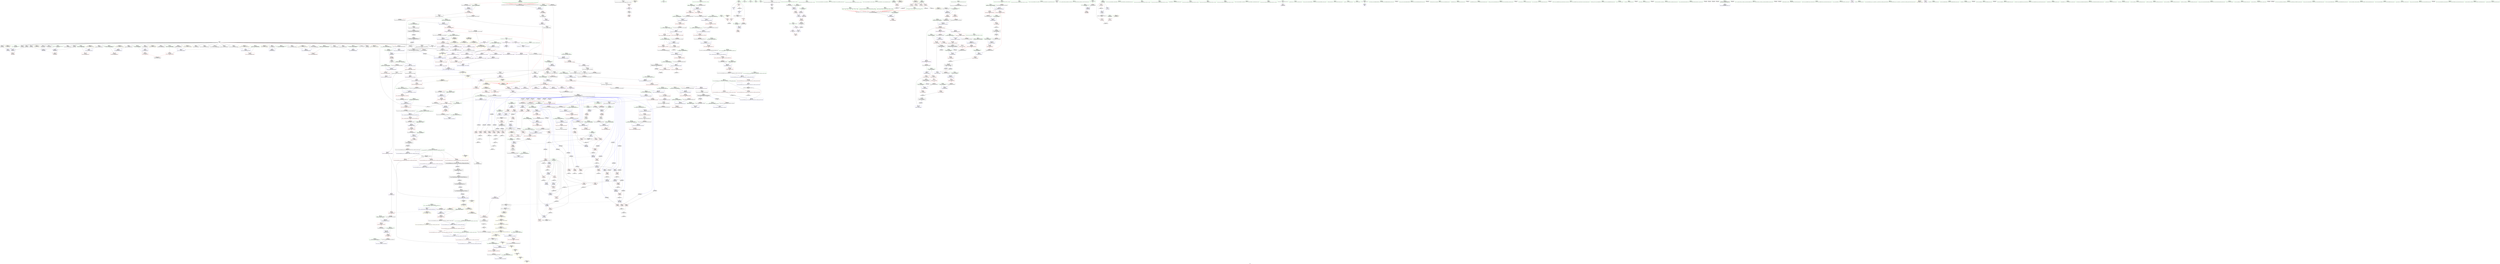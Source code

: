 digraph "SVFG" {
	label="SVFG";

	Node0x55cf01caa7d0 [shape=record,color=grey,label="{NodeID: 0\nNullPtr|{|<s31>94}}"];
	Node0x55cf01caa7d0 -> Node0x55cf01cd6dc0[style=solid];
	Node0x55cf01caa7d0 -> Node0x55cf01cd6ec0[style=solid];
	Node0x55cf01caa7d0 -> Node0x55cf01cd6f90[style=solid];
	Node0x55cf01caa7d0 -> Node0x55cf01cd7060[style=solid];
	Node0x55cf01caa7d0 -> Node0x55cf01cd7130[style=solid];
	Node0x55cf01caa7d0 -> Node0x55cf01cd7200[style=solid];
	Node0x55cf01caa7d0 -> Node0x55cf01cd72d0[style=solid];
	Node0x55cf01caa7d0 -> Node0x55cf01cd73a0[style=solid];
	Node0x55cf01caa7d0 -> Node0x55cf01cd7470[style=solid];
	Node0x55cf01caa7d0 -> Node0x55cf01cd7540[style=solid];
	Node0x55cf01caa7d0 -> Node0x55cf01cd7610[style=solid];
	Node0x55cf01caa7d0 -> Node0x55cf01cd76e0[style=solid];
	Node0x55cf01caa7d0 -> Node0x55cf01cd77b0[style=solid];
	Node0x55cf01caa7d0 -> Node0x55cf01cd7880[style=solid];
	Node0x55cf01caa7d0 -> Node0x55cf01cd7950[style=solid];
	Node0x55cf01caa7d0 -> Node0x55cf01cd7a20[style=solid];
	Node0x55cf01caa7d0 -> Node0x55cf01cd7af0[style=solid];
	Node0x55cf01caa7d0 -> Node0x55cf01cd7bc0[style=solid];
	Node0x55cf01caa7d0 -> Node0x55cf01cd7c90[style=solid];
	Node0x55cf01caa7d0 -> Node0x55cf01cd7d60[style=solid];
	Node0x55cf01caa7d0 -> Node0x55cf01cd7e30[style=solid];
	Node0x55cf01caa7d0 -> Node0x55cf01cd7f00[style=solid];
	Node0x55cf01caa7d0 -> Node0x55cf01cd7fd0[style=solid];
	Node0x55cf01caa7d0 -> Node0x55cf01cd80a0[style=solid];
	Node0x55cf01caa7d0 -> Node0x55cf01cd8170[style=solid];
	Node0x55cf01caa7d0 -> Node0x55cf01cf2840[style=solid];
	Node0x55cf01caa7d0 -> Node0x55cf01cf68a0[style=solid];
	Node0x55cf01caa7d0 -> Node0x55cf01cf6970[style=solid];
	Node0x55cf01caa7d0 -> Node0x55cf01cf6a40[style=solid];
	Node0x55cf01caa7d0 -> Node0x55cf01d13170[style=solid];
	Node0x55cf01caa7d0 -> Node0x55cf01d17e00[style=solid];
	Node0x55cf01caa7d0:s31 -> Node0x55cf01d039a0[style=solid,color=red];
	Node0x55cf01d01200 [shape=record,color=black,label="{NodeID: 1550\n682 = PHI(545, )\n0th arg _ZNSt12_Vector_baseIxSaIxEEC2EmRKS0_ }"];
	Node0x55cf01d01200 -> Node0x55cf01cf5e10[style=solid];
	Node0x55cf01cdf840 [shape=record,color=red,label="{NodeID: 443\n757\<--750\nthis1\<--this.addr\n_ZNSt12_Vector_baseIxSaIxEED2Ev\n|{|<s8>85}}"];
	Node0x55cf01cdf840 -> Node0x55cf01ce4630[style=solid];
	Node0x55cf01cdf840 -> Node0x55cf01ce4700[style=solid];
	Node0x55cf01cdf840 -> Node0x55cf01ce47d0[style=solid];
	Node0x55cf01cdf840 -> Node0x55cf01ce48a0[style=solid];
	Node0x55cf01cdf840 -> Node0x55cf01ce4970[style=solid];
	Node0x55cf01cdf840 -> Node0x55cf01ce4a40[style=solid];
	Node0x55cf01cdf840 -> Node0x55cf01ce4b10[style=solid];
	Node0x55cf01cdf840 -> Node0x55cf01ce4be0[style=solid];
	Node0x55cf01cdf840:s8 -> Node0x55cf01d05330[style=solid,color=red];
	Node0x55cf01d4f540 [shape=record,color=yellow,style=double,label="{NodeID: 1218\n41V_1 = ENCHI(MR_41V_0)\npts\{1590000 \}\nFun[_ZN3Sol4TestEx]|{<s0>17}}"];
	Node0x55cf01d4f540:s0 -> Node0x55cf01d4be20[style=dashed,color=red];
	Node0x55cf01cd3810 [shape=record,color=green,label="{NodeID: 111\n676\<--677\nthis.addr\<--this.addr_field_insensitive\n_ZN9__gnu_cxx13new_allocatorIxEC2Ev\n}"];
	Node0x55cf01cd3810 -> Node0x55cf01cdf0f0[style=solid];
	Node0x55cf01cd3810 -> Node0x55cf01cf5d40[style=solid];
	Node0x55cf01cf5110 [shape=record,color=blue,label="{NodeID: 554\n531\<--528\nthis.addr\<--this\n_ZNSt6vectorIxSaIxEEC2EmRKS0_\n}"];
	Node0x55cf01cf5110 -> Node0x55cf01cddfe0[style=dashed];
	Node0x55cf01cd7e30 [shape=record,color=black,label="{NodeID: 222\n720\<--3\nlpad.val\<--dummyVal\n_ZNSt12_Vector_baseIxSaIxEEC2EmRKS0_\n}"];
	Node0x55cf01ce5cf0 [shape=record,color=red,label="{NodeID: 333\n78\<--11\nvtable\<--\nmain\n}"];
	Node0x55cf01ce5cf0 -> Node0x55cf01ce3860[style=solid];
	Node0x55cf01ccf680 [shape=record,color=green,label="{NodeID: 1\n7\<--1\n__dso_handle\<--dummyObj\nGlob }"];
	Node0x55cf01d01310 [shape=record,color=black,label="{NodeID: 1551\n683 = PHI(546, )\n1st arg _ZNSt12_Vector_baseIxSaIxEEC2EmRKS0_ }"];
	Node0x55cf01d01310 -> Node0x55cf01cf5ee0[style=solid];
	Node0x55cf01cdf910 [shape=record,color=red,label="{NodeID: 444\n786\<--752\nexn\<--exn.slot\n_ZNSt12_Vector_baseIxSaIxEED2Ev\n|{<s0>88}}"];
	Node0x55cf01cdf910:s0 -> Node0x55cf01d030a0[style=solid,color=red];
	Node0x55cf01d4f620 [shape=record,color=yellow,style=double,label="{NodeID: 1219\n43V_1 = ENCHI(MR_43V_0)\npts\{1590001 1590002 \}\nFun[_ZN3Sol4TestEx]|{<s0>17|<s1>17}}"];
	Node0x55cf01d4f620:s0 -> Node0x55cf01d4bf00[style=dashed,color=red];
	Node0x55cf01d4f620:s1 -> Node0x55cf01d4bfe0[style=dashed,color=red];
	Node0x55cf01cd38e0 [shape=record,color=green,label="{NodeID: 112\n685\<--686\nthis.addr\<--this.addr_field_insensitive\n_ZNSt12_Vector_baseIxSaIxEEC2EmRKS0_\n}"];
	Node0x55cf01cd38e0 -> Node0x55cf01cdf1c0[style=solid];
	Node0x55cf01cd38e0 -> Node0x55cf01cf5e10[style=solid];
	Node0x55cf01cf51e0 [shape=record,color=blue,label="{NodeID: 555\n533\<--529\n__n.addr\<--__n\n_ZNSt6vectorIxSaIxEEC2EmRKS0_\n}"];
	Node0x55cf01cf51e0 -> Node0x55cf01cde0b0[style=dashed];
	Node0x55cf01cf51e0 -> Node0x55cf01cde180[style=dashed];
	Node0x55cf01cd7f00 [shape=record,color=black,label="{NodeID: 223\n721\<--3\nlpad.val2\<--dummyVal\n_ZNSt12_Vector_baseIxSaIxEEC2EmRKS0_\n}"];
	Node0x55cf01ce5dc0 [shape=record,color=red,label="{NodeID: 334\n94\<--50\n\<--T\nmain\n}"];
	Node0x55cf01ce5dc0 -> Node0x55cf01d17380[style=solid];
	Node0x55cf01ccf710 [shape=record,color=green,label="{NodeID: 2\n8\<--1\n_ZSt4cout\<--dummyObj\nGlob }"];
	Node0x55cf01d01420 [shape=record,color=black,label="{NodeID: 1552\n684 = PHI(547, )\n2nd arg _ZNSt12_Vector_baseIxSaIxEEC2EmRKS0_ }"];
	Node0x55cf01d01420 -> Node0x55cf01cf5fb0[style=solid];
	Node0x55cf01cdf9e0 [shape=record,color=red,label="{NodeID: 445\n760\<--759\n\<--_M_start\n_ZNSt12_Vector_baseIxSaIxEED2Ev\n|{<s0>85}}"];
	Node0x55cf01cdf9e0:s0 -> Node0x55cf01d05440[style=solid,color=red];
	Node0x55cf01cd39b0 [shape=record,color=green,label="{NodeID: 113\n687\<--688\n__n.addr\<--__n.addr_field_insensitive\n_ZNSt12_Vector_baseIxSaIxEEC2EmRKS0_\n}"];
	Node0x55cf01cd39b0 -> Node0x55cf01cdf290[style=solid];
	Node0x55cf01cd39b0 -> Node0x55cf01cf5ee0[style=solid];
	Node0x55cf01cf52b0 [shape=record,color=blue,label="{NodeID: 556\n535\<--530\n__a.addr\<--__a\n_ZNSt6vectorIxSaIxEEC2EmRKS0_\n}"];
	Node0x55cf01cf52b0 -> Node0x55cf01cde250[style=dashed];
	Node0x55cf01cd7fd0 [shape=record,color=black,label="{NodeID: 224\n778\<--3\n\<--dummyVal\n_ZNSt12_Vector_baseIxSaIxEED2Ev\n}"];
	Node0x55cf01ce5e90 [shape=record,color=red,label="{NodeID: 335\n93\<--52\n\<--t\nmain\n}"];
	Node0x55cf01ce5e90 -> Node0x55cf01d17380[style=solid];
	Node0x55cf01ccf9c0 [shape=record,color=green,label="{NodeID: 3\n9\<--1\n_ZSt3cin\<--dummyObj\nGlob }"];
	Node0x55cf01d01530 [shape=record,color=black,label="{NodeID: 1553\n812 = PHI(698, )\n0th arg _ZNSt12_Vector_baseIxSaIxEE17_M_create_storageEm }"];
	Node0x55cf01d01530 -> Node0x55cf01cf6b10[style=solid];
	Node0x55cf01cdfab0 [shape=record,color=red,label="{NodeID: 446\n763\<--762\n\<--_M_end_of_storage\n_ZNSt12_Vector_baseIxSaIxEED2Ev\n}"];
	Node0x55cf01cdfab0 -> Node0x55cf01ce1dd0[style=solid];
	Node0x55cf01cd8500 [shape=record,color=green,label="{NodeID: 114\n689\<--690\n__a.addr\<--__a.addr_field_insensitive\n_ZNSt12_Vector_baseIxSaIxEEC2EmRKS0_\n}"];
	Node0x55cf01cd8500 -> Node0x55cf01cdf360[style=solid];
	Node0x55cf01cd8500 -> Node0x55cf01cf5fb0[style=solid];
	Node0x55cf01cf5380 [shape=record,color=blue,label="{NodeID: 557\n537\<--557\nexn.slot\<--\n_ZNSt6vectorIxSaIxEEC2EmRKS0_\n}"];
	Node0x55cf01cf5380 -> Node0x55cf01cde320[style=dashed];
	Node0x55cf01cd80a0 [shape=record,color=black,label="{NodeID: 225\n779\<--3\n\<--dummyVal\n_ZNSt12_Vector_baseIxSaIxEED2Ev\n}"];
	Node0x55cf01cd80a0 -> Node0x55cf01cf6560[style=solid];
	Node0x55cf01ce5f60 [shape=record,color=red,label="{NodeID: 336\n97\<--52\n\<--t\nmain\n|{<s0>9}}"];
	Node0x55cf01ce5f60:s0 -> Node0x55cf01d05a20[style=solid,color=red];
	Node0x55cf01ccfa50 [shape=record,color=green,label="{NodeID: 4\n12\<--1\n.str\<--dummyObj\nGlob }"];
	Node0x55cf01d01640 [shape=record,color=black,label="{NodeID: 1554\n813 = PHI(704, )\n1st arg _ZNSt12_Vector_baseIxSaIxEE17_M_create_storageEm }"];
	Node0x55cf01d01640 -> Node0x55cf01cf6be0[style=solid];
	Node0x55cf01cdfb80 [shape=record,color=red,label="{NodeID: 447\n766\<--765\n\<--_M_start4\n_ZNSt12_Vector_baseIxSaIxEED2Ev\n}"];
	Node0x55cf01cdfb80 -> Node0x55cf01ce1ea0[style=solid];
	Node0x55cf01cd85d0 [shape=record,color=green,label="{NodeID: 115\n691\<--692\nexn.slot\<--exn.slot_field_insensitive\n_ZNSt12_Vector_baseIxSaIxEEC2EmRKS0_\n}"];
	Node0x55cf01cd85d0 -> Node0x55cf01cdf430[style=solid];
	Node0x55cf01cd85d0 -> Node0x55cf01cf6080[style=solid];
	Node0x55cf01cf5450 [shape=record,color=blue,label="{NodeID: 558\n539\<--559\nehselector.slot\<--\n_ZNSt6vectorIxSaIxEEC2EmRKS0_\n}"];
	Node0x55cf01cf5450 -> Node0x55cf01cde3f0[style=dashed];
	Node0x55cf01cd8170 [shape=record,color=black,label="{NodeID: 226\n781\<--3\n\<--dummyVal\n_ZNSt12_Vector_baseIxSaIxEED2Ev\n}"];
	Node0x55cf01cd8170 -> Node0x55cf01cf6630[style=solid];
	Node0x55cf01ce6030 [shape=record,color=red,label="{NodeID: 337\n102\<--52\n\<--t\nmain\n}"];
	Node0x55cf01ce6030 -> Node0x55cf01d16000[style=solid];
	Node0x55cf01ccfae0 [shape=record,color=green,label="{NodeID: 5\n14\<--1\n.str.1\<--dummyObj\nGlob }"];
	Node0x55cf01d01750 [shape=record,color=black,label="{NodeID: 1555\n1186 = PHI(646, )\n0th arg _ZSt8_DestroyIPxxEvT_S1_RSaIT0_E }"];
	Node0x55cf01d01750 -> Node0x55cf01cf93b0[style=solid];
	Node0x55cf01cdfc50 [shape=record,color=red,label="{NodeID: 448\n798\<--792\nthis1\<--this.addr\n_ZNSt12_Vector_baseIxSaIxEE12_Vector_implC2ERKS0_\n}"];
	Node0x55cf01cdfc50 -> Node0x55cf01ce1f70[style=solid];
	Node0x55cf01cdfc50 -> Node0x55cf01ce4cb0[style=solid];
	Node0x55cf01cdfc50 -> Node0x55cf01ce4d80[style=solid];
	Node0x55cf01cdfc50 -> Node0x55cf01ce4e50[style=solid];
	Node0x55cf01cd86a0 [shape=record,color=green,label="{NodeID: 116\n693\<--694\nehselector.slot\<--ehselector.slot_field_insensitive\n_ZNSt12_Vector_baseIxSaIxEEC2EmRKS0_\n}"];
	Node0x55cf01cd86a0 -> Node0x55cf01cdf500[style=solid];
	Node0x55cf01cd86a0 -> Node0x55cf01cf6150[style=solid];
	Node0x55cf01cf5520 [shape=record,color=blue,label="{NodeID: 559\n577\<--576\nthis.addr\<--this\n_ZNSaIxED2Ev\n}"];
	Node0x55cf01cf5520 -> Node0x55cf01cde4c0[style=dashed];
	Node0x55cf01cd8240 [shape=record,color=black,label="{NodeID: 227\n10\<--9\n\<--_ZSt3cin\nCan only get source location for instruction, argument, global var or function.}"];
	Node0x55cf01cd8240 -> Node0x55cf01ce5a80[style=solid];
	Node0x55cf01ce6100 [shape=record,color=red,label="{NodeID: 338\n74\<--73\n\<--coerce.dive3\nmain\n}"];
	Node0x55cf01ccfb70 [shape=record,color=green,label="{NodeID: 6\n17\<--1\n\<--dummyObj\nCan only get source location for instruction, argument, global var or function.}"];
	Node0x55cf01d01860 [shape=record,color=black,label="{NodeID: 1556\n1187 = PHI(650, )\n1st arg _ZSt8_DestroyIPxxEvT_S1_RSaIT0_E }"];
	Node0x55cf01d01860 -> Node0x55cf01cf9480[style=solid];
	Node0x55cf01cdfd20 [shape=record,color=red,label="{NodeID: 449\n800\<--794\n\<--__a.addr\n_ZNSt12_Vector_baseIxSaIxEE12_Vector_implC2ERKS0_\n|{<s0>89}}"];
	Node0x55cf01cdfd20:s0 -> Node0x55cf01d057a0[style=solid,color=red];
	Node0x55cf01d4fae0 [shape=record,color=yellow,style=double,label="{NodeID: 1224\n41V_1 = ENCHI(MR_41V_0)\npts\{1590000 \}\nFun[_ZNSt6vectorIxSaIxEEixEm]}"];
	Node0x55cf01d4fae0 -> Node0x55cf01cde730[style=dashed];
	Node0x55cf01cd8770 [shape=record,color=green,label="{NodeID: 117\n702\<--703\n_ZNSt12_Vector_baseIxSaIxEE12_Vector_implC2ERKS0_\<--_ZNSt12_Vector_baseIxSaIxEE12_Vector_implC2ERKS0__field_insensitive\n}"];
	Node0x55cf01cf55f0 [shape=record,color=blue,label="{NodeID: 560\n589\<--587\nthis.addr\<--this\n_ZNSt6vectorIxSaIxEEixEm\n}"];
	Node0x55cf01cf55f0 -> Node0x55cf01cde590[style=dashed];
	Node0x55cf01cd8340 [shape=record,color=black,label="{NodeID: 228\n11\<--9\n\<--_ZSt3cin\nCan only get source location for instruction, argument, global var or function.}"];
	Node0x55cf01cd8340 -> Node0x55cf01ce5cf0[style=solid];
	Node0x55cf01ce61d0 [shape=record,color=red,label="{NodeID: 339\n81\<--80\nvbase.offset\<--\nmain\n}"];
	Node0x55cf01cd03b0 [shape=record,color=green,label="{NodeID: 7\n57\<--1\n\<--dummyObj\nCan only get source location for instruction, argument, global var or function.}"];
	Node0x55cf01d019a0 [shape=record,color=black,label="{NodeID: 1557\n1188 = PHI(652, )\n2nd arg _ZSt8_DestroyIPxxEvT_S1_RSaIT0_E }"];
	Node0x55cf01d019a0 -> Node0x55cf01cf9550[style=solid];
	Node0x55cf01cdfdf0 [shape=record,color=red,label="{NodeID: 450\n820\<--814\nthis1\<--this.addr\n_ZNSt12_Vector_baseIxSaIxEE17_M_create_storageEm\n|{|<s10>90}}"];
	Node0x55cf01cdfdf0 -> Node0x55cf01ce4f20[style=solid];
	Node0x55cf01cdfdf0 -> Node0x55cf01ce4ff0[style=solid];
	Node0x55cf01cdfdf0 -> Node0x55cf01ce50c0[style=solid];
	Node0x55cf01cdfdf0 -> Node0x55cf01ce5190[style=solid];
	Node0x55cf01cdfdf0 -> Node0x55cf01ce5260[style=solid];
	Node0x55cf01cdfdf0 -> Node0x55cf01ce5330[style=solid];
	Node0x55cf01cdfdf0 -> Node0x55cf01ce5400[style=solid];
	Node0x55cf01cdfdf0 -> Node0x55cf01ce54d0[style=solid];
	Node0x55cf01cdfdf0 -> Node0x55cf01ce55a0[style=solid];
	Node0x55cf01cdfdf0 -> Node0x55cf01ce5670[style=solid];
	Node0x55cf01cdfdf0:s10 -> Node0x55cf01d01ea0[style=solid,color=red];
	Node0x55cf01cd8840 [shape=record,color=green,label="{NodeID: 118\n706\<--707\n_ZNSt12_Vector_baseIxSaIxEE17_M_create_storageEm\<--_ZNSt12_Vector_baseIxSaIxEE17_M_create_storageEm_field_insensitive\n}"];
	Node0x55cf01cf56c0 [shape=record,color=blue,label="{NodeID: 561\n591\<--588\n__n.addr\<--__n\n_ZNSt6vectorIxSaIxEEixEm\n}"];
	Node0x55cf01cf56c0 -> Node0x55cf01cde660[style=dashed];
	Node0x55cf01cd8440 [shape=record,color=black,label="{NodeID: 229\n29\<--30\n\<--_ZNSt8ios_base4InitD1Ev\nCan only get source location for instruction, argument, global var or function.}"];
	Node0x55cf01ce62a0 [shape=record,color=red,label="{NodeID: 340\n120\<--117\n\<--__base.addr\n_ZSt5fixedRSt8ios_base\n|{<s0>10}}"];
	Node0x55cf01ce62a0:s0 -> Node0x55cf01d03f80[style=solid,color=red];
	Node0x55cf01d48630 [shape=record,color=yellow,style=double,label="{NodeID: 1115\n140V_1 = ENCHI(MR_140V_0)\npts\{692 \}\nFun[_ZNSt12_Vector_baseIxSaIxEEC2EmRKS0_]}"];
	Node0x55cf01d48630 -> Node0x55cf01cf6080[style=dashed];
	Node0x55cf01cd0440 [shape=record,color=green,label="{NodeID: 8\n59\<--1\n\<--dummyObj\nCan only get source location for instruction, argument, global var or function.}"];
	Node0x55cf01d01ae0 [shape=record,color=black,label="{NodeID: 1558\n970 = PHI(736, )\n0th arg _ZSt27__uninitialized_default_n_aIPxmxET_S1_T0_RSaIT1_E }"];
	Node0x55cf01d01ae0 -> Node0x55cf01cf7a80[style=solid];
	Node0x55cf01cdfec0 [shape=record,color=red,label="{NodeID: 451\n821\<--816\n\<--__n.addr\n_ZNSt12_Vector_baseIxSaIxEE17_M_create_storageEm\n|{<s0>90}}"];
	Node0x55cf01cdfec0:s0 -> Node0x55cf01d01fe0[style=solid,color=red];
	Node0x55cf01d4fcd0 [shape=record,color=yellow,style=double,label="{NodeID: 1226\n10V_1 = ENCHI(MR_10V_0)\npts\{946 \}\nFun[_ZSt25__uninitialized_default_nIPxmET_S1_T0_]|{<s0>99}}"];
	Node0x55cf01d4fcd0:s0 -> Node0x55cf01d4cd10[style=dashed,color=red];
	Node0x55cf01cd8940 [shape=record,color=green,label="{NodeID: 119\n715\<--716\n_ZNSt12_Vector_baseIxSaIxEE12_Vector_implD2Ev\<--_ZNSt12_Vector_baseIxSaIxEE12_Vector_implD2Ev_field_insensitive\n}"];
	Node0x55cf01cf5790 [shape=record,color=blue,label="{NodeID: 562\n613\<--609\n__a.addr\<--__a\n_ZSt3minIxERKT_S2_S2_\n}"];
	Node0x55cf01cf5790 -> Node0x55cf01cde8d0[style=dashed];
	Node0x55cf01cf5790 -> Node0x55cf01cde9a0[style=dashed];
	Node0x55cf01ce08b0 [shape=record,color=black,label="{NodeID: 230\n45\<--57\nmain_ret\<--\nmain\n}"];
	Node0x55cf01ce6370 [shape=record,color=red,label="{NodeID: 341\n126\<--117\n\<--__base.addr\n_ZSt5fixedRSt8ios_base\n}"];
	Node0x55cf01ce6370 -> Node0x55cf01ce0b20[style=solid];
	Node0x55cf01d48710 [shape=record,color=yellow,style=double,label="{NodeID: 1116\n142V_1 = ENCHI(MR_142V_0)\npts\{694 \}\nFun[_ZNSt12_Vector_baseIxSaIxEEC2EmRKS0_]}"];
	Node0x55cf01d48710 -> Node0x55cf01cf6150[style=dashed];
	Node0x55cf01cd0540 [shape=record,color=green,label="{NodeID: 9\n68\<--1\n\<--dummyObj\nCan only get source location for instruction, argument, global var or function.|{<s0>5}}"];
	Node0x55cf01cd0540:s0 -> Node0x55cf01d023a0[style=solid,color=red];
	Node0x55cf01d01c20 [shape=record,color=black,label="{NodeID: 1559\n971 = PHI(737, )\n1st arg _ZSt27__uninitialized_default_n_aIPxmxET_S1_T0_RSaIT1_E }"];
	Node0x55cf01d01c20 -> Node0x55cf01cf7b50[style=solid];
	Node0x55cf01cdff90 [shape=record,color=red,label="{NodeID: 452\n837\<--816\n\<--__n.addr\n_ZNSt12_Vector_baseIxSaIxEE17_M_create_storageEm\n}"];
	Node0x55cf01cd8a40 [shape=record,color=green,label="{NodeID: 120\n726\<--727\nthis.addr\<--this.addr_field_insensitive\n_ZNSt6vectorIxSaIxEE21_M_default_initializeEm\n}"];
	Node0x55cf01cd8a40 -> Node0x55cf01cdf5d0[style=solid];
	Node0x55cf01cd8a40 -> Node0x55cf01cf6220[style=solid];
	Node0x55cf01cf5860 [shape=record,color=blue,label="{NodeID: 563\n615\<--610\n__b.addr\<--__b\n_ZSt3minIxERKT_S2_S2_\n}"];
	Node0x55cf01cf5860 -> Node0x55cf01cdea70[style=dashed];
	Node0x55cf01cf5860 -> Node0x55cf01cdeb40[style=dashed];
	Node0x55cf01ce0980 [shape=record,color=black,label="{NodeID: 231\n80\<--79\n\<--vbase.offset.ptr\nmain\n}"];
	Node0x55cf01ce0980 -> Node0x55cf01ce61d0[style=solid];
	Node0x55cf01ce6440 [shape=record,color=red,label="{NodeID: 342\n136\<--132\n\<--__n.addr\n_ZSt12setprecisioni\n}"];
	Node0x55cf01ce6440 -> Node0x55cf01cf2e20[style=solid];
	Node0x55cf01d487f0 [shape=record,color=yellow,style=double,label="{NodeID: 1117\n144V_1 = ENCHI(MR_144V_0)\npts\{1590000 1590001 1590002 \}\nFun[_ZNSt12_Vector_baseIxSaIxEEC2EmRKS0_]|{<s0>80|<s1>80|<s2>80}}"];
	Node0x55cf01d487f0:s0 -> Node0x55cf01cf68a0[style=dashed,color=red];
	Node0x55cf01d487f0:s1 -> Node0x55cf01cf6970[style=dashed,color=red];
	Node0x55cf01d487f0:s2 -> Node0x55cf01cf6a40[style=dashed,color=red];
	Node0x55cf01cd0640 [shape=record,color=green,label="{NodeID: 10\n91\<--1\n\<--dummyObj\nCan only get source location for instruction, argument, global var or function.|{<s0>24|<s1>28|<s2>31|<s3>33|<s4>38|<s5>42|<s6>47|<s7>49|<s8>54|<s9>56|<s10>58}}"];
	Node0x55cf01cd0640:s0 -> Node0x55cf01d07850[style=solid,color=red];
	Node0x55cf01cd0640:s1 -> Node0x55cf01d07850[style=solid,color=red];
	Node0x55cf01cd0640:s2 -> Node0x55cf01d07850[style=solid,color=red];
	Node0x55cf01cd0640:s3 -> Node0x55cf01d07850[style=solid,color=red];
	Node0x55cf01cd0640:s4 -> Node0x55cf01d07850[style=solid,color=red];
	Node0x55cf01cd0640:s5 -> Node0x55cf01d07850[style=solid,color=red];
	Node0x55cf01cd0640:s6 -> Node0x55cf01d07850[style=solid,color=red];
	Node0x55cf01cd0640:s7 -> Node0x55cf01d07850[style=solid,color=red];
	Node0x55cf01cd0640:s8 -> Node0x55cf01d07850[style=solid,color=red];
	Node0x55cf01cd0640:s9 -> Node0x55cf01d07850[style=solid,color=red];
	Node0x55cf01cd0640:s10 -> Node0x55cf01d07850[style=solid,color=red];
	Node0x55cf01d01d60 [shape=record,color=black,label="{NodeID: 1560\n972 = PHI(739, )\n2nd arg _ZSt27__uninitialized_default_n_aIPxmxET_S1_T0_RSaIT1_E }"];
	Node0x55cf01d01d60 -> Node0x55cf01cf7c20[style=solid];
	Node0x55cf01ce0060 [shape=record,color=red,label="{NodeID: 453\n830\<--829\n\<--_M_start3\n_ZNSt12_Vector_baseIxSaIxEE17_M_create_storageEm\n}"];
	Node0x55cf01ce0060 -> Node0x55cf01cf6d80[style=solid];
	Node0x55cf01cd8b10 [shape=record,color=green,label="{NodeID: 121\n728\<--729\n__n.addr\<--__n.addr_field_insensitive\n_ZNSt6vectorIxSaIxEE21_M_default_initializeEm\n}"];
	Node0x55cf01cd8b10 -> Node0x55cf01cdf6a0[style=solid];
	Node0x55cf01cd8b10 -> Node0x55cf01cf62f0[style=solid];
	Node0x55cf01cf5930 [shape=record,color=blue,label="{NodeID: 564\n611\<--625\nretval\<--\n_ZSt3minIxERKT_S2_S2_\n}"];
	Node0x55cf01cf5930 -> Node0x55cf01d3ce30[style=dashed];
	Node0x55cf01ce0a50 [shape=record,color=black,label="{NodeID: 232\n83\<--82\n\<--add.ptr\nmain\n}"];
	Node0x55cf01ce6510 [shape=record,color=red,label="{NodeID: 343\n139\<--138\n\<--coerce.dive\n_ZSt12setprecisioni\n}"];
	Node0x55cf01ce6510 -> Node0x55cf01ce0bf0[style=solid];
	Node0x55cf01cd0740 [shape=record,color=green,label="{NodeID: 11\n122\<--1\n\<--dummyObj\nCan only get source location for instruction, argument, global var or function.|{<s0>10}}"];
	Node0x55cf01cd0740:s0 -> Node0x55cf01d04090[style=solid,color=red];
	Node0x55cf01d01ea0 [shape=record,color=black,label="{NodeID: 1561\n881 = PHI(820, )\n0th arg _ZNSt12_Vector_baseIxSaIxEE11_M_allocateEm }"];
	Node0x55cf01d01ea0 -> Node0x55cf01cf7330[style=solid];
	Node0x55cf01ce0130 [shape=record,color=red,label="{NodeID: 454\n836\<--835\n\<--_M_start6\n_ZNSt12_Vector_baseIxSaIxEE17_M_create_storageEm\n}"];
	Node0x55cf01ce0130 -> Node0x55cf01ce5c20[style=solid];
	Node0x55cf01cd8be0 [shape=record,color=green,label="{NodeID: 122\n741\<--742\n_ZSt27__uninitialized_default_n_aIPxmxET_S1_T0_RSaIT1_E\<--_ZSt27__uninitialized_default_n_aIPxmxET_S1_T0_RSaIT1_E_field_insensitive\n}"];
	Node0x55cf01cf5a00 [shape=record,color=blue,label="{NodeID: 565\n611\<--628\nretval\<--\n_ZSt3minIxERKT_S2_S2_\n}"];
	Node0x55cf01cf5a00 -> Node0x55cf01d3ce30[style=dashed];
	Node0x55cf01ce0b20 [shape=record,color=black,label="{NodeID: 233\n115\<--126\n_ZSt5fixedRSt8ios_base_ret\<--\n_ZSt5fixedRSt8ios_base\n}"];
	Node0x55cf01ce65e0 [shape=record,color=red,label="{NodeID: 344\n176\<--150\nthis1\<--this.addr\n_ZN3Sol4TestEx\n}"];
	Node0x55cf01cd0840 [shape=record,color=green,label="{NodeID: 12\n123\<--1\n\<--dummyObj\nCan only get source location for instruction, argument, global var or function.|{<s0>10}}"];
	Node0x55cf01cd0840:s0 -> Node0x55cf01d041a0[style=solid,color=red];
	Node0x55cf01d01fe0 [shape=record,color=black,label="{NodeID: 1562\n882 = PHI(821, )\n1st arg _ZNSt12_Vector_baseIxSaIxEE11_M_allocateEm }"];
	Node0x55cf01d01fe0 -> Node0x55cf01cf7400[style=solid];
	Node0x55cf01ce0200 [shape=record,color=red,label="{NodeID: 455\n848\<--845\nthis1\<--this.addr\n_ZNSt12_Vector_baseIxSaIxEE12_Vector_implD2Ev\n}"];
	Node0x55cf01ce0200 -> Node0x55cf01ce2040[style=solid];
	Node0x55cf01cd8ce0 [shape=record,color=green,label="{NodeID: 123\n750\<--751\nthis.addr\<--this.addr_field_insensitive\n_ZNSt12_Vector_baseIxSaIxEED2Ev\n}"];
	Node0x55cf01cd8ce0 -> Node0x55cf01cdf840[style=solid];
	Node0x55cf01cd8ce0 -> Node0x55cf01cf6490[style=solid];
	Node0x55cf01cf5ad0 [shape=record,color=blue,label="{NodeID: 566\n635\<--634\nthis.addr\<--this\n_ZNSt6vectorIxSaIxEED2Ev\n}"];
	Node0x55cf01cf5ad0 -> Node0x55cf01cdedb0[style=dashed];
	Node0x55cf01ce0bf0 [shape=record,color=black,label="{NodeID: 234\n128\<--139\n_ZSt12setprecisioni_ret\<--\n_ZSt12setprecisioni\n|{<s0>5}}"];
	Node0x55cf01ce0bf0:s0 -> Node0x55cf01d97520[style=solid,color=blue];
	Node0x55cf01ce66b0 [shape=record,color=red,label="{NodeID: 345\n181\<--152\n\<--t.addr\n_ZN3Sol4TestEx\n}"];
	Node0x55cf01cd0940 [shape=record,color=green,label="{NodeID: 13\n193\<--1\n\<--dummyObj\nCan only get source location for instruction, argument, global var or function.|{<s0>17}}"];
	Node0x55cf01cd0940:s0 -> Node0x55cf01d033c0[style=solid,color=red];
	Node0x55cf01d02120 [shape=record,color=black,label="{NodeID: 1563\n442 = PHI(426, )\n0th arg _ZStaNRSt13_Ios_FmtflagsS_ }"];
	Node0x55cf01d02120 -> Node0x55cf01cf4750[style=solid];
	Node0x55cf01ce02d0 [shape=record,color=red,label="{NodeID: 456\n861\<--855\nthis1\<--this.addr\n_ZNSaIxEC2ERKS_\n}"];
	Node0x55cf01ce02d0 -> Node0x55cf01ce2110[style=solid];
	Node0x55cf01cd8db0 [shape=record,color=green,label="{NodeID: 124\n752\<--753\nexn.slot\<--exn.slot_field_insensitive\n_ZNSt12_Vector_baseIxSaIxEED2Ev\n}"];
	Node0x55cf01cd8db0 -> Node0x55cf01cdf910[style=solid];
	Node0x55cf01cd8db0 -> Node0x55cf01cf6560[style=solid];
	Node0x55cf01cf5ba0 [shape=record,color=blue,label="{NodeID: 567\n637\<--662\nexn.slot\<--\n_ZNSt6vectorIxSaIxEED2Ev\n}"];
	Node0x55cf01cf5ba0 -> Node0x55cf01cdee80[style=dashed];
	Node0x55cf01ce0cc0 [shape=record,color=black,label="{NodeID: 235\n403\<--439\n_ZNSt8ios_base4setfESt13_Ios_FmtflagsS0__ret\<--\n_ZNSt8ios_base4setfESt13_Ios_FmtflagsS0_\n|{<s0>10}}"];
	Node0x55cf01ce0cc0:s0 -> Node0x55cf01d973f0[style=solid,color=blue];
	Node0x55cf01ce6780 [shape=record,color=red,label="{NodeID: 346\n202\<--154\n\<--n\n_ZN3Sol4TestEx\n}"];
	Node0x55cf01ce6780 -> Node0x55cf01d17500[style=solid];
	Node0x55cf01cd0a40 [shape=record,color=green,label="{NodeID: 14\n238\<--1\n\<--dummyObj\nCan only get source location for instruction, argument, global var or function.|{<s0>29|<s1>32|<s2>34|<s3>44|<s4>45|<s5>46|<s6>48|<s7>50|<s8>52|<s9>59}}"];
	Node0x55cf01cd0a40:s0 -> Node0x55cf01d07850[style=solid,color=red];
	Node0x55cf01cd0a40:s1 -> Node0x55cf01d07850[style=solid,color=red];
	Node0x55cf01cd0a40:s2 -> Node0x55cf01d07850[style=solid,color=red];
	Node0x55cf01cd0a40:s3 -> Node0x55cf01d07850[style=solid,color=red];
	Node0x55cf01cd0a40:s4 -> Node0x55cf01d07850[style=solid,color=red];
	Node0x55cf01cd0a40:s5 -> Node0x55cf01d07850[style=solid,color=red];
	Node0x55cf01cd0a40:s6 -> Node0x55cf01d07850[style=solid,color=red];
	Node0x55cf01cd0a40:s7 -> Node0x55cf01d07850[style=solid,color=red];
	Node0x55cf01cd0a40:s8 -> Node0x55cf01d07850[style=solid,color=red];
	Node0x55cf01cd0a40:s9 -> Node0x55cf01d07850[style=solid,color=red];
	Node0x55cf01d02260 [shape=record,color=black,label="{NodeID: 1564\n443 = PHI(423, )\n1st arg _ZStaNRSt13_Ios_FmtflagsS_ }"];
	Node0x55cf01d02260 -> Node0x55cf01cf4820[style=solid];
	Node0x55cf01ce03a0 [shape=record,color=red,label="{NodeID: 457\n863\<--857\n\<--__a.addr\n_ZNSaIxEC2ERKS_\n}"];
	Node0x55cf01ce03a0 -> Node0x55cf01ce21e0[style=solid];
	Node0x55cf01cd8e80 [shape=record,color=green,label="{NodeID: 125\n754\<--755\nehselector.slot\<--ehselector.slot_field_insensitive\n_ZNSt12_Vector_baseIxSaIxEED2Ev\n}"];
	Node0x55cf01cd8e80 -> Node0x55cf01cf6630[style=solid];
	Node0x55cf01cf5c70 [shape=record,color=blue,label="{NodeID: 568\n639\<--664\nehselector.slot\<--\n_ZNSt6vectorIxSaIxEED2Ev\n}"];
	Node0x55cf01ce0d90 [shape=record,color=black,label="{NodeID: 236\n441\<--454\n_ZStaNRSt13_Ios_FmtflagsS__ret\<--\n_ZStaNRSt13_Ios_FmtflagsS_\n|{<s0>65}}"];
	Node0x55cf01ce0d90:s0 -> Node0x55cf01d9cb20[style=solid,color=blue];
	Node0x55cf01ce6850 [shape=record,color=red,label="{NodeID: 347\n207\<--156\n\<--p\n_ZN3Sol4TestEx\n}"];
	Node0x55cf01ce6850 -> Node0x55cf01d14980[style=solid];
	Node0x55cf01cd0b40 [shape=record,color=green,label="{NodeID: 15\n241\<--1\n\<--dummyObj\nCan only get source location for instruction, argument, global var or function.|{<s0>23|<s1>27|<s2>41}}"];
	Node0x55cf01cd0b40:s0 -> Node0x55cf01d07850[style=solid,color=red];
	Node0x55cf01cd0b40:s1 -> Node0x55cf01d07850[style=solid,color=red];
	Node0x55cf01cd0b40:s2 -> Node0x55cf01d07850[style=solid,color=red];
	Node0x55cf01d023a0 [shape=record,color=black,label="{NodeID: 1565\n129 = PHI(68, )\n0th arg _ZSt12setprecisioni }"];
	Node0x55cf01d023a0 -> Node0x55cf01cf2d50[style=solid];
	Node0x55cf01ce0470 [shape=record,color=red,label="{NodeID: 458\n878\<--872\nthis1\<--this.addr\n_ZN9__gnu_cxx13new_allocatorIxEC2ERKS1_\n}"];
	Node0x55cf01cd8f50 [shape=record,color=green,label="{NodeID: 126\n773\<--774\n_ZNSt12_Vector_baseIxSaIxEE13_M_deallocateEPxm\<--_ZNSt12_Vector_baseIxSaIxEE13_M_deallocateEPxm_field_insensitive\n}"];
	Node0x55cf01cf5d40 [shape=record,color=blue,label="{NodeID: 569\n676\<--675\nthis.addr\<--this\n_ZN9__gnu_cxx13new_allocatorIxEC2Ev\n}"];
	Node0x55cf01cf5d40 -> Node0x55cf01cdf0f0[style=dashed];
	Node0x55cf01ce0e60 [shape=record,color=black,label="{NodeID: 237\n457\<--463\n_ZStcoSt13_Ios_Fmtflags_ret\<--neg\n_ZStcoSt13_Ios_Fmtflags\n|{<s0>64}}"];
	Node0x55cf01ce0e60:s0 -> Node0x55cf01d9c980[style=solid,color=blue];
	Node0x55cf01ce6920 [shape=record,color=red,label="{NodeID: 348\n236\<--156\n\<--p\n_ZN3Sol4TestEx\n}"];
	Node0x55cf01ce6920 -> Node0x55cf01d17c80[style=solid];
	Node0x55cf01cd0c40 [shape=record,color=green,label="{NodeID: 16\n257\<--1\n\<--dummyObj\nCan only get source location for instruction, argument, global var or function.|{<s0>39|<s1>43|<s2>51|<s3>53|<s4>55|<s5>57|<s6>60}}"];
	Node0x55cf01cd0c40:s0 -> Node0x55cf01d07850[style=solid,color=red];
	Node0x55cf01cd0c40:s1 -> Node0x55cf01d07850[style=solid,color=red];
	Node0x55cf01cd0c40:s2 -> Node0x55cf01d07850[style=solid,color=red];
	Node0x55cf01cd0c40:s3 -> Node0x55cf01d07850[style=solid,color=red];
	Node0x55cf01cd0c40:s4 -> Node0x55cf01d07850[style=solid,color=red];
	Node0x55cf01cd0c40:s5 -> Node0x55cf01d07850[style=solid,color=red];
	Node0x55cf01cd0c40:s6 -> Node0x55cf01d07850[style=solid,color=red];
	Node0x55cf01d024e0 [shape=record,color=black,label="{NodeID: 1566\n724 = PHI(544, )\n0th arg _ZNSt6vectorIxSaIxEE21_M_default_initializeEm }"];
	Node0x55cf01d024e0 -> Node0x55cf01cf6220[style=solid];
	Node0x55cf01ce0540 [shape=record,color=red,label="{NodeID: 459\n889\<--883\nthis1\<--this.addr\n_ZNSt12_Vector_baseIxSaIxEE11_M_allocateEm\n}"];
	Node0x55cf01ce0540 -> Node0x55cf01ce5740[style=solid];
	Node0x55cf01cd9050 [shape=record,color=green,label="{NodeID: 127\n792\<--793\nthis.addr\<--this.addr_field_insensitive\n_ZNSt12_Vector_baseIxSaIxEE12_Vector_implC2ERKS0_\n}"];
	Node0x55cf01cd9050 -> Node0x55cf01cdfc50[style=solid];
	Node0x55cf01cd9050 -> Node0x55cf01cf6700[style=solid];
	Node0x55cf01cf5e10 [shape=record,color=blue,label="{NodeID: 570\n685\<--682\nthis.addr\<--this\n_ZNSt12_Vector_baseIxSaIxEEC2EmRKS0_\n}"];
	Node0x55cf01cf5e10 -> Node0x55cf01cdf1c0[style=dashed];
	Node0x55cf01ce0f30 [shape=record,color=black,label="{NodeID: 238\n466\<--481\n_ZStoRRSt13_Ios_FmtflagsS__ret\<--\n_ZStoRRSt13_Ios_FmtflagsS_\n|{<s0>67}}"];
	Node0x55cf01ce0f30:s0 -> Node0x55cf01d9cda0[style=solid,color=blue];
	Node0x55cf01ce69f0 [shape=record,color=red,label="{NodeID: 349\n255\<--156\n\<--p\n_ZN3Sol4TestEx\n}"];
	Node0x55cf01ce69f0 -> Node0x55cf01d17200[style=solid];
	Node0x55cf01cd0d40 [shape=record,color=green,label="{NodeID: 17\n287\<--1\n\<--dummyObj\nCan only get source location for instruction, argument, global var or function.}"];
	Node0x55cf01d02620 [shape=record,color=black,label="{NodeID: 1567\n725 = PHI(551, )\n1st arg _ZNSt6vectorIxSaIxEE21_M_default_initializeEm }"];
	Node0x55cf01d02620 -> Node0x55cf01cf62f0[style=solid];
	Node0x55cf01ce0610 [shape=record,color=red,label="{NodeID: 460\n890\<--885\n\<--__n.addr\n_ZNSt12_Vector_baseIxSaIxEE11_M_allocateEm\n}"];
	Node0x55cf01ce0610 -> Node0x55cf01d18280[style=solid];
	Node0x55cf01cd9120 [shape=record,color=green,label="{NodeID: 128\n794\<--795\n__a.addr\<--__a.addr_field_insensitive\n_ZNSt12_Vector_baseIxSaIxEE12_Vector_implC2ERKS0_\n}"];
	Node0x55cf01cd9120 -> Node0x55cf01cdfd20[style=solid];
	Node0x55cf01cd9120 -> Node0x55cf01cf67d0[style=solid];
	Node0x55cf01cf5ee0 [shape=record,color=blue,label="{NodeID: 571\n687\<--683\n__n.addr\<--__n\n_ZNSt12_Vector_baseIxSaIxEEC2EmRKS0_\n}"];
	Node0x55cf01cf5ee0 -> Node0x55cf01cdf290[style=dashed];
	Node0x55cf01ce1000 [shape=record,color=black,label="{NodeID: 239\n484\<--495\n_ZStanSt13_Ios_FmtflagsS__ret\<--and\n_ZStanSt13_Ios_FmtflagsS_\n|{<s0>66|<s1>68}}"];
	Node0x55cf01ce1000:s0 -> Node0x55cf01d9cc30[style=solid,color=blue];
	Node0x55cf01ce1000:s1 -> Node0x55cf01d9ceb0[style=solid,color=blue];
	Node0x55cf01ce6ac0 [shape=record,color=red,label="{NodeID: 350\n285\<--156\n\<--p\n_ZN3Sol4TestEx\n}"];
	Node0x55cf01ce6ac0 -> Node0x55cf01d16f00[style=solid];
	Node0x55cf01cd0e40 [shape=record,color=green,label="{NodeID: 18\n464\<--1\n\<--dummyObj\nCan only get source location for instruction, argument, global var or function.}"];
	Node0x55cf01d02760 [shape=record,color=black,label="{NodeID: 1568\n844 = PHI(699, 775, 783, )\n0th arg _ZNSt12_Vector_baseIxSaIxEE12_Vector_implD2Ev }"];
	Node0x55cf01d02760 -> Node0x55cf01cf6f20[style=solid];
	Node0x55cf01ce06e0 [shape=record,color=red,label="{NodeID: 461\n895\<--885\n\<--__n.addr\n_ZNSt12_Vector_baseIxSaIxEE11_M_allocateEm\n|{<s0>93}}"];
	Node0x55cf01ce06e0:s0 -> Node0x55cf01d02b50[style=solid,color=red];
	Node0x55cf01cd91f0 [shape=record,color=green,label="{NodeID: 129\n802\<--803\n_ZNSaIxEC2ERKS_\<--_ZNSaIxEC2ERKS__field_insensitive\n}"];
	Node0x55cf01cf5fb0 [shape=record,color=blue,label="{NodeID: 572\n689\<--684\n__a.addr\<--__a\n_ZNSt12_Vector_baseIxSaIxEEC2EmRKS0_\n}"];
	Node0x55cf01cf5fb0 -> Node0x55cf01cdf360[style=dashed];
	Node0x55cf01ce10d0 [shape=record,color=black,label="{NodeID: 240\n497\<--508\n_ZStorSt13_Ios_FmtflagsS__ret\<--or\n_ZStorSt13_Ios_FmtflagsS_\n|{<s0>69}}"];
	Node0x55cf01ce10d0:s0 -> Node0x55cf01d9d020[style=solid,color=blue];
	Node0x55cf01d5f650 [shape=record,color=yellow,style=double,label="{NodeID: 1458\n41V_2 = CSCHI(MR_41V_1)\npts\{1590000 \}\nCS[]|{<s0>20|<s1>22|<s2>23|<s3>24|<s4>27|<s5>28|<s6>29|<s7>31|<s8>32|<s9>33|<s10>34|<s11>38|<s12>39|<s13>41|<s14>42|<s15>43|<s16>44|<s17>45|<s18>46|<s19>47|<s20>48|<s21>49|<s22>50|<s23>51|<s24>52|<s25>53|<s26>54|<s27>55|<s28>56|<s29>57|<s30>58|<s31>59|<s32>60|<s33>63}}"];
	Node0x55cf01d5f650:s0 -> Node0x55cf01d4fae0[style=dashed,color=red];
	Node0x55cf01d5f650:s1 -> Node0x55cf01d4e090[style=dashed,color=red];
	Node0x55cf01d5f650:s2 -> Node0x55cf01d4fae0[style=dashed,color=red];
	Node0x55cf01d5f650:s3 -> Node0x55cf01d4fae0[style=dashed,color=red];
	Node0x55cf01d5f650:s4 -> Node0x55cf01d4fae0[style=dashed,color=red];
	Node0x55cf01d5f650:s5 -> Node0x55cf01d4fae0[style=dashed,color=red];
	Node0x55cf01d5f650:s6 -> Node0x55cf01d4fae0[style=dashed,color=red];
	Node0x55cf01d5f650:s7 -> Node0x55cf01d4fae0[style=dashed,color=red];
	Node0x55cf01d5f650:s8 -> Node0x55cf01d4fae0[style=dashed,color=red];
	Node0x55cf01d5f650:s9 -> Node0x55cf01d4fae0[style=dashed,color=red];
	Node0x55cf01d5f650:s10 -> Node0x55cf01d4fae0[style=dashed,color=red];
	Node0x55cf01d5f650:s11 -> Node0x55cf01d4fae0[style=dashed,color=red];
	Node0x55cf01d5f650:s12 -> Node0x55cf01d4fae0[style=dashed,color=red];
	Node0x55cf01d5f650:s13 -> Node0x55cf01d4fae0[style=dashed,color=red];
	Node0x55cf01d5f650:s14 -> Node0x55cf01d4fae0[style=dashed,color=red];
	Node0x55cf01d5f650:s15 -> Node0x55cf01d4fae0[style=dashed,color=red];
	Node0x55cf01d5f650:s16 -> Node0x55cf01d4fae0[style=dashed,color=red];
	Node0x55cf01d5f650:s17 -> Node0x55cf01d4fae0[style=dashed,color=red];
	Node0x55cf01d5f650:s18 -> Node0x55cf01d4fae0[style=dashed,color=red];
	Node0x55cf01d5f650:s19 -> Node0x55cf01d4fae0[style=dashed,color=red];
	Node0x55cf01d5f650:s20 -> Node0x55cf01d4fae0[style=dashed,color=red];
	Node0x55cf01d5f650:s21 -> Node0x55cf01d4fae0[style=dashed,color=red];
	Node0x55cf01d5f650:s22 -> Node0x55cf01d4fae0[style=dashed,color=red];
	Node0x55cf01d5f650:s23 -> Node0x55cf01d4fae0[style=dashed,color=red];
	Node0x55cf01d5f650:s24 -> Node0x55cf01d4fae0[style=dashed,color=red];
	Node0x55cf01d5f650:s25 -> Node0x55cf01d4fae0[style=dashed,color=red];
	Node0x55cf01d5f650:s26 -> Node0x55cf01d4fae0[style=dashed,color=red];
	Node0x55cf01d5f650:s27 -> Node0x55cf01d4fae0[style=dashed,color=red];
	Node0x55cf01d5f650:s28 -> Node0x55cf01d4fae0[style=dashed,color=red];
	Node0x55cf01d5f650:s29 -> Node0x55cf01d4fae0[style=dashed,color=red];
	Node0x55cf01d5f650:s30 -> Node0x55cf01d4fae0[style=dashed,color=red];
	Node0x55cf01d5f650:s31 -> Node0x55cf01d4fae0[style=dashed,color=red];
	Node0x55cf01d5f650:s32 -> Node0x55cf01d4fae0[style=dashed,color=red];
	Node0x55cf01d5f650:s33 -> Node0x55cf01d4e090[style=dashed,color=red];
	Node0x55cf01ce6b90 [shape=record,color=red,label="{NodeID: 351\n398\<--162\nexn\<--exn.slot\n_ZN3Sol4TestEx\n}"];
	Node0x55cf01d49030 [shape=record,color=yellow,style=double,label="{NodeID: 1126\n10V_1 = ENCHI(MR_10V_0)\npts\{946 \}\nFun[_ZSt27__uninitialized_default_n_aIPxmxET_S1_T0_RSaIT1_E]|{<s0>98}}"];
	Node0x55cf01d49030:s0 -> Node0x55cf01d4fcd0[style=dashed,color=red];
	Node0x55cf01cd0f40 [shape=record,color=green,label="{NodeID: 19\n771\<--1\n\<--dummyObj\nCan only get source location for instruction, argument, global var or function.}"];
	Node0x55cf01d02a40 [shape=record,color=black,label="{NodeID: 1569\n904 = PHI(894, )\n0th arg _ZNSt16allocator_traitsISaIxEE8allocateERS0_m }"];
	Node0x55cf01d02a40 -> Node0x55cf01cf74d0[style=solid];
	Node0x55cf01ce07b0 [shape=record,color=red,label="{NodeID: 462\n912\<--906\n\<--__a.addr\n_ZNSt16allocator_traitsISaIxEE8allocateERS0_m\n}"];
	Node0x55cf01ce07b0 -> Node0x55cf01ce2450[style=solid];
	Node0x55cf01cd92f0 [shape=record,color=green,label="{NodeID: 130\n814\<--815\nthis.addr\<--this.addr_field_insensitive\n_ZNSt12_Vector_baseIxSaIxEE17_M_create_storageEm\n}"];
	Node0x55cf01cd92f0 -> Node0x55cf01cdfdf0[style=solid];
	Node0x55cf01cd92f0 -> Node0x55cf01cf6b10[style=solid];
	Node0x55cf01cf6080 [shape=record,color=blue,label="{NodeID: 573\n691\<--710\nexn.slot\<--\n_ZNSt12_Vector_baseIxSaIxEEC2EmRKS0_\n}"];
	Node0x55cf01cf6080 -> Node0x55cf01cdf430[style=dashed];
	Node0x55cf01ce11a0 [shape=record,color=black,label="{NodeID: 241\n522\<--521\n\<--this1\n_ZNSaIxEC2Ev\n|{<s0>70}}"];
	Node0x55cf01ce11a0:s0 -> Node0x55cf01d035e0[style=solid,color=red];
	Node0x55cf01d5f730 [shape=record,color=yellow,style=double,label="{NodeID: 1459\n43V_2 = CSCHI(MR_43V_1)\npts\{1590001 1590002 \}\nCS[]|{<s0>22|<s1>22|<s2>63|<s3>63}}"];
	Node0x55cf01d5f730:s0 -> Node0x55cf01d4e170[style=dashed,color=red];
	Node0x55cf01d5f730:s1 -> Node0x55cf01d4e250[style=dashed,color=red];
	Node0x55cf01d5f730:s2 -> Node0x55cf01d4e170[style=dashed,color=red];
	Node0x55cf01d5f730:s3 -> Node0x55cf01d4e250[style=dashed,color=red];
	Node0x55cf01ce6c60 [shape=record,color=red,label="{NodeID: 352\n399\<--164\nsel\<--ehselector.slot\n_ZN3Sol4TestEx\n}"];
	Node0x55cf01cd1040 [shape=record,color=green,label="{NodeID: 20\n958\<--1\n\<--dummyObj\nCan only get source location for instruction, argument, global var or function.}"];
	Node0x55cf01d02b50 [shape=record,color=black,label="{NodeID: 1570\n905 = PHI(895, )\n1st arg _ZNSt16allocator_traitsISaIxEE8allocateERS0_m }"];
	Node0x55cf01d02b50 -> Node0x55cf01cf75a0[style=solid];
	Node0x55cf01cf06c0 [shape=record,color=red,label="{NodeID: 463\n914\<--908\n\<--__n.addr\n_ZNSt16allocator_traitsISaIxEE8allocateERS0_m\n|{<s0>94}}"];
	Node0x55cf01cf06c0:s0 -> Node0x55cf01d03860[style=solid,color=red];
	Node0x55cf01cd93c0 [shape=record,color=green,label="{NodeID: 131\n816\<--817\n__n.addr\<--__n.addr_field_insensitive\n_ZNSt12_Vector_baseIxSaIxEE17_M_create_storageEm\n}"];
	Node0x55cf01cd93c0 -> Node0x55cf01cdfec0[style=solid];
	Node0x55cf01cd93c0 -> Node0x55cf01cdff90[style=solid];
	Node0x55cf01cd93c0 -> Node0x55cf01cf6be0[style=solid];
	Node0x55cf01cf6150 [shape=record,color=blue,label="{NodeID: 574\n693\<--712\nehselector.slot\<--\n_ZNSt12_Vector_baseIxSaIxEEC2EmRKS0_\n}"];
	Node0x55cf01cf6150 -> Node0x55cf01cdf500[style=dashed];
	Node0x55cf01ce1270 [shape=record,color=black,label="{NodeID: 242\n545\<--544\n\<--this1\n_ZNSt6vectorIxSaIxEEC2EmRKS0_\n|{<s0>71}}"];
	Node0x55cf01ce1270:s0 -> Node0x55cf01d01200[style=solid,color=red];
	Node0x55cf01d5f810 [shape=record,color=yellow,style=double,label="{NodeID: 1460\n41V_2 = CSCHI(MR_41V_1)\npts\{1590000 \}\nCS[]|{<s0>17|<s1>72|<s2>73}}"];
	Node0x55cf01d5f810:s0 -> Node0x55cf01d5f650[style=dashed,color=blue];
	Node0x55cf01d5f810:s1 -> Node0x55cf01d3dc10[style=dashed,color=red];
	Node0x55cf01d5f810:s2 -> Node0x55cf01d4d390[style=dashed,color=red];
	Node0x55cf01ce6d30 [shape=record,color=red,label="{NodeID: 353\n201\<--166\n\<--i\n_ZN3Sol4TestEx\n}"];
	Node0x55cf01ce6d30 -> Node0x55cf01d17500[style=solid];
	Node0x55cf01cd1140 [shape=record,color=green,label="{NodeID: 21\n1009\<--1\n\<--dummyObj\nCan only get source location for instruction, argument, global var or function.}"];
	Node0x55cf01d02c60 [shape=record,color=black,label="{NodeID: 1571\n1058 = PHI(1048, )\n0th arg _ZSt10__fill_n_aIPxmxEN9__gnu_cxx11__enable_ifIXsr11__is_scalarIT1_EE7__valueET_E6__typeES4_T0_RKS3_ }"];
	Node0x55cf01d02c60 -> Node0x55cf01cf8510[style=solid];
	Node0x55cf01cf0790 [shape=record,color=red,label="{NodeID: 464\n932\<--923\nthis1\<--this.addr\n_ZN9__gnu_cxx13new_allocatorIxE8allocateEmPKv\n|{<s0>95}}"];
	Node0x55cf01cf0790:s0 -> Node0x55cf01daddd0[style=solid,color=red];
	Node0x55cf01cd9490 [shape=record,color=green,label="{NodeID: 132\n823\<--824\n_ZNSt12_Vector_baseIxSaIxEE11_M_allocateEm\<--_ZNSt12_Vector_baseIxSaIxEE11_M_allocateEm_field_insensitive\n}"];
	Node0x55cf01cf6220 [shape=record,color=blue,label="{NodeID: 575\n726\<--724\nthis.addr\<--this\n_ZNSt6vectorIxSaIxEE21_M_default_initializeEm\n}"];
	Node0x55cf01cf6220 -> Node0x55cf01cdf5d0[style=dashed];
	Node0x55cf01ce1340 [shape=record,color=black,label="{NodeID: 243\n561\<--544\n\<--this1\n_ZNSt6vectorIxSaIxEEC2EmRKS0_\n|{<s0>73}}"];
	Node0x55cf01ce1340:s0 -> Node0x55cf01d04650[style=solid,color=red];
	Node0x55cf01d5f970 [shape=record,color=yellow,style=double,label="{NodeID: 1461\n87V_2 = CSCHI(MR_87V_1)\npts\{1590001 \}\nCS[]|{<s0>72}}"];
	Node0x55cf01d5f970:s0 -> Node0x55cf01cf63c0[style=dashed,color=red];
	Node0x55cf01ce6e00 [shape=record,color=red,label="{NodeID: 354\n216\<--166\n\<--i\n_ZN3Sol4TestEx\n}"];
	Node0x55cf01ce6e00 -> Node0x55cf01d14680[style=solid];
	Node0x55cf01cd1240 [shape=record,color=green,label="{NodeID: 22\n1089\<--1\n\<--dummyObj\nCan only get source location for instruction, argument, global var or function.}"];
	Node0x55cf01d02d70 [shape=record,color=black,label="{NodeID: 1572\n1059 = PHI(1051, )\n1st arg _ZSt10__fill_n_aIPxmxEN9__gnu_cxx11__enable_ifIXsr11__is_scalarIT1_EE7__valueET_E6__typeES4_T0_RKS3_ }"];
	Node0x55cf01d02d70 -> Node0x55cf01cf85e0[style=solid];
	Node0x55cf01cf0860 [shape=record,color=red,label="{NodeID: 465\n933\<--925\n\<--__n.addr\n_ZN9__gnu_cxx13new_allocatorIxE8allocateEmPKv\n}"];
	Node0x55cf01cf0860 -> Node0x55cf01d17080[style=solid];
	Node0x55cf01cd9590 [shape=record,color=green,label="{NodeID: 133\n845\<--846\nthis.addr\<--this.addr_field_insensitive\n_ZNSt12_Vector_baseIxSaIxEE12_Vector_implD2Ev\n}"];
	Node0x55cf01cd9590 -> Node0x55cf01ce0200[style=solid];
	Node0x55cf01cd9590 -> Node0x55cf01cf6f20[style=solid];
	Node0x55cf01cf62f0 [shape=record,color=blue,label="{NodeID: 576\n728\<--725\n__n.addr\<--__n\n_ZNSt6vectorIxSaIxEE21_M_default_initializeEm\n}"];
	Node0x55cf01cf62f0 -> Node0x55cf01cdf6a0[style=dashed];
	Node0x55cf01ce1410 [shape=record,color=black,label="{NodeID: 244\n581\<--580\n\<--this1\n_ZNSaIxED2Ev\n|{<s0>74}}"];
	Node0x55cf01ce1410:s0 -> Node0x55cf01d02f90[style=solid,color=red];
	Node0x55cf01d5fa50 [shape=record,color=yellow,style=double,label="{NodeID: 1462\n89V_2 = CSCHI(MR_89V_1)\npts\{1590002 \}\nCS[]|{<s0>17|<s1>73}}"];
	Node0x55cf01d5fa50:s0 -> Node0x55cf01d5f730[style=dashed,color=blue];
	Node0x55cf01d5fa50:s1 -> Node0x55cf01d4d470[style=dashed,color=red];
	Node0x55cf01ce6ed0 [shape=record,color=red,label="{NodeID: 355\n206\<--168\n\<--x\n_ZN3Sol4TestEx\n}"];
	Node0x55cf01ce6ed0 -> Node0x55cf01d14980[style=solid];
	Node0x55cf01cd1340 [shape=record,color=green,label="{NodeID: 23\n4\<--6\n_ZStL8__ioinit\<--_ZStL8__ioinit_field_insensitive\nGlob }"];
	Node0x55cf01cd1340 -> Node0x55cf01ce3150[style=solid];
	Node0x55cf01d02e80 [shape=record,color=black,label="{NodeID: 1573\n1060 = PHI(1052, )\n2nd arg _ZSt10__fill_n_aIPxmxEN9__gnu_cxx11__enable_ifIXsr11__is_scalarIT1_EE7__valueET_E6__typeES4_T0_RKS3_ }"];
	Node0x55cf01d02e80 -> Node0x55cf01cf86b0[style=solid];
	Node0x55cf01cf0930 [shape=record,color=red,label="{NodeID: 466\n943\<--925\n\<--__n.addr\n_ZN9__gnu_cxx13new_allocatorIxE8allocateEmPKv\n}"];
	Node0x55cf01cf0930 -> Node0x55cf01d14200[style=solid];
	Node0x55cf01cd9660 [shape=record,color=green,label="{NodeID: 134\n855\<--856\nthis.addr\<--this.addr_field_insensitive\n_ZNSaIxEC2ERKS_\n}"];
	Node0x55cf01cd9660 -> Node0x55cf01ce02d0[style=solid];
	Node0x55cf01cd9660 -> Node0x55cf01cf6ff0[style=solid];
	Node0x55cf01cf63c0 [shape=record,color=blue,label="{NodeID: 577\n745\<--740\n_M_finish\<--call2\n_ZNSt6vectorIxSaIxEE21_M_default_initializeEm\n|{<s0>72}}"];
	Node0x55cf01cf63c0:s0 -> Node0x55cf01d5fc90[style=dashed,color=blue];
	Node0x55cf01ce14e0 [shape=record,color=black,label="{NodeID: 245\n596\<--595\n\<--this1\n_ZNSt6vectorIxSaIxEEixEm\n}"];
	Node0x55cf01ce14e0 -> Node0x55cf01ce3d40[style=solid];
	Node0x55cf01ce14e0 -> Node0x55cf01ce3e10[style=solid];
	Node0x55cf01d5fb30 [shape=record,color=yellow,style=double,label="{NodeID: 1463\n10V_2 = CSCHI(MR_10V_1)\npts\{946 \}\nCS[]|{<s0>17}}"];
	Node0x55cf01d5fb30:s0 -> Node0x55cf01d45c40[style=dashed,color=blue];
	Node0x55cf01ce6fa0 [shape=record,color=red,label="{NodeID: 356\n296\<--170\n\<--pom\n_ZN3Sol4TestEx\n}"];
	Node0x55cf01ce6fa0 -> Node0x55cf01d16d80[style=solid];
	Node0x55cf01cd1440 [shape=record,color=green,label="{NodeID: 24\n16\<--20\nllvm.global_ctors\<--llvm.global_ctors_field_insensitive\nGlob }"];
	Node0x55cf01cd1440 -> Node0x55cf01ce33c0[style=solid];
	Node0x55cf01cd1440 -> Node0x55cf01ce34c0[style=solid];
	Node0x55cf01cd1440 -> Node0x55cf01ce35c0[style=solid];
	Node0x55cf01d02f90 [shape=record,color=black,label="{NodeID: 1574\n963 = PHI(581, )\n0th arg _ZN9__gnu_cxx13new_allocatorIxED2Ev }"];
	Node0x55cf01d02f90 -> Node0x55cf01cf79b0[style=solid];
	Node0x55cf01cf0a00 [shape=record,color=red,label="{NodeID: 467\n956\<--953\nthis1\<--this.addr\n_ZNK9__gnu_cxx13new_allocatorIxE8max_sizeEv\n}"];
	Node0x55cf01cd9730 [shape=record,color=green,label="{NodeID: 135\n857\<--858\n__a.addr\<--__a.addr_field_insensitive\n_ZNSaIxEC2ERKS_\n}"];
	Node0x55cf01cd9730 -> Node0x55cf01ce03a0[style=solid];
	Node0x55cf01cd9730 -> Node0x55cf01cf70c0[style=solid];
	Node0x55cf01cf6490 [shape=record,color=blue,label="{NodeID: 578\n750\<--749\nthis.addr\<--this\n_ZNSt12_Vector_baseIxSaIxEED2Ev\n}"];
	Node0x55cf01cf6490 -> Node0x55cf01cdf840[style=dashed];
	Node0x55cf01ce15b0 [shape=record,color=black,label="{NodeID: 246\n586\<--601\n_ZNSt6vectorIxSaIxEEixEm_ret\<--add.ptr\n_ZNSt6vectorIxSaIxEEixEm\n|{<s0>20|<s1>23|<s2>24|<s3>27|<s4>28|<s5>29|<s6>31|<s7>32|<s8>33|<s9>34|<s10>38|<s11>39|<s12>41|<s13>42|<s14>43|<s15>44|<s16>45|<s17>46|<s18>47|<s19>48|<s20>49|<s21>50|<s22>51|<s23>52|<s24>53|<s25>54|<s26>55|<s27>56|<s28>57|<s29>58|<s30>59|<s31>60}}"];
	Node0x55cf01ce15b0:s0 -> Node0x55cf01d99da0[style=solid,color=blue];
	Node0x55cf01ce15b0:s1 -> Node0x55cf01d99030[style=solid,color=blue];
	Node0x55cf01ce15b0:s2 -> Node0x55cf01d99260[style=solid,color=blue];
	Node0x55cf01ce15b0:s3 -> Node0x55cf01d9a1d0[style=solid,color=blue];
	Node0x55cf01ce15b0:s4 -> Node0x55cf01d9a2e0[style=solid,color=blue];
	Node0x55cf01ce15b0:s5 -> Node0x55cf01d9a420[style=solid,color=blue];
	Node0x55cf01ce15b0:s6 -> Node0x55cf01d9a6a0[style=solid,color=blue];
	Node0x55cf01ce15b0:s7 -> Node0x55cf01d9a7e0[style=solid,color=blue];
	Node0x55cf01ce15b0:s8 -> Node0x55cf01d9a920[style=solid,color=blue];
	Node0x55cf01ce15b0:s9 -> Node0x55cf01d9aa60[style=solid,color=blue];
	Node0x55cf01ce15b0:s10 -> Node0x55cf01d9ae80[style=solid,color=blue];
	Node0x55cf01ce15b0:s11 -> Node0x55cf01d9b020[style=solid,color=blue];
	Node0x55cf01ce15b0:s12 -> Node0x55cf01d9b2a0[style=solid,color=blue];
	Node0x55cf01ce15b0:s13 -> Node0x55cf01d9b3e0[style=solid,color=blue];
	Node0x55cf01ce15b0:s14 -> Node0x55cf01d9b5b0[style=solid,color=blue];
	Node0x55cf01ce15b0:s15 -> Node0x55cf01d9b6f0[style=solid,color=blue];
	Node0x55cf01ce15b0:s16 -> Node0x55cf01d9b800[style=solid,color=blue];
	Node0x55cf01ce15b0:s17 -> Node0x55cf01d99540[style=solid,color=blue];
	Node0x55cf01ce15b0:s18 -> Node0x55cf01d996e0[style=solid,color=blue];
	Node0x55cf01ce15b0:s19 -> Node0x55cf01d99820[style=solid,color=blue];
	Node0x55cf01ce15b0:s20 -> Node0x55cf01d9b970[style=solid,color=blue];
	Node0x55cf01ce15b0:s21 -> Node0x55cf01d9bab0[style=solid,color=blue];
	Node0x55cf01ce15b0:s22 -> Node0x55cf01d9bbc0[style=solid,color=blue];
	Node0x55cf01ce15b0:s23 -> Node0x55cf01d9bcd0[style=solid,color=blue];
	Node0x55cf01ce15b0:s24 -> Node0x55cf01d9bde0[style=solid,color=blue];
	Node0x55cf01ce15b0:s25 -> Node0x55cf01d9bfb0[style=solid,color=blue];
	Node0x55cf01ce15b0:s26 -> Node0x55cf01d9c0c0[style=solid,color=blue];
	Node0x55cf01ce15b0:s27 -> Node0x55cf01d9c1d0[style=solid,color=blue];
	Node0x55cf01ce15b0:s28 -> Node0x55cf01d9c370[style=solid,color=blue];
	Node0x55cf01ce15b0:s29 -> Node0x55cf01d9c4b0[style=solid,color=blue];
	Node0x55cf01ce15b0:s30 -> Node0x55cf01d9c5c0[style=solid,color=blue];
	Node0x55cf01ce15b0:s31 -> Node0x55cf01d9c6d0[style=solid,color=blue];
	Node0x55cf01d13170 [shape=record,color=black,label="{NodeID: 1021\n901 = PHI(896, 3, )\n}"];
	Node0x55cf01d13170 -> Node0x55cf01ce2380[style=solid];
	Node0x55cf01d5fc90 [shape=record,color=yellow,style=double,label="{NodeID: 1464\n87V_3 = CSCHI(MR_87V_2)\npts\{1590001 \}\nCS[]|{<s0>17}}"];
	Node0x55cf01d5fc90:s0 -> Node0x55cf01d5f730[style=dashed,color=blue];
	Node0x55cf01ce7070 [shape=record,color=red,label="{NodeID: 357\n299\<--170\n\<--pom\n_ZN3Sol4TestEx\n}"];
	Node0x55cf01ce7070 -> Node0x55cf01d16c00[style=solid];
	Node0x55cf01cd1540 [shape=record,color=green,label="{NodeID: 25\n21\<--22\n__cxx_global_var_init\<--__cxx_global_var_init_field_insensitive\n}"];
	Node0x55cf01d030a0 [shape=record,color=black,label="{NodeID: 1575\n1131 = PHI(669, 786, )\n0th arg __clang_call_terminate }"];
	Node0x55cf01cf0ad0 [shape=record,color=red,label="{NodeID: 468\n967\<--964\nthis1\<--this.addr\n_ZN9__gnu_cxx13new_allocatorIxED2Ev\n}"];
	Node0x55cf01cd9800 [shape=record,color=green,label="{NodeID: 136\n866\<--867\n_ZN9__gnu_cxx13new_allocatorIxEC2ERKS1_\<--_ZN9__gnu_cxx13new_allocatorIxEC2ERKS1__field_insensitive\n}"];
	Node0x55cf01cf6560 [shape=record,color=blue,label="{NodeID: 579\n752\<--779\nexn.slot\<--\n_ZNSt12_Vector_baseIxSaIxEED2Ev\n}"];
	Node0x55cf01cf6560 -> Node0x55cf01cdf910[style=dashed];
	Node0x55cf01ce1680 [shape=record,color=black,label="{NodeID: 247\n608\<--631\n_ZSt3minIxERKT_S2_S2__ret\<--\n_ZSt3minIxERKT_S2_S2_\n|{<s0>30|<s1>35|<s2>40}}"];
	Node0x55cf01ce1680:s0 -> Node0x55cf01d9a560[style=solid,color=blue];
	Node0x55cf01ce1680:s1 -> Node0x55cf01d9aba0[style=solid,color=blue];
	Node0x55cf01ce1680:s2 -> Node0x55cf01d9b160[style=solid,color=blue];
	Node0x55cf01d13300 [shape=record,color=grey,label="{NodeID: 1022\n281 = Binary(267, 280, )\n}"];
	Node0x55cf01d5fd70 [shape=record,color=yellow,style=double,label="{NodeID: 1465\n144V_2 = CSCHI(MR_144V_1)\npts\{1590000 1590001 1590002 \}\nCS[]|{<s0>81|<s1>81|<s2>81}}"];
	Node0x55cf01d5fd70:s0 -> Node0x55cf01cf6cb0[style=dashed,color=red];
	Node0x55cf01d5fd70:s1 -> Node0x55cf01cf6d80[style=dashed,color=red];
	Node0x55cf01d5fd70:s2 -> Node0x55cf01cf6e50[style=dashed,color=red];
	Node0x55cf01ce7140 [shape=record,color=red,label="{NodeID: 358\n304\<--170\n\<--pom\n_ZN3Sol4TestEx\n}"];
	Node0x55cf01ce7140 -> Node0x55cf01d16900[style=solid];
	Node0x55cf01cd1640 [shape=record,color=green,label="{NodeID: 26\n25\<--26\n_ZNSt8ios_base4InitC1Ev\<--_ZNSt8ios_base4InitC1Ev_field_insensitive\n}"];
	Node0x55cf01d032b0 [shape=record,color=black,label="{NodeID: 1576\n528 = PHI(158, )\n0th arg _ZNSt6vectorIxSaIxEEC2EmRKS0_ }"];
	Node0x55cf01d032b0 -> Node0x55cf01cf5110[style=solid];
	Node0x55cf01cf0ba0 [shape=record,color=red,label="{NodeID: 469\n982\<--973\n\<--__first.addr\n_ZSt27__uninitialized_default_n_aIPxmxET_S1_T0_RSaIT1_E\n|{<s0>98}}"];
	Node0x55cf01cf0ba0:s0 -> Node0x55cf01dad880[style=solid,color=red];
	Node0x55cf01cd9900 [shape=record,color=green,label="{NodeID: 137\n872\<--873\nthis.addr\<--this.addr_field_insensitive\n_ZN9__gnu_cxx13new_allocatorIxEC2ERKS1_\n}"];
	Node0x55cf01cd9900 -> Node0x55cf01ce0470[style=solid];
	Node0x55cf01cd9900 -> Node0x55cf01cf7190[style=solid];
	Node0x55cf01cf6630 [shape=record,color=blue,label="{NodeID: 580\n754\<--781\nehselector.slot\<--\n_ZNSt12_Vector_baseIxSaIxEED2Ev\n}"];
	Node0x55cf01ce1750 [shape=record,color=black,label="{NodeID: 248\n643\<--642\n\<--this1\n_ZNSt6vectorIxSaIxEED2Ev\n}"];
	Node0x55cf01ce1750 -> Node0x55cf01ce3ee0[style=solid];
	Node0x55cf01ce1750 -> Node0x55cf01ce3fb0[style=solid];
	Node0x55cf01d13480 [shape=record,color=grey,label="{NodeID: 1023\n280 = Binary(279, 257, )\n}"];
	Node0x55cf01d13480 -> Node0x55cf01d13300[style=solid];
	Node0x55cf01d5fed0 [shape=record,color=yellow,style=double,label="{NodeID: 1466\n144V_3 = CSCHI(MR_144V_2)\npts\{1590000 1590001 1590002 \}\nCS[]|{<s0>71|<s1>71|<s2>71}}"];
	Node0x55cf01d5fed0:s0 -> Node0x55cf01d5f810[style=dashed,color=blue];
	Node0x55cf01d5fed0:s1 -> Node0x55cf01d5f970[style=dashed,color=blue];
	Node0x55cf01d5fed0:s2 -> Node0x55cf01d5fa50[style=dashed,color=blue];
	Node0x55cf01ce7210 [shape=record,color=red,label="{NodeID: 359\n312\<--172\n\<--res\n_ZN3Sol4TestEx\n}"];
	Node0x55cf01ce7210 -> Node0x55cf01d14e00[style=solid];
	Node0x55cf01cd1740 [shape=record,color=green,label="{NodeID: 27\n31\<--32\n__cxa_atexit\<--__cxa_atexit_field_insensitive\n}"];
	Node0x55cf01d033c0 [shape=record,color=black,label="{NodeID: 1577\n529 = PHI(193, )\n1st arg _ZNSt6vectorIxSaIxEEC2EmRKS0_ }"];
	Node0x55cf01d033c0 -> Node0x55cf01cf51e0[style=solid];
	Node0x55cf01cf0c70 [shape=record,color=red,label="{NodeID: 470\n983\<--975\n\<--__n.addr\n_ZSt27__uninitialized_default_n_aIPxmxET_S1_T0_RSaIT1_E\n|{<s0>98}}"];
	Node0x55cf01cf0c70:s0 -> Node0x55cf01dad990[style=solid,color=red];
	Node0x55cf01cd99d0 [shape=record,color=green,label="{NodeID: 138\n874\<--875\n.addr\<--.addr_field_insensitive\n_ZN9__gnu_cxx13new_allocatorIxEC2ERKS1_\n}"];
	Node0x55cf01cd99d0 -> Node0x55cf01cf7260[style=solid];
	Node0x55cf01cf6700 [shape=record,color=blue,label="{NodeID: 581\n792\<--790\nthis.addr\<--this\n_ZNSt12_Vector_baseIxSaIxEE12_Vector_implC2ERKS0_\n}"];
	Node0x55cf01cf6700 -> Node0x55cf01cdfc50[style=dashed];
	Node0x55cf01ce1820 [shape=record,color=black,label="{NodeID: 249\n647\<--642\n\<--this1\n_ZNSt6vectorIxSaIxEED2Ev\n}"];
	Node0x55cf01ce1820 -> Node0x55cf01ce4080[style=solid];
	Node0x55cf01ce1820 -> Node0x55cf01ce4150[style=solid];
	Node0x55cf01d13600 [shape=record,color=grey,label="{NodeID: 1024\n279 = Binary(278, 238, )\n}"];
	Node0x55cf01d13600 -> Node0x55cf01d13480[style=solid];
	Node0x55cf01d60030 [shape=record,color=yellow,style=double,label="{NodeID: 1467\n10V_2 = CSCHI(MR_10V_1)\npts\{946 \}\nCS[]|{<s0>72}}"];
	Node0x55cf01d60030:s0 -> Node0x55cf01d5fb30[style=dashed,color=blue];
	Node0x55cf01ce72e0 [shape=record,color=red,label="{NodeID: 360\n327\<--172\n\<--res\n_ZN3Sol4TestEx\n}"];
	Node0x55cf01ce72e0 -> Node0x55cf01d16600[style=solid];
	Node0x55cf01cd1840 [shape=record,color=green,label="{NodeID: 28\n30\<--36\n_ZNSt8ios_base4InitD1Ev\<--_ZNSt8ios_base4InitD1Ev_field_insensitive\n}"];
	Node0x55cf01cd1840 -> Node0x55cf01cd8440[style=solid];
	Node0x55cf01d034d0 [shape=record,color=black,label="{NodeID: 1578\n530 = PHI(160, )\n2nd arg _ZNSt6vectorIxSaIxEEC2EmRKS0_ }"];
	Node0x55cf01d034d0 -> Node0x55cf01cf52b0[style=solid];
	Node0x55cf01cf0d40 [shape=record,color=red,label="{NodeID: 471\n993\<--990\nthis1\<--this.addr\n_ZNSt12_Vector_baseIxSaIxEE19_M_get_Tp_allocatorEv\n}"];
	Node0x55cf01cf0d40 -> Node0x55cf01ce5810[style=solid];
	Node0x55cf01cd9aa0 [shape=record,color=green,label="{NodeID: 139\n883\<--884\nthis.addr\<--this.addr_field_insensitive\n_ZNSt12_Vector_baseIxSaIxEE11_M_allocateEm\n}"];
	Node0x55cf01cd9aa0 -> Node0x55cf01ce0540[style=solid];
	Node0x55cf01cd9aa0 -> Node0x55cf01cf7330[style=solid];
	Node0x55cf01cf67d0 [shape=record,color=blue,label="{NodeID: 582\n794\<--791\n__a.addr\<--__a\n_ZNSt12_Vector_baseIxSaIxEE12_Vector_implC2ERKS0_\n}"];
	Node0x55cf01cf67d0 -> Node0x55cf01cdfd20[style=dashed];
	Node0x55cf01ce18f0 [shape=record,color=black,label="{NodeID: 250\n651\<--642\n\<--this1\n_ZNSt6vectorIxSaIxEED2Ev\n|{<s0>75}}"];
	Node0x55cf01ce18f0:s0 -> Node0x55cf01d042b0[style=solid,color=red];
	Node0x55cf01d13780 [shape=record,color=grey,label="{NodeID: 1025\n272 = Binary(269, 271, )\n}"];
	Node0x55cf01d13780 -> Node0x55cf01d13900[style=solid];
	Node0x55cf01d60190 [shape=record,color=yellow,style=double,label="{NodeID: 1468\n10V_2 = CSCHI(MR_10V_1)\npts\{946 \}\nCS[]|{<s0>84}}"];
	Node0x55cf01d60190:s0 -> Node0x55cf01d60030[style=dashed,color=blue];
	Node0x55cf01ce73b0 [shape=record,color=red,label="{NodeID: 361\n345\<--172\n\<--res\n_ZN3Sol4TestEx\n}"];
	Node0x55cf01ce73b0 -> Node0x55cf01d16180[style=solid];
	Node0x55cf01cd1940 [shape=record,color=green,label="{NodeID: 29\n43\<--44\nmain\<--main_field_insensitive\n}"];
	Node0x55cf01d035e0 [shape=record,color=black,label="{NodeID: 1579\n675 = PHI(522, )\n0th arg _ZN9__gnu_cxx13new_allocatorIxEC2Ev }"];
	Node0x55cf01d035e0 -> Node0x55cf01cf5d40[style=solid];
	Node0x55cf01cf0e10 [shape=record,color=red,label="{NodeID: 472\n1010\<--1000\n\<--__first.addr\n_ZSt25__uninitialized_default_nIPxmET_S1_T0_\n|{<s0>99}}"];
	Node0x55cf01cf0e10:s0 -> Node0x55cf01d04430[style=solid,color=red];
	Node0x55cf01d510b0 [shape=record,color=yellow,style=double,label="{NodeID: 1247\n14V_1 = ENCHI(MR_14V_0)\npts\{118 \}\nFun[_ZSt5fixedRSt8ios_base]}"];
	Node0x55cf01d510b0 -> Node0x55cf01cf2c80[style=dashed];
	Node0x55cf01cd9b70 [shape=record,color=green,label="{NodeID: 140\n885\<--886\n__n.addr\<--__n.addr_field_insensitive\n_ZNSt12_Vector_baseIxSaIxEE11_M_allocateEm\n}"];
	Node0x55cf01cd9b70 -> Node0x55cf01ce0610[style=solid];
	Node0x55cf01cd9b70 -> Node0x55cf01ce06e0[style=solid];
	Node0x55cf01cd9b70 -> Node0x55cf01cf7400[style=solid];
	Node0x55cf01cf68a0 [shape=record,color=blue, style = dotted,label="{NodeID: 583\n804\<--3\n_M_start\<--dummyVal\n_ZNSt12_Vector_baseIxSaIxEE12_Vector_implC2ERKS0_\n|{<s0>80}}"];
	Node0x55cf01cf68a0:s0 -> Node0x55cf01d5fd70[style=dashed,color=blue];
	Node0x55cf01ce19c0 [shape=record,color=black,label="{NodeID: 251\n658\<--642\n\<--this1\n_ZNSt6vectorIxSaIxEED2Ev\n|{<s0>77}}"];
	Node0x55cf01ce19c0:s0 -> Node0x55cf01d04650[style=solid,color=red];
	Node0x55cf01d13900 [shape=record,color=grey,label="{NodeID: 1026\n278 = Binary(272, 277, )\n}"];
	Node0x55cf01d13900 -> Node0x55cf01d13600[style=solid];
	Node0x55cf01d602f0 [shape=record,color=yellow,style=double,label="{NodeID: 1469\n10V_2 = CSCHI(MR_10V_1)\npts\{946 \}\nCS[]|{<s0>98}}"];
	Node0x55cf01d602f0:s0 -> Node0x55cf01d60190[style=dashed,color=blue];
	Node0x55cf01ce7480 [shape=record,color=red,label="{NodeID: 362\n359\<--172\n\<--res\n_ZN3Sol4TestEx\n}"];
	Node0x55cf01ce7480 -> Node0x55cf01d15700[style=solid];
	Node0x55cf01cd1a40 [shape=record,color=green,label="{NodeID: 30\n46\<--47\nretval\<--retval_field_insensitive\nmain\n}"];
	Node0x55cf01cd1a40 -> Node0x55cf01cf2940[style=solid];
	Node0x55cf01d03720 [shape=record,color=black,label="{NodeID: 1580\n920 = PHI(913, )\n0th arg _ZN9__gnu_cxx13new_allocatorIxE8allocateEmPKv }"];
	Node0x55cf01d03720 -> Node0x55cf01cf7670[style=solid];
	Node0x55cf01cf0ee0 [shape=record,color=red,label="{NodeID: 473\n1011\<--1002\n\<--__n.addr\n_ZSt25__uninitialized_default_nIPxmET_S1_T0_\n|{<s0>99}}"];
	Node0x55cf01cf0ee0:s0 -> Node0x55cf01d04540[style=solid,color=red];
	Node0x55cf01cd9c40 [shape=record,color=green,label="{NodeID: 141\n897\<--898\n_ZNSt16allocator_traitsISaIxEE8allocateERS0_m\<--_ZNSt16allocator_traitsISaIxEE8allocateERS0_m_field_insensitive\n}"];
	Node0x55cf01cf6970 [shape=record,color=blue, style = dotted,label="{NodeID: 584\n806\<--3\n_M_finish\<--dummyVal\n_ZNSt12_Vector_baseIxSaIxEE12_Vector_implC2ERKS0_\n|{<s0>80}}"];
	Node0x55cf01cf6970:s0 -> Node0x55cf01d5fd70[style=dashed,color=blue];
	Node0x55cf01ce1a90 [shape=record,color=black,label="{NodeID: 252\n666\<--642\n\<--this1\n_ZNSt6vectorIxSaIxEED2Ev\n|{<s0>78}}"];
	Node0x55cf01ce1a90:s0 -> Node0x55cf01d04650[style=solid,color=red];
	Node0x55cf01d13a80 [shape=record,color=grey,label="{NodeID: 1027\n277 = Binary(238, 276, )\n}"];
	Node0x55cf01d13a80 -> Node0x55cf01d13900[style=solid];
	Node0x55cf01d60450 [shape=record,color=yellow,style=double,label="{NodeID: 1470\n10V_2 = CSCHI(MR_10V_1)\npts\{946 \}\nCS[]|{<s0>99}}"];
	Node0x55cf01d60450:s0 -> Node0x55cf01d602f0[style=dashed,color=blue];
	Node0x55cf01ce7550 [shape=record,color=red,label="{NodeID: 363\n365\<--172\n\<--res\n_ZN3Sol4TestEx\n}"];
	Node0x55cf01ce7550 -> Node0x55cf01d15100[style=solid];
	Node0x55cf01d3db30 [shape=record,color=yellow,style=double,label="{NodeID: 1138\n10V_1 = ENCHI(MR_10V_0)\npts\{946 \}\nFun[_ZNSt6vectorIxSaIxEE21_M_default_initializeEm]|{<s0>84}}"];
	Node0x55cf01d3db30:s0 -> Node0x55cf01d49030[style=dashed,color=red];
	Node0x55cf01cd1b10 [shape=record,color=green,label="{NodeID: 31\n48\<--49\nagg.tmp\<--agg.tmp_field_insensitive\nmain\n}"];
	Node0x55cf01cd1b10 -> Node0x55cf01ce36c0[style=solid];
	Node0x55cf01cd1b10 -> Node0x55cf01ce3790[style=solid];
	Node0x55cf01d03860 [shape=record,color=black,label="{NodeID: 1581\n921 = PHI(914, )\n1st arg _ZN9__gnu_cxx13new_allocatorIxE8allocateEmPKv }"];
	Node0x55cf01d03860 -> Node0x55cf01cf7740[style=solid];
	Node0x55cf01cf0fb0 [shape=record,color=red,label="{NodeID: 474\n1027\<--1019\n\<--__first.addr\n_ZNSt27__uninitialized_default_n_1ILb1EE18__uninit_default_nIPxmEET_S3_T0_\n|{<s0>100}}"];
	Node0x55cf01cf0fb0:s0 -> Node0x55cf01d04dc0[style=solid,color=red];
	Node0x55cf01cd9d40 [shape=record,color=green,label="{NodeID: 142\n906\<--907\n__a.addr\<--__a.addr_field_insensitive\n_ZNSt16allocator_traitsISaIxEE8allocateERS0_m\n}"];
	Node0x55cf01cd9d40 -> Node0x55cf01ce07b0[style=solid];
	Node0x55cf01cd9d40 -> Node0x55cf01cf74d0[style=solid];
	Node0x55cf01cf6a40 [shape=record,color=blue, style = dotted,label="{NodeID: 585\n808\<--3\n_M_end_of_storage\<--dummyVal\n_ZNSt12_Vector_baseIxSaIxEE12_Vector_implC2ERKS0_\n|{<s0>80}}"];
	Node0x55cf01cf6a40:s0 -> Node0x55cf01d5fd70[style=dashed,color=blue];
	Node0x55cf01ce1b60 [shape=record,color=black,label="{NodeID: 253\n733\<--732\n\<--this1\n_ZNSt6vectorIxSaIxEE21_M_default_initializeEm\n}"];
	Node0x55cf01ce1b60 -> Node0x55cf01ce42f0[style=solid];
	Node0x55cf01ce1b60 -> Node0x55cf01ce43c0[style=solid];
	Node0x55cf01d13c00 [shape=record,color=grey,label="{NodeID: 1028\n267 = Binary(260, 266, )\n}"];
	Node0x55cf01d13c00 -> Node0x55cf01d13300[style=solid];
	Node0x55cf01d605b0 [shape=record,color=yellow,style=double,label="{NodeID: 1471\n10V_2 = CSCHI(MR_10V_1)\npts\{946 \}\nCS[]|{<s0>100}}"];
	Node0x55cf01d605b0:s0 -> Node0x55cf01d60450[style=dashed,color=blue];
	Node0x55cf01ce7620 [shape=record,color=red,label="{NodeID: 364\n386\<--172\n\<--res\n_ZN3Sol4TestEx\n}"];
	Node0x55cf01ce7620 -> Node0x55cf01d15e80[style=solid];
	Node0x55cf01d3dc10 [shape=record,color=yellow,style=double,label="{NodeID: 1139\n41V_1 = ENCHI(MR_41V_0)\npts\{1590000 \}\nFun[_ZNSt6vectorIxSaIxEE21_M_default_initializeEm]}"];
	Node0x55cf01d3dc10 -> Node0x55cf01cdf770[style=dashed];
	Node0x55cf01cd1be0 [shape=record,color=green,label="{NodeID: 32\n50\<--51\nT\<--T_field_insensitive\nmain\n}"];
	Node0x55cf01cd1be0 -> Node0x55cf01ce5dc0[style=solid];
	Node0x55cf01d039a0 [shape=record,color=black,label="{NodeID: 1582\n922 = PHI(3, )\n2nd arg _ZN9__gnu_cxx13new_allocatorIxE8allocateEmPKv }"];
	Node0x55cf01d039a0 -> Node0x55cf01cf7810[style=solid];
	Node0x55cf01cf1080 [shape=record,color=red,label="{NodeID: 475\n1028\<--1021\n\<--__n.addr\n_ZNSt27__uninitialized_default_n_1ILb1EE18__uninit_default_nIPxmEET_S3_T0_\n|{<s0>100}}"];
	Node0x55cf01cf1080:s0 -> Node0x55cf01d04ed0[style=solid,color=red];
	Node0x55cf01cd9e10 [shape=record,color=green,label="{NodeID: 143\n908\<--909\n__n.addr\<--__n.addr_field_insensitive\n_ZNSt16allocator_traitsISaIxEE8allocateERS0_m\n}"];
	Node0x55cf01cd9e10 -> Node0x55cf01cf06c0[style=solid];
	Node0x55cf01cd9e10 -> Node0x55cf01cf75a0[style=solid];
	Node0x55cf01cf6b10 [shape=record,color=blue,label="{NodeID: 586\n814\<--812\nthis.addr\<--this\n_ZNSt12_Vector_baseIxSaIxEE17_M_create_storageEm\n}"];
	Node0x55cf01cf6b10 -> Node0x55cf01cdfdf0[style=dashed];
	Node0x55cf01ce1c30 [shape=record,color=black,label="{NodeID: 254\n738\<--732\n\<--this1\n_ZNSt6vectorIxSaIxEE21_M_default_initializeEm\n|{<s0>83}}"];
	Node0x55cf01ce1c30:s0 -> Node0x55cf01d042b0[style=solid,color=red];
	Node0x55cf01d13d80 [shape=record,color=grey,label="{NodeID: 1029\n246 = Binary(245, 238, )\n}"];
	Node0x55cf01d13d80 -> Node0x55cf01d13f00[style=solid];
	Node0x55cf01d8e530 [shape=record,color=black,label="{NodeID: 1472\n62 = PHI()\n}"];
	Node0x55cf01ce76f0 [shape=record,color=red,label="{NodeID: 365\n390\<--172\n\<--res\n_ZN3Sol4TestEx\n}"];
	Node0x55cf01cd1cb0 [shape=record,color=green,label="{NodeID: 33\n52\<--53\nt\<--t_field_insensitive\nmain\n}"];
	Node0x55cf01cd1cb0 -> Node0x55cf01ce5e90[style=solid];
	Node0x55cf01cd1cb0 -> Node0x55cf01ce5f60[style=solid];
	Node0x55cf01cd1cb0 -> Node0x55cf01ce6030[style=solid];
	Node0x55cf01cd1cb0 -> Node0x55cf01cf2ae0[style=solid];
	Node0x55cf01cd1cb0 -> Node0x55cf01cf2bb0[style=solid];
	Node0x55cf01d03ae0 [shape=record,color=black,label="{NodeID: 1583\n609 = PHI(261, 273, 289, )\n0th arg _ZSt3minIxERKT_S2_S2_ }"];
	Node0x55cf01d03ae0 -> Node0x55cf01cf5790[style=solid];
	Node0x55cf01cf1150 [shape=record,color=red,label="{NodeID: 476\n1047\<--1038\n\<--__first.addr\n_ZSt6fill_nIPxmxET_S1_T0_RKT1_\n|{<s0>101}}"];
	Node0x55cf01cf1150:s0 -> Node0x55cf01dae100[style=solid,color=red];
	Node0x55cf01cd9ee0 [shape=record,color=green,label="{NodeID: 144\n916\<--917\n_ZN9__gnu_cxx13new_allocatorIxE8allocateEmPKv\<--_ZN9__gnu_cxx13new_allocatorIxE8allocateEmPKv_field_insensitive\n}"];
	Node0x55cf01cf6be0 [shape=record,color=blue,label="{NodeID: 587\n816\<--813\n__n.addr\<--__n\n_ZNSt12_Vector_baseIxSaIxEE17_M_create_storageEm\n}"];
	Node0x55cf01cf6be0 -> Node0x55cf01cdfec0[style=dashed];
	Node0x55cf01cf6be0 -> Node0x55cf01cdff90[style=dashed];
	Node0x55cf01ce1d00 [shape=record,color=black,label="{NodeID: 255\n743\<--732\n\<--this1\n_ZNSt6vectorIxSaIxEE21_M_default_initializeEm\n}"];
	Node0x55cf01ce1d00 -> Node0x55cf01ce4490[style=solid];
	Node0x55cf01ce1d00 -> Node0x55cf01ce4560[style=solid];
	Node0x55cf01d13f00 [shape=record,color=grey,label="{NodeID: 1030\n247 = Binary(242, 246, )\n}"];
	Node0x55cf01d8d700 [shape=record,color=black,label="{NodeID: 1473\n205 = PHI()\n}"];
	Node0x55cf01ce77c0 [shape=record,color=red,label="{NodeID: 366\n212\<--209\n\<--call9\n_ZN3Sol4TestEx\n}"];
	Node0x55cf01ce77c0 -> Node0x55cf01d14500[style=solid];
	Node0x55cf01cd1d80 [shape=record,color=green,label="{NodeID: 34\n54\<--55\nsol\<--sol_field_insensitive\nmain\n|{<s0>9}}"];
	Node0x55cf01cd1d80:s0 -> Node0x55cf01d058e0[style=solid,color=red];
	Node0x55cf01d03dc0 [shape=record,color=black,label="{NodeID: 1584\n610 = PHI(262, 274, 290, )\n1st arg _ZSt3minIxERKT_S2_S2_ }"];
	Node0x55cf01d03dc0 -> Node0x55cf01cf5860[style=solid];
	Node0x55cf01cf1220 [shape=record,color=red,label="{NodeID: 477\n1051\<--1040\n\<--__n.addr\n_ZSt6fill_nIPxmxET_S1_T0_RKT1_\n|{<s0>102}}"];
	Node0x55cf01cf1220:s0 -> Node0x55cf01d02d70[style=solid,color=red];
	Node0x55cf01cd9fe0 [shape=record,color=green,label="{NodeID: 145\n923\<--924\nthis.addr\<--this.addr_field_insensitive\n_ZN9__gnu_cxx13new_allocatorIxE8allocateEmPKv\n}"];
	Node0x55cf01cd9fe0 -> Node0x55cf01cf0790[style=solid];
	Node0x55cf01cd9fe0 -> Node0x55cf01cf7670[style=solid];
	Node0x55cf01cf6cb0 [shape=record,color=blue,label="{NodeID: 588\n826\<--822\n_M_start\<--call\n_ZNSt12_Vector_baseIxSaIxEE17_M_create_storageEm\n|{|<s2>81}}"];
	Node0x55cf01cf6cb0 -> Node0x55cf01ce0060[style=dashed];
	Node0x55cf01cf6cb0 -> Node0x55cf01ce0130[style=dashed];
	Node0x55cf01cf6cb0:s2 -> Node0x55cf01d5fed0[style=dashed,color=blue];
	Node0x55cf01ce1dd0 [shape=record,color=black,label="{NodeID: 256\n767\<--763\nsub.ptr.lhs.cast\<--\n_ZNSt12_Vector_baseIxSaIxEED2Ev\n}"];
	Node0x55cf01ce1dd0 -> Node0x55cf01d14c80[style=solid];
	Node0x55cf01d14080 [shape=record,color=grey,label="{NodeID: 1031\n463 = Binary(462, 464, )\n}"];
	Node0x55cf01d14080 -> Node0x55cf01ce0e60[style=solid];
	Node0x55cf01d973f0 [shape=record,color=black,label="{NodeID: 1474\n121 = PHI(403, )\n}"];
	Node0x55cf01ce7890 [shape=record,color=red,label="{NodeID: 367\n242\<--240\n\<--call12\n_ZN3Sol4TestEx\n}"];
	Node0x55cf01ce7890 -> Node0x55cf01d13f00[style=solid];
	Node0x55cf01cd1e50 [shape=record,color=green,label="{NodeID: 35\n60\<--61\n_ZNSt8ios_base15sync_with_stdioEb\<--_ZNSt8ios_base15sync_with_stdioEb_field_insensitive\n}"];
	Node0x55cf01d03f80 [shape=record,color=black,label="{NodeID: 1585\n404 = PHI(120, )\n0th arg _ZNSt8ios_base4setfESt13_Ios_FmtflagsS0_ }"];
	Node0x55cf01d03f80 -> Node0x55cf01cf4410[style=solid];
	Node0x55cf01cf12f0 [shape=record,color=red,label="{NodeID: 478\n1052\<--1042\n\<--__value.addr\n_ZSt6fill_nIPxmxET_S1_T0_RKT1_\n|{<s0>102}}"];
	Node0x55cf01cf12f0:s0 -> Node0x55cf01d02e80[style=solid,color=red];
	Node0x55cf01cda0b0 [shape=record,color=green,label="{NodeID: 146\n925\<--926\n__n.addr\<--__n.addr_field_insensitive\n_ZN9__gnu_cxx13new_allocatorIxE8allocateEmPKv\n}"];
	Node0x55cf01cda0b0 -> Node0x55cf01cf0860[style=solid];
	Node0x55cf01cda0b0 -> Node0x55cf01cf0930[style=solid];
	Node0x55cf01cda0b0 -> Node0x55cf01cf7740[style=solid];
	Node0x55cf01cf6d80 [shape=record,color=blue,label="{NodeID: 589\n832\<--830\n_M_finish\<--\n_ZNSt12_Vector_baseIxSaIxEE17_M_create_storageEm\n|{<s0>81}}"];
	Node0x55cf01cf6d80:s0 -> Node0x55cf01d5fed0[style=dashed,color=blue];
	Node0x55cf01ce1ea0 [shape=record,color=black,label="{NodeID: 257\n768\<--766\nsub.ptr.rhs.cast\<--\n_ZNSt12_Vector_baseIxSaIxEED2Ev\n}"];
	Node0x55cf01ce1ea0 -> Node0x55cf01d14c80[style=solid];
	Node0x55cf01d14200 [shape=record,color=grey,label="{NodeID: 1032\n944 = Binary(943, 771, )\n}"];
	Node0x55cf01d97520 [shape=record,color=black,label="{NodeID: 1475\n67 = PHI(128, )\n}"];
	Node0x55cf01d97520 -> Node0x55cf01cf2a10[style=solid];
	Node0x55cf01ce7960 [shape=record,color=red,label="{NodeID: 368\n244\<--243\n\<--call13\n_ZN3Sol4TestEx\n}"];
	Node0x55cf01ce7960 -> Node0x55cf01d16300[style=solid];
	Node0x55cf01cd1f50 [shape=record,color=green,label="{NodeID: 36\n63\<--64\n_ZSt5fixedRSt8ios_base\<--_ZSt5fixedRSt8ios_base_field_insensitive\n}"];
	Node0x55cf01d04090 [shape=record,color=black,label="{NodeID: 1586\n405 = PHI(122, )\n1st arg _ZNSt8ios_base4setfESt13_Ios_FmtflagsS0_ }"];
	Node0x55cf01d04090 -> Node0x55cf01cf44e0[style=solid];
	Node0x55cf01cf13c0 [shape=record,color=red,label="{NodeID: 479\n1084\<--1061\n\<--__first.addr\n_ZSt10__fill_n_aIPxmxEN9__gnu_cxx11__enable_ifIXsr11__is_scalarIT1_EE7__valueET_E6__typeES4_T0_RKS3_\n}"];
	Node0x55cf01cf13c0 -> Node0x55cf01cf8920[style=solid];
	Node0x55cf01cda180 [shape=record,color=green,label="{NodeID: 147\n927\<--928\n.addr\<--.addr_field_insensitive\n_ZN9__gnu_cxx13new_allocatorIxE8allocateEmPKv\n}"];
	Node0x55cf01cda180 -> Node0x55cf01cf7810[style=solid];
	Node0x55cf01cf6e50 [shape=record,color=blue,label="{NodeID: 590\n840\<--838\n_M_end_of_storage\<--add.ptr\n_ZNSt12_Vector_baseIxSaIxEE17_M_create_storageEm\n|{<s0>81}}"];
	Node0x55cf01cf6e50:s0 -> Node0x55cf01d5fed0[style=dashed,color=blue];
	Node0x55cf01ce1f70 [shape=record,color=black,label="{NodeID: 258\n799\<--798\n\<--this1\n_ZNSt12_Vector_baseIxSaIxEE12_Vector_implC2ERKS0_\n|{<s0>89}}"];
	Node0x55cf01ce1f70:s0 -> Node0x55cf01d05660[style=solid,color=red];
	Node0x55cf01d14380 [shape=record,color=grey,label="{NodeID: 1033\n495 = Binary(493, 494, )\n}"];
	Node0x55cf01d14380 -> Node0x55cf01ce1000[style=solid];
	Node0x55cf01d976b0 [shape=record,color=black,label="{NodeID: 1476\n75 = PHI()\n}"];
	Node0x55cf01ce7a30 [shape=record,color=red,label="{NodeID: 369\n260\<--259\n\<--call21\n_ZN3Sol4TestEx\n}"];
	Node0x55cf01ce7a30 -> Node0x55cf01d13c00[style=solid];
	Node0x55cf01cd2050 [shape=record,color=green,label="{NodeID: 37\n65\<--66\n_ZNSolsEPFRSt8ios_baseS0_E\<--_ZNSolsEPFRSt8ios_baseS0_E_field_insensitive\n}"];
	Node0x55cf01d041a0 [shape=record,color=black,label="{NodeID: 1587\n406 = PHI(123, )\n2nd arg _ZNSt8ios_base4setfESt13_Ios_FmtflagsS0_ }"];
	Node0x55cf01d041a0 -> Node0x55cf01cf45b0[style=solid];
	Node0x55cf01cf1490 [shape=record,color=red,label="{NodeID: 480\n1091\<--1061\n\<--__first.addr\n_ZSt10__fill_n_aIPxmxEN9__gnu_cxx11__enable_ifIXsr11__is_scalarIT1_EE7__valueET_E6__typeES4_T0_RKS3_\n}"];
	Node0x55cf01cf1490 -> Node0x55cf01ce58e0[style=solid];
	Node0x55cf01cda250 [shape=record,color=green,label="{NodeID: 148\n935\<--936\n_ZNK9__gnu_cxx13new_allocatorIxE8max_sizeEv\<--_ZNK9__gnu_cxx13new_allocatorIxE8max_sizeEv_field_insensitive\n}"];
	Node0x55cf01cf6f20 [shape=record,color=blue,label="{NodeID: 591\n845\<--844\nthis.addr\<--this\n_ZNSt12_Vector_baseIxSaIxEE12_Vector_implD2Ev\n}"];
	Node0x55cf01cf6f20 -> Node0x55cf01ce0200[style=dashed];
	Node0x55cf01ce2040 [shape=record,color=black,label="{NodeID: 259\n849\<--848\n\<--this1\n_ZNSt12_Vector_baseIxSaIxEE12_Vector_implD2Ev\n|{<s0>91}}"];
	Node0x55cf01ce2040:s0 -> Node0x55cf01d00f20[style=solid,color=red];
	Node0x55cf01d14500 [shape=record,color=grey,label="{NodeID: 1034\n213 = Binary(212, 91, )\n}"];
	Node0x55cf01d14500 -> Node0x55cf01cf3160[style=solid];
	Node0x55cf01d97780 [shape=record,color=black,label="{NodeID: 1477\n84 = PHI()\n}"];
	Node0x55cf01ce7b00 [shape=record,color=red,label="{NodeID: 370\n266\<--263\n\<--call25\n_ZN3Sol4TestEx\n}"];
	Node0x55cf01ce7b00 -> Node0x55cf01d13c00[style=solid];
	Node0x55cf01cd2150 [shape=record,color=green,label="{NodeID: 38\n69\<--70\n_ZSt12setprecisioni\<--_ZSt12setprecisioni_field_insensitive\n}"];
	Node0x55cf01d042b0 [shape=record,color=black,label="{NodeID: 1588\n989 = PHI(651, 738, )\n0th arg _ZNSt12_Vector_baseIxSaIxEE19_M_get_Tp_allocatorEv }"];
	Node0x55cf01d042b0 -> Node0x55cf01cf7cf0[style=solid];
	Node0x55cf01cf1560 [shape=record,color=red,label="{NodeID: 481\n1095\<--1061\n\<--__first.addr\n_ZSt10__fill_n_aIPxmxEN9__gnu_cxx11__enable_ifIXsr11__is_scalarIT1_EE7__valueET_E6__typeES4_T0_RKS3_\n}"];
	Node0x55cf01cf1560 -> Node0x55cf01ce2d40[style=solid];
	Node0x55cf01cda350 [shape=record,color=green,label="{NodeID: 149\n940\<--941\n_ZSt17__throw_bad_allocv\<--_ZSt17__throw_bad_allocv_field_insensitive\n}"];
	Node0x55cf01cf6ff0 [shape=record,color=blue,label="{NodeID: 592\n855\<--853\nthis.addr\<--this\n_ZNSaIxEC2ERKS_\n}"];
	Node0x55cf01cf6ff0 -> Node0x55cf01ce02d0[style=dashed];
	Node0x55cf01ce2110 [shape=record,color=black,label="{NodeID: 260\n862\<--861\n\<--this1\n_ZNSaIxEC2ERKS_\n|{<s0>92}}"];
	Node0x55cf01ce2110:s0 -> Node0x55cf01dae830[style=solid,color=red];
	Node0x55cf01d14680 [shape=record,color=grey,label="{NodeID: 1035\n217 = Binary(216, 91, )\n}"];
	Node0x55cf01d14680 -> Node0x55cf01cf3230[style=solid];
	Node0x55cf01d98f30 [shape=record,color=black,label="{NodeID: 1478\n87 = PHI()\n}"];
	Node0x55cf01ce7bd0 [shape=record,color=red,label="{NodeID: 371\n269\<--268\n\<--call27\n_ZN3Sol4TestEx\n}"];
	Node0x55cf01ce7bd0 -> Node0x55cf01d13780[style=solid];
	Node0x55cf01cd2250 [shape=record,color=green,label="{NodeID: 39\n76\<--77\n_ZStlsIcSt11char_traitsIcEERSt13basic_ostreamIT_T0_ES6_St13_Setprecision\<--_ZStlsIcSt11char_traitsIcEERSt13basic_ostreamIT_T0_ES6_St13_Setprecision_field_insensitive\n}"];
	Node0x55cf01d04430 [shape=record,color=black,label="{NodeID: 1589\n1017 = PHI(1010, )\n0th arg _ZNSt27__uninitialized_default_n_1ILb1EE18__uninit_default_nIPxmEET_S3_T0_ }"];
	Node0x55cf01d04430 -> Node0x55cf01cf8030[style=solid];
	Node0x55cf01cf1630 [shape=record,color=red,label="{NodeID: 482\n1077\<--1063\n\<--__n.addr\n_ZSt10__fill_n_aIPxmxEN9__gnu_cxx11__enable_ifIXsr11__is_scalarIT1_EE7__valueET_E6__typeES4_T0_RKS3_\n}"];
	Node0x55cf01cf1630 -> Node0x55cf01cf8850[style=solid];
	Node0x55cf01cda450 [shape=record,color=green,label="{NodeID: 150\n945\<--946\ncall2\<--call2_field_insensitive\n_ZN9__gnu_cxx13new_allocatorIxE8allocateEmPKv\n}"];
	Node0x55cf01cda450 -> Node0x55cf01ce25f0[style=solid];
	Node0x55cf01cf70c0 [shape=record,color=blue,label="{NodeID: 593\n857\<--854\n__a.addr\<--__a\n_ZNSaIxEC2ERKS_\n}"];
	Node0x55cf01cf70c0 -> Node0x55cf01ce03a0[style=dashed];
	Node0x55cf01ce21e0 [shape=record,color=black,label="{NodeID: 261\n864\<--863\n\<--\n_ZNSaIxEC2ERKS_\n|{<s0>92}}"];
	Node0x55cf01ce21e0:s0 -> Node0x55cf01dae940[style=solid,color=red];
	Node0x55cf01d14800 [shape=record,color=grey,label="{NodeID: 1036\n508 = Binary(506, 507, )\n}"];
	Node0x55cf01d14800 -> Node0x55cf01ce10d0[style=solid];
	Node0x55cf01d99030 [shape=record,color=black,label="{NodeID: 1479\n240 = PHI(586, )\n}"];
	Node0x55cf01d99030 -> Node0x55cf01ce7890[style=solid];
	Node0x55cf01ce7ca0 [shape=record,color=red,label="{NodeID: 372\n271\<--270\n\<--call28\n_ZN3Sol4TestEx\n}"];
	Node0x55cf01ce7ca0 -> Node0x55cf01d13780[style=solid];
	Node0x55cf01cd2350 [shape=record,color=green,label="{NodeID: 40\n85\<--86\n_ZNSt9basic_iosIcSt11char_traitsIcEE3tieEPSo\<--_ZNSt9basic_iosIcSt11char_traitsIcEE3tieEPSo_field_insensitive\n}"];
	Node0x55cf01d04540 [shape=record,color=black,label="{NodeID: 1590\n1018 = PHI(1011, )\n1st arg _ZNSt27__uninitialized_default_n_1ILb1EE18__uninit_default_nIPxmEET_S3_T0_ }"];
	Node0x55cf01d04540 -> Node0x55cf01cf8100[style=solid];
	Node0x55cf01cf1700 [shape=record,color=red,label="{NodeID: 483\n1074\<--1065\n\<--__value.addr\n_ZSt10__fill_n_aIPxmxEN9__gnu_cxx11__enable_ifIXsr11__is_scalarIT1_EE7__valueET_E6__typeES4_T0_RKS3_\n}"];
	Node0x55cf01cf1700 -> Node0x55cf01cf1a40[style=solid];
	Node0x55cf01cda520 [shape=record,color=green,label="{NodeID: 151\n947\<--948\n_Znwm\<--_Znwm_field_insensitive\n}"];
	Node0x55cf01cf7190 [shape=record,color=blue,label="{NodeID: 594\n872\<--870\nthis.addr\<--this\n_ZN9__gnu_cxx13new_allocatorIxEC2ERKS1_\n}"];
	Node0x55cf01cf7190 -> Node0x55cf01ce0470[style=dashed];
	Node0x55cf01ce22b0 [shape=record,color=black,label="{NodeID: 262\n894\<--893\n\<--_M_impl\n_ZNSt12_Vector_baseIxSaIxEE11_M_allocateEm\n|{<s0>93}}"];
	Node0x55cf01ce22b0:s0 -> Node0x55cf01d02a40[style=solid,color=red];
	Node0x55cf01d14980 [shape=record,color=grey,label="{NodeID: 1037\n208 = Binary(206, 207, )\n|{<s0>20}}"];
	Node0x55cf01d14980:s0 -> Node0x55cf01d07850[style=solid,color=red];
	Node0x55cf01d99260 [shape=record,color=black,label="{NodeID: 1480\n243 = PHI(586, )\n}"];
	Node0x55cf01d99260 -> Node0x55cf01ce7960[style=solid];
	Node0x55cf01ce7d70 [shape=record,color=red,label="{NodeID: 373\n276\<--275\n\<--call33\n_ZN3Sol4TestEx\n}"];
	Node0x55cf01ce7d70 -> Node0x55cf01d13a80[style=solid];
	Node0x55cf01cd2450 [shape=record,color=green,label="{NodeID: 41\n88\<--89\n_ZNSirsERx\<--_ZNSirsERx_field_insensitive\n}"];
	Node0x55cf01d04650 [shape=record,color=black,label="{NodeID: 1591\n749 = PHI(561, 658, 666, )\n0th arg _ZNSt12_Vector_baseIxSaIxEED2Ev }"];
	Node0x55cf01d04650 -> Node0x55cf01cf6490[style=solid];
	Node0x55cf01cf17d0 [shape=record,color=red,label="{NodeID: 484\n1083\<--1067\n\<--__tmp\n_ZSt10__fill_n_aIPxmxEN9__gnu_cxx11__enable_ifIXsr11__is_scalarIT1_EE7__valueET_E6__typeES4_T0_RKS3_\n}"];
	Node0x55cf01cf17d0 -> Node0x55cf01cf8920[style=solid];
	Node0x55cf01cda620 [shape=record,color=green,label="{NodeID: 152\n953\<--954\nthis.addr\<--this.addr_field_insensitive\n_ZNK9__gnu_cxx13new_allocatorIxE8max_sizeEv\n}"];
	Node0x55cf01cda620 -> Node0x55cf01cf0a00[style=solid];
	Node0x55cf01cda620 -> Node0x55cf01cf78e0[style=solid];
	Node0x55cf01cf7260 [shape=record,color=blue,label="{NodeID: 595\n874\<--871\n.addr\<--\n_ZN9__gnu_cxx13new_allocatorIxEC2ERKS1_\n}"];
	Node0x55cf01ce2380 [shape=record,color=black,label="{NodeID: 263\n880\<--901\n_ZNSt12_Vector_baseIxSaIxEE11_M_allocateEm_ret\<--cond\n_ZNSt12_Vector_baseIxSaIxEE11_M_allocateEm\n|{<s0>90}}"];
	Node0x55cf01ce2380:s0 -> Node0x55cf01cfff20[style=solid,color=blue];
	Node0x55cf01d14b00 [shape=record,color=grey,label="{NodeID: 1038\n770 = Binary(769, 771, )\n|{<s0>85}}"];
	Node0x55cf01d14b00:s0 -> Node0x55cf01d05550[style=solid,color=red];
	Node0x55cf01d993a0 [shape=record,color=black,label="{NodeID: 1481\n28 = PHI()\n}"];
	Node0x55cf01ce7e40 [shape=record,color=red,label="{NodeID: 374\n292\<--291\n\<--call47\n_ZN3Sol4TestEx\n}"];
	Node0x55cf01ce7e40 -> Node0x55cf01cf3640[style=solid];
	Node0x55cf01d3e560 [shape=record,color=yellow,style=double,label="{NodeID: 1149\n224V_1 = ENCHI(MR_224V_0)\npts\{1024 \}\nFun[_ZSt10__fill_n_aIPxmxEN9__gnu_cxx11__enable_ifIXsr11__is_scalarIT1_EE7__valueET_E6__typeES4_T0_RKS3_]}"];
	Node0x55cf01d3e560 -> Node0x55cf01cf1a40[style=dashed];
	Node0x55cf01cd2550 [shape=record,color=green,label="{NodeID: 42\n99\<--100\n_ZN3Sol4TestEx\<--_ZN3Sol4TestEx_field_insensitive\n}"];
	Node0x55cf01d04900 [shape=record,color=black,label="{NodeID: 1592\n485 = PHI(430, 451, )\n0th arg _ZStanSt13_Ios_FmtflagsS_ }"];
	Node0x55cf01d04900 -> Node0x55cf01cf4d00[style=solid];
	Node0x55cf01cf18a0 [shape=record,color=red,label="{NodeID: 485\n1080\<--1069\n\<--__niter\n_ZSt10__fill_n_aIPxmxEN9__gnu_cxx11__enable_ifIXsr11__is_scalarIT1_EE7__valueET_E6__typeES4_T0_RKS3_\n}"];
	Node0x55cf01cf18a0 -> Node0x55cf01d17680[style=solid];
	Node0x55cf01cda6f0 [shape=record,color=green,label="{NodeID: 153\n964\<--965\nthis.addr\<--this.addr_field_insensitive\n_ZN9__gnu_cxx13new_allocatorIxED2Ev\n}"];
	Node0x55cf01cda6f0 -> Node0x55cf01cf0ad0[style=solid];
	Node0x55cf01cda6f0 -> Node0x55cf01cf79b0[style=solid];
	Node0x55cf01cf7330 [shape=record,color=blue,label="{NodeID: 596\n883\<--881\nthis.addr\<--this\n_ZNSt12_Vector_baseIxSaIxEE11_M_allocateEm\n}"];
	Node0x55cf01cf7330 -> Node0x55cf01ce0540[style=dashed];
	Node0x55cf01ce2450 [shape=record,color=black,label="{NodeID: 264\n913\<--912\n\<--\n_ZNSt16allocator_traitsISaIxEE8allocateERS0_m\n|{<s0>94}}"];
	Node0x55cf01ce2450:s0 -> Node0x55cf01d03720[style=solid,color=red];
	Node0x55cf01d14c80 [shape=record,color=grey,label="{NodeID: 1039\n769 = Binary(767, 768, )\n}"];
	Node0x55cf01d14c80 -> Node0x55cf01d14b00[style=solid];
	Node0x55cf01d99470 [shape=record,color=black,label="{NodeID: 1482\n58 = PHI()\n}"];
	Node0x55cf01ce7f10 [shape=record,color=red,label="{NodeID: 375\n295\<--294\n\<--call48\n_ZN3Sol4TestEx\n}"];
	Node0x55cf01ce7f10 -> Node0x55cf01d16d80[style=solid];
	Node0x55cf01cd2650 [shape=record,color=green,label="{NodeID: 43\n117\<--118\n__base.addr\<--__base.addr_field_insensitive\n_ZSt5fixedRSt8ios_base\n}"];
	Node0x55cf01cd2650 -> Node0x55cf01ce62a0[style=solid];
	Node0x55cf01cd2650 -> Node0x55cf01ce6370[style=solid];
	Node0x55cf01cd2650 -> Node0x55cf01cf2c80[style=solid];
	Node0x55cf01d04a50 [shape=record,color=black,label="{NodeID: 1593\n486 = PHI(431, 452, )\n1st arg _ZStanSt13_Ios_FmtflagsS_ }"];
	Node0x55cf01d04a50 -> Node0x55cf01cf4dd0[style=solid];
	Node0x55cf01cf1970 [shape=record,color=red,label="{NodeID: 486\n1087\<--1069\n\<--__niter\n_ZSt10__fill_n_aIPxmxEN9__gnu_cxx11__enable_ifIXsr11__is_scalarIT1_EE7__valueET_E6__typeES4_T0_RKS3_\n}"];
	Node0x55cf01cf1970 -> Node0x55cf01d15580[style=solid];
	Node0x55cf01cda7c0 [shape=record,color=green,label="{NodeID: 154\n973\<--974\n__first.addr\<--__first.addr_field_insensitive\n_ZSt27__uninitialized_default_n_aIPxmxET_S1_T0_RSaIT1_E\n}"];
	Node0x55cf01cda7c0 -> Node0x55cf01cf0ba0[style=solid];
	Node0x55cf01cda7c0 -> Node0x55cf01cf7a80[style=solid];
	Node0x55cf01cf7400 [shape=record,color=blue,label="{NodeID: 597\n885\<--882\n__n.addr\<--__n\n_ZNSt12_Vector_baseIxSaIxEE11_M_allocateEm\n}"];
	Node0x55cf01cf7400 -> Node0x55cf01ce0610[style=dashed];
	Node0x55cf01cf7400 -> Node0x55cf01ce06e0[style=dashed];
	Node0x55cf01ce2520 [shape=record,color=black,label="{NodeID: 265\n903\<--915\n_ZNSt16allocator_traitsISaIxEE8allocateERS0_m_ret\<--call\n_ZNSt16allocator_traitsISaIxEE8allocateERS0_m\n|{<s0>93}}"];
	Node0x55cf01ce2520:s0 -> Node0x55cf01d00060[style=solid,color=blue];
	Node0x55cf01d14e00 [shape=record,color=grey,label="{NodeID: 1040\n313 = Binary(312, 311, )\n}"];
	Node0x55cf01d14e00 -> Node0x55cf01cf3980[style=solid];
	Node0x55cf01d99540 [shape=record,color=black,label="{NodeID: 1483\n319 = PHI(586, )\n}"];
	Node0x55cf01d99540 -> Node0x55cf01ce8320[style=solid];
	Node0x55cf01ce7fe0 [shape=record,color=red,label="{NodeID: 376\n301\<--300\n\<--call50\n_ZN3Sol4TestEx\n}"];
	Node0x55cf01ce7fe0 -> Node0x55cf01d16c00[style=solid];
	Node0x55cf01cd2720 [shape=record,color=green,label="{NodeID: 44\n124\<--125\n_ZNSt8ios_base4setfESt13_Ios_FmtflagsS0_\<--_ZNSt8ios_base4setfESt13_Ios_FmtflagsS0__field_insensitive\n}"];
	Node0x55cf01d04ba0 [shape=record,color=black,label="{NodeID: 1594\n498 = PHI(476, )\n0th arg _ZStorSt13_Ios_FmtflagsS_ }"];
	Node0x55cf01d04ba0 -> Node0x55cf01cf4ea0[style=solid];
	Node0x55cf01cf1a40 [shape=record,color=red,label="{NodeID: 487\n1075\<--1074\n\<--\n_ZSt10__fill_n_aIPxmxEN9__gnu_cxx11__enable_ifIXsr11__is_scalarIT1_EE7__valueET_E6__typeES4_T0_RKS3_\n}"];
	Node0x55cf01cf1a40 -> Node0x55cf01cf8780[style=solid];
	Node0x55cf01cda890 [shape=record,color=green,label="{NodeID: 155\n975\<--976\n__n.addr\<--__n.addr_field_insensitive\n_ZSt27__uninitialized_default_n_aIPxmxET_S1_T0_RSaIT1_E\n}"];
	Node0x55cf01cda890 -> Node0x55cf01cf0c70[style=solid];
	Node0x55cf01cda890 -> Node0x55cf01cf7b50[style=solid];
	Node0x55cf01cf74d0 [shape=record,color=blue,label="{NodeID: 598\n906\<--904\n__a.addr\<--__a\n_ZNSt16allocator_traitsISaIxEE8allocateERS0_m\n}"];
	Node0x55cf01cf74d0 -> Node0x55cf01ce07b0[style=dashed];
	Node0x55cf01ce25f0 [shape=record,color=black,label="{NodeID: 266\n949\<--945\n\<--call2\n_ZN9__gnu_cxx13new_allocatorIxE8allocateEmPKv\n}"];
	Node0x55cf01ce25f0 -> Node0x55cf01ce26c0[style=solid];
	Node0x55cf01d14f80 [shape=record,color=grey,label="{NodeID: 1041\n370 = Binary(369, 287, )\n}"];
	Node0x55cf01d14f80 -> Node0x55cf01cf41a0[style=solid];
	Node0x55cf01d996e0 [shape=record,color=black,label="{NodeID: 1484\n323 = PHI(586, )\n}"];
	Node0x55cf01d996e0 -> Node0x55cf01ce83f0[style=solid];
	Node0x55cf01ce80b0 [shape=record,color=red,label="{NodeID: 377\n306\<--305\n\<--call52\n_ZN3Sol4TestEx\n}"];
	Node0x55cf01ce80b0 -> Node0x55cf01d16900[style=solid];
	Node0x55cf01cd2820 [shape=record,color=green,label="{NodeID: 45\n130\<--131\nretval\<--retval_field_insensitive\n_ZSt12setprecisioni\n}"];
	Node0x55cf01cd2820 -> Node0x55cf01ce3930[style=solid];
	Node0x55cf01cd2820 -> Node0x55cf01ce3a00[style=solid];
	Node0x55cf01d04cb0 [shape=record,color=black,label="{NodeID: 1595\n499 = PHI(477, )\n1st arg _ZStorSt13_Ios_FmtflagsS_ }"];
	Node0x55cf01d04cb0 -> Node0x55cf01cf4f70[style=solid];
	Node0x55cf01cf1b10 [shape=record,color=red,label="{NodeID: 488\n1102\<--1099\n\<--__it.addr\n_ZSt12__niter_baseIPxET_S1_\n}"];
	Node0x55cf01cf1b10 -> Node0x55cf01ce2e10[style=solid];
	Node0x55cf01cda960 [shape=record,color=green,label="{NodeID: 156\n977\<--978\n.addr\<--.addr_field_insensitive\n_ZSt27__uninitialized_default_n_aIPxmxET_S1_T0_RSaIT1_E\n}"];
	Node0x55cf01cda960 -> Node0x55cf01cf7c20[style=solid];
	Node0x55cf01cf75a0 [shape=record,color=blue,label="{NodeID: 599\n908\<--905\n__n.addr\<--__n\n_ZNSt16allocator_traitsISaIxEE8allocateERS0_m\n}"];
	Node0x55cf01cf75a0 -> Node0x55cf01cf06c0[style=dashed];
	Node0x55cf01ce26c0 [shape=record,color=black,label="{NodeID: 267\n919\<--949\n_ZN9__gnu_cxx13new_allocatorIxE8allocateEmPKv_ret\<--\n_ZN9__gnu_cxx13new_allocatorIxE8allocateEmPKv\n|{<s0>94}}"];
	Node0x55cf01ce26c0:s0 -> Node0x55cf01d001a0[style=solid,color=blue];
	Node0x55cf01d15100 [shape=record,color=grey,label="{NodeID: 1042\n366 = Binary(365, 364, )\n}"];
	Node0x55cf01d15100 -> Node0x55cf01cf40d0[style=solid];
	Node0x55cf01d99820 [shape=record,color=black,label="{NodeID: 1485\n330 = PHI(586, )\n}"];
	Node0x55cf01d99820 -> Node0x55cf01cf3bf0[style=solid];
	Node0x55cf01ce8180 [shape=record,color=red,label="{NodeID: 378\n310\<--309\n\<--call54\n_ZN3Sol4TestEx\n}"];
	Node0x55cf01ce8180 -> Node0x55cf01d16780[style=solid];
	Node0x55cf01cd28f0 [shape=record,color=green,label="{NodeID: 46\n132\<--133\n__n.addr\<--__n.addr_field_insensitive\n_ZSt12setprecisioni\n}"];
	Node0x55cf01cd28f0 -> Node0x55cf01ce6440[style=solid];
	Node0x55cf01cd28f0 -> Node0x55cf01cf2d50[style=solid];
	Node0x55cf01d04dc0 [shape=record,color=black,label="{NodeID: 1596\n1035 = PHI(1027, )\n0th arg _ZSt6fill_nIPxmxET_S1_T0_RKT1_ }"];
	Node0x55cf01d04dc0 -> Node0x55cf01cf82a0[style=solid];
	Node0x55cf01cf1be0 [shape=record,color=red,label="{NodeID: 489\n1117\<--1108\nthis1\<--this.addr\n_ZNSt12_Vector_baseIxSaIxEE13_M_deallocateEPxm\n}"];
	Node0x55cf01cf1be0 -> Node0x55cf01ce59b0[style=solid];
	Node0x55cf01cdaa30 [shape=record,color=green,label="{NodeID: 157\n985\<--986\n_ZSt25__uninitialized_default_nIPxmET_S1_T0_\<--_ZSt25__uninitialized_default_nIPxmET_S1_T0__field_insensitive\n}"];
	Node0x55cf01cf7670 [shape=record,color=blue,label="{NodeID: 600\n923\<--920\nthis.addr\<--this\n_ZN9__gnu_cxx13new_allocatorIxE8allocateEmPKv\n}"];
	Node0x55cf01cf7670 -> Node0x55cf01cf0790[style=dashed];
	Node0x55cf01ce2790 [shape=record,color=black,label="{NodeID: 268\n951\<--958\n_ZNK9__gnu_cxx13new_allocatorIxE8max_sizeEv_ret\<--\n_ZNK9__gnu_cxx13new_allocatorIxE8max_sizeEv\n|{<s0>95}}"];
	Node0x55cf01ce2790:s0 -> Node0x55cf01d002e0[style=solid,color=blue];
	Node0x55cf01d15280 [shape=record,color=grey,label="{NodeID: 1043\n374 = Binary(373, 287, )\n}"];
	Node0x55cf01d15280 -> Node0x55cf01cf4270[style=solid];
	Node0x55cf01d99960 [shape=record,color=black,label="{NodeID: 1486\n178 = PHI()\n}"];
	Node0x55cf01ce8250 [shape=record,color=red,label="{NodeID: 379\n316\<--315\n\<--call57\n_ZN3Sol4TestEx\n}"];
	Node0x55cf01ce8250 -> Node0x55cf01d16a80[style=solid];
	Node0x55cf01cd29c0 [shape=record,color=green,label="{NodeID: 47\n150\<--151\nthis.addr\<--this.addr_field_insensitive\n_ZN3Sol4TestEx\n}"];
	Node0x55cf01cd29c0 -> Node0x55cf01ce65e0[style=solid];
	Node0x55cf01cd29c0 -> Node0x55cf01cf2ef0[style=solid];
	Node0x55cf01d04ed0 [shape=record,color=black,label="{NodeID: 1597\n1036 = PHI(1028, )\n1st arg _ZSt6fill_nIPxmxET_S1_T0_RKT1_ }"];
	Node0x55cf01d04ed0 -> Node0x55cf01cf8370[style=solid];
	Node0x55cf01cf1cb0 [shape=record,color=red,label="{NodeID: 490\n1118\<--1110\n\<--__p.addr\n_ZNSt12_Vector_baseIxSaIxEE13_M_deallocateEPxm\n}"];
	Node0x55cf01cf1cb0 -> Node0x55cf01d17e00[style=solid];
	Node0x55cf01cdab30 [shape=record,color=green,label="{NodeID: 158\n990\<--991\nthis.addr\<--this.addr_field_insensitive\n_ZNSt12_Vector_baseIxSaIxEE19_M_get_Tp_allocatorEv\n}"];
	Node0x55cf01cdab30 -> Node0x55cf01cf0d40[style=solid];
	Node0x55cf01cdab30 -> Node0x55cf01cf7cf0[style=solid];
	Node0x55cf01cf7740 [shape=record,color=blue,label="{NodeID: 601\n925\<--921\n__n.addr\<--__n\n_ZN9__gnu_cxx13new_allocatorIxE8allocateEmPKv\n}"];
	Node0x55cf01cf7740 -> Node0x55cf01cf0860[style=dashed];
	Node0x55cf01cf7740 -> Node0x55cf01cf0930[style=dashed];
	Node0x55cf01ce2860 [shape=record,color=black,label="{NodeID: 269\n969\<--984\n_ZSt27__uninitialized_default_n_aIPxmxET_S1_T0_RSaIT1_E_ret\<--call\n_ZSt27__uninitialized_default_n_aIPxmxET_S1_T0_RSaIT1_E\n|{<s0>84}}"];
	Node0x55cf01ce2860:s0 -> Node0x55cf01d9d3e0[style=solid,color=blue];
	Node0x55cf01d15400 [shape=record,color=grey,label="{NodeID: 1044\n364 = Binary(363, 287, )\n}"];
	Node0x55cf01d15400 -> Node0x55cf01d15100[style=solid];
	Node0x55cf01d99a30 [shape=record,color=black,label="{NodeID: 1487\n182 = PHI()\n}"];
	Node0x55cf01ce8320 [shape=record,color=red,label="{NodeID: 380\n320\<--319\n\<--call59\n_ZN3Sol4TestEx\n}"];
	Node0x55cf01ce8320 -> Node0x55cf01d18400[style=solid];
	Node0x55cf01d4bb80 [shape=record,color=yellow,style=double,label="{NodeID: 1155\n81V_1 = ENCHI(MR_81V_0)\npts\{538 \}\nFun[_ZNSt6vectorIxSaIxEEC2EmRKS0_]}"];
	Node0x55cf01d4bb80 -> Node0x55cf01cf5380[style=dashed];
	Node0x55cf01cd3ab0 [shape=record,color=green,label="{NodeID: 48\n152\<--153\nt.addr\<--t.addr_field_insensitive\n_ZN3Sol4TestEx\n}"];
	Node0x55cf01cd3ab0 -> Node0x55cf01ce66b0[style=solid];
	Node0x55cf01cd3ab0 -> Node0x55cf01cf2fc0[style=solid];
	Node0x55cf01d04fe0 [shape=record,color=black,label="{NodeID: 1598\n1037 = PHI(1023, )\n2nd arg _ZSt6fill_nIPxmxET_S1_T0_RKT1_ }"];
	Node0x55cf01d04fe0 -> Node0x55cf01cf8440[style=solid];
	Node0x55cf01cf1d80 [shape=record,color=red,label="{NodeID: 491\n1123\<--1110\n\<--__p.addr\n_ZNSt12_Vector_baseIxSaIxEE13_M_deallocateEPxm\n|{<s0>103}}"];
	Node0x55cf01cf1d80:s0 -> Node0x55cf01dadbb0[style=solid,color=red];
	Node0x55cf01cdac00 [shape=record,color=green,label="{NodeID: 159\n1000\<--1001\n__first.addr\<--__first.addr_field_insensitive\n_ZSt25__uninitialized_default_nIPxmET_S1_T0_\n}"];
	Node0x55cf01cdac00 -> Node0x55cf01cf0e10[style=solid];
	Node0x55cf01cdac00 -> Node0x55cf01cf7dc0[style=solid];
	Node0x55cf01cf7810 [shape=record,color=blue,label="{NodeID: 602\n927\<--922\n.addr\<--\n_ZN9__gnu_cxx13new_allocatorIxE8allocateEmPKv\n}"];
	Node0x55cf01ce2930 [shape=record,color=black,label="{NodeID: 270\n995\<--994\n\<--_M_impl\n_ZNSt12_Vector_baseIxSaIxEE19_M_get_Tp_allocatorEv\n}"];
	Node0x55cf01ce2930 -> Node0x55cf01ce2a00[style=solid];
	Node0x55cf01d15580 [shape=record,color=grey,label="{NodeID: 1045\n1088 = Binary(1087, 1089, )\n}"];
	Node0x55cf01d15580 -> Node0x55cf01cf89f0[style=solid];
	Node0x55cf01d99b00 [shape=record,color=black,label="{NodeID: 1488\n186 = PHI()\n}"];
	Node0x55cf01ce83f0 [shape=record,color=red,label="{NodeID: 381\n324\<--323\n\<--call60\n_ZN3Sol4TestEx\n}"];
	Node0x55cf01ce83f0 -> Node0x55cf01d18100[style=solid];
	Node0x55cf01d4bc60 [shape=record,color=yellow,style=double,label="{NodeID: 1156\n83V_1 = ENCHI(MR_83V_0)\npts\{540 \}\nFun[_ZNSt6vectorIxSaIxEEC2EmRKS0_]}"];
	Node0x55cf01d4bc60 -> Node0x55cf01cf5450[style=dashed];
	Node0x55cf01cd3b80 [shape=record,color=green,label="{NodeID: 49\n154\<--155\nn\<--n_field_insensitive\n_ZN3Sol4TestEx\n}"];
	Node0x55cf01cd3b80 -> Node0x55cf01ce6780[style=solid];
	Node0x55cf01d05120 [shape=record,color=black,label="{NodeID: 1599\n634 = PHI(158, 158, )\n0th arg _ZNSt6vectorIxSaIxEED2Ev }"];
	Node0x55cf01d05120 -> Node0x55cf01cf5ad0[style=solid];
	Node0x55cf01cf1e50 [shape=record,color=red,label="{NodeID: 492\n1124\<--1112\n\<--__n.addr\n_ZNSt12_Vector_baseIxSaIxEE13_M_deallocateEPxm\n|{<s0>103}}"];
	Node0x55cf01cf1e50:s0 -> Node0x55cf01dadcc0[style=solid,color=red];
	Node0x55cf01cdacd0 [shape=record,color=green,label="{NodeID: 160\n1002\<--1003\n__n.addr\<--__n.addr_field_insensitive\n_ZSt25__uninitialized_default_nIPxmET_S1_T0_\n}"];
	Node0x55cf01cdacd0 -> Node0x55cf01cf0ee0[style=solid];
	Node0x55cf01cdacd0 -> Node0x55cf01cf7e90[style=solid];
	Node0x55cf01cf78e0 [shape=record,color=blue,label="{NodeID: 603\n953\<--952\nthis.addr\<--this\n_ZNK9__gnu_cxx13new_allocatorIxE8max_sizeEv\n}"];
	Node0x55cf01cf78e0 -> Node0x55cf01cf0a00[style=dashed];
	Node0x55cf01ce2a00 [shape=record,color=black,label="{NodeID: 271\n988\<--995\n_ZNSt12_Vector_baseIxSaIxEE19_M_get_Tp_allocatorEv_ret\<--\n_ZNSt12_Vector_baseIxSaIxEE19_M_get_Tp_allocatorEv\n|{<s0>75|<s1>83}}"];
	Node0x55cf01ce2a00:s0 -> Node0x55cf01d9d160[style=solid,color=blue];
	Node0x55cf01ce2a00:s1 -> Node0x55cf01d9d2a0[style=solid,color=blue];
	Node0x55cf01d15700 [shape=record,color=grey,label="{NodeID: 1046\n360 = Binary(359, 358, )\n}"];
	Node0x55cf01d15700 -> Node0x55cf01cf4000[style=solid];
	Node0x55cf01d99bd0 [shape=record,color=black,label="{NodeID: 1489\n187 = PHI()\n}"];
	Node0x55cf01ce84c0 [shape=record,color=red,label="{NodeID: 382\n333\<--332\n\<--call65\n_ZN3Sol4TestEx\n}"];
	Node0x55cf01ce84c0 -> Node0x55cf01d16480[style=solid];
	Node0x55cf01d4bd40 [shape=record,color=yellow,style=double,label="{NodeID: 1157\n10V_1 = ENCHI(MR_10V_0)\npts\{946 \}\nFun[_ZNSt6vectorIxSaIxEEC2EmRKS0_]|{<s0>72}}"];
	Node0x55cf01d4bd40:s0 -> Node0x55cf01d3db30[style=dashed,color=red];
	Node0x55cf01cd3c50 [shape=record,color=green,label="{NodeID: 50\n156\<--157\np\<--p_field_insensitive\n_ZN3Sol4TestEx\n}"];
	Node0x55cf01cd3c50 -> Node0x55cf01ce6850[style=solid];
	Node0x55cf01cd3c50 -> Node0x55cf01ce6920[style=solid];
	Node0x55cf01cd3c50 -> Node0x55cf01ce69f0[style=solid];
	Node0x55cf01cd3c50 -> Node0x55cf01ce6ac0[style=solid];
	Node0x55cf01d05330 [shape=record,color=black,label="{NodeID: 1600\n1105 = PHI(757, )\n0th arg _ZNSt12_Vector_baseIxSaIxEE13_M_deallocateEPxm }"];
	Node0x55cf01d05330 -> Node0x55cf01cf8c60[style=solid];
	Node0x55cf01cf1f20 [shape=record,color=red,label="{NodeID: 493\n1155\<--1146\n\<--__a.addr\n_ZNSt16allocator_traitsISaIxEE10deallocateERS0_Pxm\n}"];
	Node0x55cf01cf1f20 -> Node0x55cf01ce2fb0[style=solid];
	Node0x55cf01cdada0 [shape=record,color=green,label="{NodeID: 161\n1004\<--1005\n__assignable\<--__assignable_field_insensitive\n_ZSt25__uninitialized_default_nIPxmET_S1_T0_\n}"];
	Node0x55cf01cdada0 -> Node0x55cf01cf7f60[style=solid];
	Node0x55cf01cf79b0 [shape=record,color=blue,label="{NodeID: 604\n964\<--963\nthis.addr\<--this\n_ZN9__gnu_cxx13new_allocatorIxED2Ev\n}"];
	Node0x55cf01cf79b0 -> Node0x55cf01cf0ad0[style=dashed];
	Node0x55cf01ce2ad0 [shape=record,color=black,label="{NodeID: 272\n997\<--1012\n_ZSt25__uninitialized_default_nIPxmET_S1_T0__ret\<--call\n_ZSt25__uninitialized_default_nIPxmET_S1_T0_\n|{<s0>98}}"];
	Node0x55cf01ce2ad0:s0 -> Node0x55cf01d00420[style=solid,color=blue];
	Node0x55cf01d15880 [shape=record,color=grey,label="{NodeID: 1047\n380 = Binary(377, 379, )\n}"];
	Node0x55cf01d15880 -> Node0x55cf01d15b80[style=solid];
	Node0x55cf01d99cd0 [shape=record,color=black,label="{NodeID: 1490\n188 = PHI()\n}"];
	Node0x55cf01ce8590 [shape=record,color=red,label="{NodeID: 383\n338\<--337\n\<--call68\n_ZN3Sol4TestEx\n}"];
	Node0x55cf01ce8590 -> Node0x55cf01d17b00[style=solid];
	Node0x55cf01d4be20 [shape=record,color=yellow,style=double,label="{NodeID: 1158\n41V_1 = ENCHI(MR_41V_0)\npts\{1590000 \}\nFun[_ZNSt6vectorIxSaIxEEC2EmRKS0_]|{<s0>71}}"];
	Node0x55cf01d4be20:s0 -> Node0x55cf01d487f0[style=dashed,color=red];
	Node0x55cf01cd3d20 [shape=record,color=green,label="{NodeID: 51\n158\<--159\nc\<--c_field_insensitive\n_ZN3Sol4TestEx\n|{<s0>17|<s1>20|<s2>22|<s3>23|<s4>24|<s5>27|<s6>28|<s7>29|<s8>31|<s9>32|<s10>33|<s11>34|<s12>38|<s13>39|<s14>41|<s15>42|<s16>43|<s17>44|<s18>45|<s19>46|<s20>47|<s21>48|<s22>49|<s23>50|<s24>51|<s25>52|<s26>53|<s27>54|<s28>55|<s29>56|<s30>57|<s31>58|<s32>59|<s33>60|<s34>63}}"];
	Node0x55cf01cd3d20:s0 -> Node0x55cf01d032b0[style=solid,color=red];
	Node0x55cf01cd3d20:s1 -> Node0x55cf01d05de0[style=solid,color=red];
	Node0x55cf01cd3d20:s2 -> Node0x55cf01d05120[style=solid,color=red];
	Node0x55cf01cd3d20:s3 -> Node0x55cf01d05de0[style=solid,color=red];
	Node0x55cf01cd3d20:s4 -> Node0x55cf01d05de0[style=solid,color=red];
	Node0x55cf01cd3d20:s5 -> Node0x55cf01d05de0[style=solid,color=red];
	Node0x55cf01cd3d20:s6 -> Node0x55cf01d05de0[style=solid,color=red];
	Node0x55cf01cd3d20:s7 -> Node0x55cf01d05de0[style=solid,color=red];
	Node0x55cf01cd3d20:s8 -> Node0x55cf01d05de0[style=solid,color=red];
	Node0x55cf01cd3d20:s9 -> Node0x55cf01d05de0[style=solid,color=red];
	Node0x55cf01cd3d20:s10 -> Node0x55cf01d05de0[style=solid,color=red];
	Node0x55cf01cd3d20:s11 -> Node0x55cf01d05de0[style=solid,color=red];
	Node0x55cf01cd3d20:s12 -> Node0x55cf01d05de0[style=solid,color=red];
	Node0x55cf01cd3d20:s13 -> Node0x55cf01d05de0[style=solid,color=red];
	Node0x55cf01cd3d20:s14 -> Node0x55cf01d05de0[style=solid,color=red];
	Node0x55cf01cd3d20:s15 -> Node0x55cf01d05de0[style=solid,color=red];
	Node0x55cf01cd3d20:s16 -> Node0x55cf01d05de0[style=solid,color=red];
	Node0x55cf01cd3d20:s17 -> Node0x55cf01d05de0[style=solid,color=red];
	Node0x55cf01cd3d20:s18 -> Node0x55cf01d05de0[style=solid,color=red];
	Node0x55cf01cd3d20:s19 -> Node0x55cf01d05de0[style=solid,color=red];
	Node0x55cf01cd3d20:s20 -> Node0x55cf01d05de0[style=solid,color=red];
	Node0x55cf01cd3d20:s21 -> Node0x55cf01d05de0[style=solid,color=red];
	Node0x55cf01cd3d20:s22 -> Node0x55cf01d05de0[style=solid,color=red];
	Node0x55cf01cd3d20:s23 -> Node0x55cf01d05de0[style=solid,color=red];
	Node0x55cf01cd3d20:s24 -> Node0x55cf01d05de0[style=solid,color=red];
	Node0x55cf01cd3d20:s25 -> Node0x55cf01d05de0[style=solid,color=red];
	Node0x55cf01cd3d20:s26 -> Node0x55cf01d05de0[style=solid,color=red];
	Node0x55cf01cd3d20:s27 -> Node0x55cf01d05de0[style=solid,color=red];
	Node0x55cf01cd3d20:s28 -> Node0x55cf01d05de0[style=solid,color=red];
	Node0x55cf01cd3d20:s29 -> Node0x55cf01d05de0[style=solid,color=red];
	Node0x55cf01cd3d20:s30 -> Node0x55cf01d05de0[style=solid,color=red];
	Node0x55cf01cd3d20:s31 -> Node0x55cf01d05de0[style=solid,color=red];
	Node0x55cf01cd3d20:s32 -> Node0x55cf01d05de0[style=solid,color=red];
	Node0x55cf01cd3d20:s33 -> Node0x55cf01d05de0[style=solid,color=red];
	Node0x55cf01cd3d20:s34 -> Node0x55cf01d05120[style=solid,color=red];
	Node0x55cf01d05440 [shape=record,color=black,label="{NodeID: 1601\n1106 = PHI(760, )\n1st arg _ZNSt12_Vector_baseIxSaIxEE13_M_deallocateEPxm }"];
	Node0x55cf01d05440 -> Node0x55cf01cf8d30[style=solid];
	Node0x55cf01cf1ff0 [shape=record,color=red,label="{NodeID: 494\n1157\<--1148\n\<--__p.addr\n_ZNSt16allocator_traitsISaIxEE10deallocateERS0_Pxm\n|{<s0>106}}"];
	Node0x55cf01cf1ff0:s0 -> Node0x55cf01dae540[style=solid,color=red];
	Node0x55cf01cdae70 [shape=record,color=green,label="{NodeID: 162\n1013\<--1014\n_ZNSt27__uninitialized_default_n_1ILb1EE18__uninit_default_nIPxmEET_S3_T0_\<--_ZNSt27__uninitialized_default_n_1ILb1EE18__uninit_default_nIPxmEET_S3_T0__field_insensitive\n}"];
	Node0x55cf01cf7a80 [shape=record,color=blue,label="{NodeID: 605\n973\<--970\n__first.addr\<--__first\n_ZSt27__uninitialized_default_n_aIPxmxET_S1_T0_RSaIT1_E\n}"];
	Node0x55cf01cf7a80 -> Node0x55cf01cf0ba0[style=dashed];
	Node0x55cf01ce2ba0 [shape=record,color=black,label="{NodeID: 273\n1016\<--1030\n_ZNSt27__uninitialized_default_n_1ILb1EE18__uninit_default_nIPxmEET_S3_T0__ret\<--call\n_ZNSt27__uninitialized_default_n_1ILb1EE18__uninit_default_nIPxmEET_S3_T0_\n|{<s0>99}}"];
	Node0x55cf01ce2ba0:s0 -> Node0x55cf01d00560[style=solid,color=blue];
	Node0x55cf01d15a00 [shape=record,color=grey,label="{NodeID: 1048\n358 = Binary(357, 287, )\n}"];
	Node0x55cf01d15a00 -> Node0x55cf01d15700[style=solid];
	Node0x55cf01d99da0 [shape=record,color=black,label="{NodeID: 1491\n209 = PHI(586, )\n}"];
	Node0x55cf01d99da0 -> Node0x55cf01ce77c0[style=solid];
	Node0x55cf01d99da0 -> Node0x55cf01cf3160[style=solid];
	Node0x55cf01cdc850 [shape=record,color=red,label="{NodeID: 384\n342\<--341\n\<--call71\n_ZN3Sol4TestEx\n}"];
	Node0x55cf01cdc850 -> Node0x55cf01d17980[style=solid];
	Node0x55cf01d4bf00 [shape=record,color=yellow,style=double,label="{NodeID: 1159\n87V_1 = ENCHI(MR_87V_0)\npts\{1590001 \}\nFun[_ZNSt6vectorIxSaIxEEC2EmRKS0_]|{<s0>71}}"];
	Node0x55cf01d4bf00:s0 -> Node0x55cf01d487f0[style=dashed,color=red];
	Node0x55cf01cd3df0 [shape=record,color=green,label="{NodeID: 52\n160\<--161\nref.tmp\<--ref.tmp_field_insensitive\n_ZN3Sol4TestEx\n|{<s0>16|<s1>17|<s2>18|<s3>21}}"];
	Node0x55cf01cd3df0:s0 -> Node0x55cf01dad770[style=solid,color=red];
	Node0x55cf01cd3df0:s1 -> Node0x55cf01d034d0[style=solid,color=red];
	Node0x55cf01cd3df0:s2 -> Node0x55cf01d00f20[style=solid,color=red];
	Node0x55cf01cd3df0:s3 -> Node0x55cf01d00f20[style=solid,color=red];
	Node0x55cf01d05550 [shape=record,color=black,label="{NodeID: 1602\n1107 = PHI(770, )\n2nd arg _ZNSt12_Vector_baseIxSaIxEE13_M_deallocateEPxm }"];
	Node0x55cf01d05550 -> Node0x55cf01cf8e00[style=solid];
	Node0x55cf01cf20c0 [shape=record,color=red,label="{NodeID: 495\n1158\<--1150\n\<--__n.addr\n_ZNSt16allocator_traitsISaIxEE10deallocateERS0_Pxm\n|{<s0>106}}"];
	Node0x55cf01cf20c0:s0 -> Node0x55cf01dae650[style=solid,color=red];
	Node0x55cf01cdaf70 [shape=record,color=green,label="{NodeID: 163\n1019\<--1020\n__first.addr\<--__first.addr_field_insensitive\n_ZNSt27__uninitialized_default_n_1ILb1EE18__uninit_default_nIPxmEET_S3_T0_\n}"];
	Node0x55cf01cdaf70 -> Node0x55cf01cf0fb0[style=solid];
	Node0x55cf01cdaf70 -> Node0x55cf01cf8030[style=solid];
	Node0x55cf01cf7b50 [shape=record,color=blue,label="{NodeID: 606\n975\<--971\n__n.addr\<--__n\n_ZSt27__uninitialized_default_n_aIPxmxET_S1_T0_RSaIT1_E\n}"];
	Node0x55cf01cf7b50 -> Node0x55cf01cf0c70[style=dashed];
	Node0x55cf01ce2c70 [shape=record,color=black,label="{NodeID: 274\n1034\<--1053\n_ZSt6fill_nIPxmxET_S1_T0_RKT1__ret\<--call1\n_ZSt6fill_nIPxmxET_S1_T0_RKT1_\n|{<s0>100}}"];
	Node0x55cf01ce2c70:s0 -> Node0x55cf01d006a0[style=solid,color=blue];
	Node0x55cf01d15b80 [shape=record,color=grey,label="{NodeID: 1049\n383 = Binary(380, 382, )\n}"];
	Node0x55cf01d15b80 -> Node0x55cf01d17800[style=solid];
	Node0x55cf01d9a030 [shape=record,color=black,label="{NodeID: 1492\n248 = PHI()\n}"];
	Node0x55cf01cdc920 [shape=record,color=red,label="{NodeID: 385\n351\<--350\n\<--call76\n_ZN3Sol4TestEx\n}"];
	Node0x55cf01cdc920 -> Node0x55cf01d15d00[style=solid];
	Node0x55cf01d4bfe0 [shape=record,color=yellow,style=double,label="{NodeID: 1160\n89V_1 = ENCHI(MR_89V_0)\npts\{1590002 \}\nFun[_ZNSt6vectorIxSaIxEEC2EmRKS0_]|{<s0>71}}"];
	Node0x55cf01d4bfe0:s0 -> Node0x55cf01d487f0[style=dashed,color=red];
	Node0x55cf01cd3ec0 [shape=record,color=green,label="{NodeID: 53\n162\<--163\nexn.slot\<--exn.slot_field_insensitive\n_ZN3Sol4TestEx\n}"];
	Node0x55cf01cd3ec0 -> Node0x55cf01ce6b90[style=solid];
	Node0x55cf01cd3ec0 -> Node0x55cf01cf3300[style=solid];
	Node0x55cf01cd3ec0 -> Node0x55cf01cf34a0[style=solid];
	Node0x55cf01d05660 [shape=record,color=black,label="{NodeID: 1603\n853 = PHI(799, )\n0th arg _ZNSaIxEC2ERKS_ }"];
	Node0x55cf01d05660 -> Node0x55cf01cf6ff0[style=solid];
	Node0x55cf01cf2190 [shape=record,color=red,label="{NodeID: 496\n1176\<--1167\nthis1\<--this.addr\n_ZN9__gnu_cxx13new_allocatorIxE10deallocateEPxm\n}"];
	Node0x55cf01cdb040 [shape=record,color=green,label="{NodeID: 164\n1021\<--1022\n__n.addr\<--__n.addr_field_insensitive\n_ZNSt27__uninitialized_default_n_1ILb1EE18__uninit_default_nIPxmEET_S3_T0_\n}"];
	Node0x55cf01cdb040 -> Node0x55cf01cf1080[style=solid];
	Node0x55cf01cdb040 -> Node0x55cf01cf8100[style=solid];
	Node0x55cf01cf7c20 [shape=record,color=blue,label="{NodeID: 607\n977\<--972\n.addr\<--\n_ZSt27__uninitialized_default_n_aIPxmxET_S1_T0_RSaIT1_E\n}"];
	Node0x55cf01ce2d40 [shape=record,color=black,label="{NodeID: 275\n1057\<--1095\n_ZSt10__fill_n_aIPxmxEN9__gnu_cxx11__enable_ifIXsr11__is_scalarIT1_EE7__valueET_E6__typeES4_T0_RKS3__ret\<--\n_ZSt10__fill_n_aIPxmxEN9__gnu_cxx11__enable_ifIXsr11__is_scalarIT1_EE7__valueET_E6__typeES4_T0_RKS3_\n|{<s0>102}}"];
	Node0x55cf01ce2d40:s0 -> Node0x55cf01d00920[style=solid,color=blue];
	Node0x55cf01d15d00 [shape=record,color=grey,label="{NodeID: 1050\n352 = Binary(351, 238, )\n}"];
	Node0x55cf01d15d00 -> Node0x55cf01cf3f30[style=solid];
	Node0x55cf01d9a100 [shape=record,color=black,label="{NodeID: 1493\n249 = PHI()\n}"];
	Node0x55cf01cdc9f0 [shape=record,color=red,label="{NodeID: 386\n357\<--356\n\<--call79\n_ZN3Sol4TestEx\n}"];
	Node0x55cf01cdc9f0 -> Node0x55cf01d15a00[style=solid];
	Node0x55cf01cd3f90 [shape=record,color=green,label="{NodeID: 54\n164\<--165\nehselector.slot\<--ehselector.slot_field_insensitive\n_ZN3Sol4TestEx\n}"];
	Node0x55cf01cd3f90 -> Node0x55cf01ce6c60[style=solid];
	Node0x55cf01cd3f90 -> Node0x55cf01cf33d0[style=solid];
	Node0x55cf01cd3f90 -> Node0x55cf01cf3570[style=solid];
	Node0x55cf01d057a0 [shape=record,color=black,label="{NodeID: 1604\n854 = PHI(800, )\n1st arg _ZNSaIxEC2ERKS_ }"];
	Node0x55cf01d057a0 -> Node0x55cf01cf70c0[style=solid];
	Node0x55cf01cf2260 [shape=record,color=red,label="{NodeID: 497\n1177\<--1169\n\<--__p.addr\n_ZN9__gnu_cxx13new_allocatorIxE10deallocateEPxm\n}"];
	Node0x55cf01cf2260 -> Node0x55cf01ce3080[style=solid];
	Node0x55cf01cdb110 [shape=record,color=green,label="{NodeID: 165\n1023\<--1024\nref.tmp\<--ref.tmp_field_insensitive\n_ZNSt27__uninitialized_default_n_1ILb1EE18__uninit_default_nIPxmEET_S3_T0_\n|{|<s1>100}}"];
	Node0x55cf01cdb110 -> Node0x55cf01cf81d0[style=solid];
	Node0x55cf01cdb110:s1 -> Node0x55cf01d04fe0[style=solid,color=red];
	Node0x55cf01cf7cf0 [shape=record,color=blue,label="{NodeID: 608\n990\<--989\nthis.addr\<--this\n_ZNSt12_Vector_baseIxSaIxEE19_M_get_Tp_allocatorEv\n}"];
	Node0x55cf01cf7cf0 -> Node0x55cf01cf0d40[style=dashed];
	Node0x55cf01ce2e10 [shape=record,color=black,label="{NodeID: 276\n1097\<--1102\n_ZSt12__niter_baseIPxET_S1__ret\<--\n_ZSt12__niter_baseIPxET_S1_\n|{<s0>101}}"];
	Node0x55cf01ce2e10:s0 -> Node0x55cf01d007e0[style=solid,color=blue];
	Node0x55cf01d15e80 [shape=record,color=grey,label="{NodeID: 1051\n387 = Binary(386, 91, )\n}"];
	Node0x55cf01d15e80 -> Node0x55cf01cf4340[style=solid];
	Node0x55cf01d9a1d0 [shape=record,color=black,label="{NodeID: 1494\n259 = PHI(586, )\n}"];
	Node0x55cf01d9a1d0 -> Node0x55cf01ce7a30[style=solid];
	Node0x55cf01cdcac0 [shape=record,color=red,label="{NodeID: 387\n363\<--362\n\<--call82\n_ZN3Sol4TestEx\n}"];
	Node0x55cf01cdcac0 -> Node0x55cf01d15400[style=solid];
	Node0x55cf01cd4060 [shape=record,color=green,label="{NodeID: 55\n166\<--167\ni\<--i_field_insensitive\n_ZN3Sol4TestEx\n}"];
	Node0x55cf01cd4060 -> Node0x55cf01ce6d30[style=solid];
	Node0x55cf01cd4060 -> Node0x55cf01ce6e00[style=solid];
	Node0x55cf01cd4060 -> Node0x55cf01cf3090[style=solid];
	Node0x55cf01cd4060 -> Node0x55cf01cf3230[style=solid];
	Node0x55cf01d058e0 [shape=record,color=black,label="{NodeID: 1605\n148 = PHI(54, )\n0th arg _ZN3Sol4TestEx }"];
	Node0x55cf01d058e0 -> Node0x55cf01cf2ef0[style=solid];
	Node0x55cf01cf2330 [shape=record,color=red,label="{NodeID: 498\n1198\<--1189\n\<--__first.addr\n_ZSt8_DestroyIPxxEvT_S1_RSaIT0_E\n|{<s0>108}}"];
	Node0x55cf01cf2330:s0 -> Node0x55cf01dadee0[style=solid,color=red];
	Node0x55cf01cdb1e0 [shape=record,color=green,label="{NodeID: 166\n1031\<--1032\n_ZSt6fill_nIPxmxET_S1_T0_RKT1_\<--_ZSt6fill_nIPxmxET_S1_T0_RKT1__field_insensitive\n}"];
	Node0x55cf01cf7dc0 [shape=record,color=blue,label="{NodeID: 609\n1000\<--998\n__first.addr\<--__first\n_ZSt25__uninitialized_default_nIPxmET_S1_T0_\n}"];
	Node0x55cf01cf7dc0 -> Node0x55cf01cf0e10[style=dashed];
	Node0x55cf01ce2ee0 [shape=record,color=black,label="{NodeID: 277\n1122\<--1121\n\<--_M_impl\n_ZNSt12_Vector_baseIxSaIxEE13_M_deallocateEPxm\n|{<s0>103}}"];
	Node0x55cf01ce2ee0:s0 -> Node0x55cf01dadaa0[style=solid,color=red];
	Node0x55cf01d16000 [shape=record,color=grey,label="{NodeID: 1052\n103 = Binary(102, 91, )\n}"];
	Node0x55cf01d16000 -> Node0x55cf01cf2bb0[style=solid];
	Node0x55cf01d9a2e0 [shape=record,color=black,label="{NodeID: 1495\n261 = PHI(586, )\n|{<s0>30}}"];
	Node0x55cf01d9a2e0:s0 -> Node0x55cf01d03ae0[style=solid,color=red];
	Node0x55cf01cdcb90 [shape=record,color=red,label="{NodeID: 388\n369\<--368\n\<--call85\n_ZN3Sol4TestEx\n}"];
	Node0x55cf01cdcb90 -> Node0x55cf01d14f80[style=solid];
	Node0x55cf01cd4130 [shape=record,color=green,label="{NodeID: 56\n168\<--169\nx\<--x_field_insensitive\n_ZN3Sol4TestEx\n}"];
	Node0x55cf01cd4130 -> Node0x55cf01ce6ed0[style=solid];
	Node0x55cf01d05a20 [shape=record,color=black,label="{NodeID: 1606\n149 = PHI(97, )\n1st arg _ZN3Sol4TestEx }"];
	Node0x55cf01d05a20 -> Node0x55cf01cf2fc0[style=solid];
	Node0x55cf01cf2400 [shape=record,color=red,label="{NodeID: 499\n1199\<--1191\n\<--__last.addr\n_ZSt8_DestroyIPxxEvT_S1_RSaIT0_E\n|{<s0>108}}"];
	Node0x55cf01cf2400:s0 -> Node0x55cf01dadff0[style=solid,color=red];
	Node0x55cf01cdb2e0 [shape=record,color=green,label="{NodeID: 167\n1038\<--1039\n__first.addr\<--__first.addr_field_insensitive\n_ZSt6fill_nIPxmxET_S1_T0_RKT1_\n}"];
	Node0x55cf01cdb2e0 -> Node0x55cf01cf1150[style=solid];
	Node0x55cf01cdb2e0 -> Node0x55cf01cf82a0[style=solid];
	Node0x55cf01cf7e90 [shape=record,color=blue,label="{NodeID: 610\n1002\<--999\n__n.addr\<--__n\n_ZSt25__uninitialized_default_nIPxmET_S1_T0_\n}"];
	Node0x55cf01cf7e90 -> Node0x55cf01cf0ee0[style=dashed];
	Node0x55cf01ce2fb0 [shape=record,color=black,label="{NodeID: 278\n1156\<--1155\n\<--\n_ZNSt16allocator_traitsISaIxEE10deallocateERS0_Pxm\n|{<s0>106}}"];
	Node0x55cf01ce2fb0:s0 -> Node0x55cf01dae430[style=solid,color=red];
	Node0x55cf01d16180 [shape=record,color=grey,label="{NodeID: 1053\n346 = Binary(345, 91, )\n}"];
	Node0x55cf01d16180 -> Node0x55cf01cf3d90[style=solid];
	Node0x55cf01d9a420 [shape=record,color=black,label="{NodeID: 1496\n262 = PHI(586, )\n|{<s0>30}}"];
	Node0x55cf01d9a420:s0 -> Node0x55cf01d03dc0[style=solid,color=red];
	Node0x55cf01cdcc60 [shape=record,color=red,label="{NodeID: 389\n373\<--372\n\<--call87\n_ZN3Sol4TestEx\n}"];
	Node0x55cf01cdcc60 -> Node0x55cf01d15280[style=solid];
	Node0x55cf01cd4200 [shape=record,color=green,label="{NodeID: 57\n170\<--171\npom\<--pom_field_insensitive\n_ZN3Sol4TestEx\n}"];
	Node0x55cf01cd4200 -> Node0x55cf01ce6fa0[style=solid];
	Node0x55cf01cd4200 -> Node0x55cf01ce7070[style=solid];
	Node0x55cf01cd4200 -> Node0x55cf01ce7140[style=solid];
	Node0x55cf01cd4200 -> Node0x55cf01cf3640[style=solid];
	Node0x55cf01d05b60 [shape=record,color=black,label="{NodeID: 1607\n467 = PHI(435, )\n0th arg _ZStoRRSt13_Ios_FmtflagsS_ }"];
	Node0x55cf01d05b60 -> Node0x55cf01cf4a90[style=solid];
	Node0x55cf01cf24d0 [shape=record,color=red,label="{NodeID: 500\n1213\<--1207\n\<--__first.addr\n_ZSt8_DestroyIPxEvT_S1_\n|{<s0>109}}"];
	Node0x55cf01cf24d0:s0 -> Node0x55cf01d00b30[style=solid,color=red];
	Node0x55cf01cdb3b0 [shape=record,color=green,label="{NodeID: 168\n1040\<--1041\n__n.addr\<--__n.addr_field_insensitive\n_ZSt6fill_nIPxmxET_S1_T0_RKT1_\n}"];
	Node0x55cf01cdb3b0 -> Node0x55cf01cf1220[style=solid];
	Node0x55cf01cdb3b0 -> Node0x55cf01cf8370[style=solid];
	Node0x55cf01cf7f60 [shape=record,color=blue,label="{NodeID: 611\n1004\<--1009\n__assignable\<--\n_ZSt25__uninitialized_default_nIPxmET_S1_T0_\n}"];
	Node0x55cf01ce3080 [shape=record,color=black,label="{NodeID: 279\n1178\<--1177\n\<--\n_ZN9__gnu_cxx13new_allocatorIxE10deallocateEPxm\n}"];
	Node0x55cf01d16300 [shape=record,color=grey,label="{NodeID: 1054\n245 = Binary(244, 91, )\n}"];
	Node0x55cf01d16300 -> Node0x55cf01d13d80[style=solid];
	Node0x55cf01d9a560 [shape=record,color=black,label="{NodeID: 1497\n263 = PHI(608, )\n}"];
	Node0x55cf01d9a560 -> Node0x55cf01ce7b00[style=solid];
	Node0x55cf01cdcd30 [shape=record,color=red,label="{NodeID: 390\n377\<--376\n\<--call89\n_ZN3Sol4TestEx\n}"];
	Node0x55cf01cdcd30 -> Node0x55cf01d15880[style=solid];
	Node0x55cf01cd42d0 [shape=record,color=green,label="{NodeID: 58\n172\<--173\nres\<--res_field_insensitive\n_ZN3Sol4TestEx\n}"];
	Node0x55cf01cd42d0 -> Node0x55cf01ce7210[style=solid];
	Node0x55cf01cd42d0 -> Node0x55cf01ce72e0[style=solid];
	Node0x55cf01cd42d0 -> Node0x55cf01ce73b0[style=solid];
	Node0x55cf01cd42d0 -> Node0x55cf01ce7480[style=solid];
	Node0x55cf01cd42d0 -> Node0x55cf01ce7550[style=solid];
	Node0x55cf01cd42d0 -> Node0x55cf01ce7620[style=solid];
	Node0x55cf01cd42d0 -> Node0x55cf01ce76f0[style=solid];
	Node0x55cf01cd42d0 -> Node0x55cf01cf3710[style=solid];
	Node0x55cf01cd42d0 -> Node0x55cf01cf3980[style=solid];
	Node0x55cf01cd42d0 -> Node0x55cf01cf3b20[style=solid];
	Node0x55cf01cd42d0 -> Node0x55cf01cf3d90[style=solid];
	Node0x55cf01cd42d0 -> Node0x55cf01cf4000[style=solid];
	Node0x55cf01cd42d0 -> Node0x55cf01cf40d0[style=solid];
	Node0x55cf01cd42d0 -> Node0x55cf01cf4340[style=solid];
	Node0x55cf01d05ca0 [shape=record,color=black,label="{NodeID: 1608\n468 = PHI(432, )\n1st arg _ZStoRRSt13_Ios_FmtflagsS_ }"];
	Node0x55cf01d05ca0 -> Node0x55cf01cf4b60[style=solid];
	Node0x55cf01cf25a0 [shape=record,color=red,label="{NodeID: 501\n1214\<--1209\n\<--__last.addr\n_ZSt8_DestroyIPxEvT_S1_\n|{<s0>109}}"];
	Node0x55cf01cf25a0:s0 -> Node0x55cf01d00ca0[style=solid,color=red];
	Node0x55cf01cdb480 [shape=record,color=green,label="{NodeID: 169\n1042\<--1043\n__value.addr\<--__value.addr_field_insensitive\n_ZSt6fill_nIPxmxET_S1_T0_RKT1_\n}"];
	Node0x55cf01cdb480 -> Node0x55cf01cf12f0[style=solid];
	Node0x55cf01cdb480 -> Node0x55cf01cf8440[style=solid];
	Node0x55cf01cf8030 [shape=record,color=blue,label="{NodeID: 612\n1019\<--1017\n__first.addr\<--__first\n_ZNSt27__uninitialized_default_n_1ILb1EE18__uninit_default_nIPxmEET_S3_T0_\n}"];
	Node0x55cf01cf8030 -> Node0x55cf01cf0fb0[style=dashed];
	Node0x55cf01ce3150 [shape=record,color=purple,label="{NodeID: 280\n27\<--4\n\<--_ZStL8__ioinit\n__cxx_global_var_init\n}"];
	Node0x55cf01d16480 [shape=record,color=grey,label="{NodeID: 1055\n334 = Binary(333, 238, )\n}"];
	Node0x55cf01d16480 -> Node0x55cf01cf3cc0[style=solid];
	Node0x55cf01d9a6a0 [shape=record,color=black,label="{NodeID: 1498\n268 = PHI(586, )\n}"];
	Node0x55cf01d9a6a0 -> Node0x55cf01ce7bd0[style=solid];
	Node0x55cf01cdce00 [shape=record,color=red,label="{NodeID: 391\n379\<--378\n\<--call90\n_ZN3Sol4TestEx\n}"];
	Node0x55cf01cdce00 -> Node0x55cf01d15880[style=solid];
	Node0x55cf01cd43a0 [shape=record,color=green,label="{NodeID: 59\n179\<--180\n_ZStlsISt11char_traitsIcEERSt13basic_ostreamIcT_ES5_PKc\<--_ZStlsISt11char_traitsIcEERSt13basic_ostreamIcT_ES5_PKc_field_insensitive\n}"];
	Node0x55cf01d05de0 [shape=record,color=black,label="{NodeID: 1609\n587 = PHI(158, 158, 158, 158, 158, 158, 158, 158, 158, 158, 158, 158, 158, 158, 158, 158, 158, 158, 158, 158, 158, 158, 158, 158, 158, 158, 158, 158, 158, 158, 158, 158, )\n0th arg _ZNSt6vectorIxSaIxEEixEm }"];
	Node0x55cf01d05de0 -> Node0x55cf01cf55f0[style=solid];
	Node0x55cf01cf2670 [shape=record,color=blue,label="{NodeID: 502\n1233\<--17\nllvm.global_ctors_0\<--\nGlob }"];
	Node0x55cf01cdb550 [shape=record,color=green,label="{NodeID: 170\n1049\<--1050\n_ZSt12__niter_baseIPxET_S1_\<--_ZSt12__niter_baseIPxET_S1__field_insensitive\n}"];
	Node0x55cf01cf8100 [shape=record,color=blue,label="{NodeID: 613\n1021\<--1018\n__n.addr\<--__n\n_ZNSt27__uninitialized_default_n_1ILb1EE18__uninit_default_nIPxmEET_S3_T0_\n}"];
	Node0x55cf01cf8100 -> Node0x55cf01cf1080[style=dashed];
	Node0x55cf01ce3220 [shape=record,color=purple,label="{NodeID: 281\n177\<--12\n\<--.str\n_ZN3Sol4TestEx\n}"];
	Node0x55cf01d16600 [shape=record,color=grey,label="{NodeID: 1056\n328 = Binary(327, 91, )\n}"];
	Node0x55cf01d16600 -> Node0x55cf01cf3b20[style=solid];
	Node0x55cf01d9a7e0 [shape=record,color=black,label="{NodeID: 1499\n270 = PHI(586, )\n}"];
	Node0x55cf01d9a7e0 -> Node0x55cf01ce7ca0[style=solid];
	Node0x55cf01cdced0 [shape=record,color=red,label="{NodeID: 392\n382\<--381\n\<--call92\n_ZN3Sol4TestEx\n}"];
	Node0x55cf01cdced0 -> Node0x55cf01d15b80[style=solid];
	Node0x55cf01cd44a0 [shape=record,color=green,label="{NodeID: 60\n183\<--184\n_ZNSolsEx\<--_ZNSolsEx_field_insensitive\n}"];
	Node0x55cf01d07850 [shape=record,color=black,label="{NodeID: 1610\n588 = PHI(208, 241, 91, 241, 91, 238, 91, 238, 91, 238, 91, 257, 241, 91, 257, 238, 238, 238, 91, 238, 91, 238, 257, 238, 257, 91, 257, 91, 257, 91, 238, 257, )\n1st arg _ZNSt6vectorIxSaIxEEixEm }"];
	Node0x55cf01d07850 -> Node0x55cf01cf56c0[style=solid];
	Node0x55cf01cf2740 [shape=record,color=blue,label="{NodeID: 503\n1234\<--18\nllvm.global_ctors_1\<--_GLOBAL__sub_I_Swistakk_0_0.cpp\nGlob }"];
	Node0x55cf01cdb650 [shape=record,color=green,label="{NodeID: 171\n1054\<--1055\n_ZSt10__fill_n_aIPxmxEN9__gnu_cxx11__enable_ifIXsr11__is_scalarIT1_EE7__valueET_E6__typeES4_T0_RKS3_\<--_ZSt10__fill_n_aIPxmxEN9__gnu_cxx11__enable_ifIXsr11__is_scalarIT1_EE7__valueET_E6__typeES4_T0_RKS3__field_insensitive\n}"];
	Node0x55cf01cf81d0 [shape=record,color=blue,label="{NodeID: 614\n1023\<--241\nref.tmp\<--\n_ZNSt27__uninitialized_default_n_1ILb1EE18__uninit_default_nIPxmEET_S3_T0_\n|{<s0>100}}"];
	Node0x55cf01cf81d0:s0 -> Node0x55cf01d4da40[style=dashed,color=red];
	Node0x55cf01d59f10 [shape=record,color=yellow,style=double,label="{NodeID: 1389\nRETMU(14V_2)\npts\{118 \}\nFun[_ZSt5fixedRSt8ios_base]}"];
	Node0x55cf01ce32f0 [shape=record,color=purple,label="{NodeID: 282\n185\<--14\n\<--.str.1\n_ZN3Sol4TestEx\n}"];
	Node0x55cf01d16780 [shape=record,color=grey,label="{NodeID: 1057\n311 = Binary(310, 238, )\n}"];
	Node0x55cf01d16780 -> Node0x55cf01d14e00[style=solid];
	Node0x55cf01d9a920 [shape=record,color=black,label="{NodeID: 1500\n273 = PHI(586, )\n|{<s0>35}}"];
	Node0x55cf01d9a920:s0 -> Node0x55cf01d03ae0[style=solid,color=red];
	Node0x55cf01cdcfa0 [shape=record,color=red,label="{NodeID: 393\n418\<--407\nthis1\<--this.addr\n_ZNSt8ios_base4setfESt13_Ios_FmtflagsS0_\n}"];
	Node0x55cf01cdcfa0 -> Node0x55cf01ce3ad0[style=solid];
	Node0x55cf01cdcfa0 -> Node0x55cf01ce3ba0[style=solid];
	Node0x55cf01cdcfa0 -> Node0x55cf01ce3c70[style=solid];
	Node0x55cf01d4c770 [shape=record,color=yellow,style=double,label="{NodeID: 1168\n10V_1 = ENCHI(MR_10V_0)\npts\{946 \}\nFun[_ZSt3minIxERKT_S2_S2_]}"];
	Node0x55cf01d4c770 -> Node0x55cf01cdec10[style=dashed];
	Node0x55cf01d4c770 -> Node0x55cf01cdece0[style=dashed];
	Node0x55cf01cd45a0 [shape=record,color=green,label="{NodeID: 61\n190\<--191\n_ZNSaIxEC2Ev\<--_ZNSaIxEC2Ev_field_insensitive\n}"];
	Node0x55cf01dad770 [shape=record,color=black,label="{NodeID: 1611\n517 = PHI(160, )\n0th arg _ZNSaIxEC2Ev }"];
	Node0x55cf01dad770 -> Node0x55cf01cf5040[style=solid];
	Node0x55cf01cf2840 [shape=record,color=blue, style = dotted,label="{NodeID: 504\n1235\<--3\nllvm.global_ctors_2\<--dummyVal\nGlob }"];
	Node0x55cf01cdb750 [shape=record,color=green,label="{NodeID: 172\n1061\<--1062\n__first.addr\<--__first.addr_field_insensitive\n_ZSt10__fill_n_aIPxmxEN9__gnu_cxx11__enable_ifIXsr11__is_scalarIT1_EE7__valueET_E6__typeES4_T0_RKS3_\n}"];
	Node0x55cf01cdb750 -> Node0x55cf01cf13c0[style=solid];
	Node0x55cf01cdb750 -> Node0x55cf01cf1490[style=solid];
	Node0x55cf01cdb750 -> Node0x55cf01cf1560[style=solid];
	Node0x55cf01cdb750 -> Node0x55cf01cf8510[style=solid];
	Node0x55cf01cdb750 -> Node0x55cf01cf8ac0[style=solid];
	Node0x55cf01cf82a0 [shape=record,color=blue,label="{NodeID: 615\n1038\<--1035\n__first.addr\<--__first\n_ZSt6fill_nIPxmxET_S1_T0_RKT1_\n}"];
	Node0x55cf01cf82a0 -> Node0x55cf01cf1150[style=dashed];
	Node0x55cf01ce33c0 [shape=record,color=purple,label="{NodeID: 283\n1233\<--16\nllvm.global_ctors_0\<--llvm.global_ctors\nGlob }"];
	Node0x55cf01ce33c0 -> Node0x55cf01cf2670[style=solid];
	Node0x55cf01d16900 [shape=record,color=grey,label="{NodeID: 1058\n307 = Binary(306, 304, )\n}"];
	Node0x55cf01d16900 -> Node0x55cf01cf38b0[style=solid];
	Node0x55cf01d9aa60 [shape=record,color=black,label="{NodeID: 1501\n274 = PHI(586, )\n|{<s0>35}}"];
	Node0x55cf01d9aa60:s0 -> Node0x55cf01d03dc0[style=solid,color=red];
	Node0x55cf01cdd070 [shape=record,color=red,label="{NodeID: 394\n430\<--409\n\<--__fmtfl.addr\n_ZNSt8ios_base4setfESt13_Ios_FmtflagsS0_\n|{<s0>66}}"];
	Node0x55cf01cdd070:s0 -> Node0x55cf01d04900[style=solid,color=red];
	Node0x55cf01cd46a0 [shape=record,color=green,label="{NodeID: 62\n194\<--195\n_ZNSt6vectorIxSaIxEEC2EmRKS0_\<--_ZNSt6vectorIxSaIxEEC2EmRKS0__field_insensitive\n}"];
	Node0x55cf01dad880 [shape=record,color=black,label="{NodeID: 1612\n998 = PHI(982, )\n0th arg _ZSt25__uninitialized_default_nIPxmET_S1_T0_ }"];
	Node0x55cf01dad880 -> Node0x55cf01cf7dc0[style=solid];
	Node0x55cf01cf2940 [shape=record,color=blue,label="{NodeID: 505\n46\<--57\nretval\<--\nmain\n}"];
	Node0x55cf01cdb820 [shape=record,color=green,label="{NodeID: 173\n1063\<--1064\n__n.addr\<--__n.addr_field_insensitive\n_ZSt10__fill_n_aIPxmxEN9__gnu_cxx11__enable_ifIXsr11__is_scalarIT1_EE7__valueET_E6__typeES4_T0_RKS3_\n}"];
	Node0x55cf01cdb820 -> Node0x55cf01cf1630[style=solid];
	Node0x55cf01cdb820 -> Node0x55cf01cf85e0[style=solid];
	Node0x55cf01cf8370 [shape=record,color=blue,label="{NodeID: 616\n1040\<--1036\n__n.addr\<--__n\n_ZSt6fill_nIPxmxET_S1_T0_RKT1_\n}"];
	Node0x55cf01cf8370 -> Node0x55cf01cf1220[style=dashed];
	Node0x55cf01ce34c0 [shape=record,color=purple,label="{NodeID: 284\n1234\<--16\nllvm.global_ctors_1\<--llvm.global_ctors\nGlob }"];
	Node0x55cf01ce34c0 -> Node0x55cf01cf2740[style=solid];
	Node0x55cf01d16a80 [shape=record,color=grey,label="{NodeID: 1059\n317 = Binary(316, 238, )\n}"];
	Node0x55cf01d16a80 -> Node0x55cf01cf3a50[style=solid];
	Node0x55cf01d9aba0 [shape=record,color=black,label="{NodeID: 1502\n275 = PHI(608, )\n}"];
	Node0x55cf01d9aba0 -> Node0x55cf01ce7d70[style=solid];
	Node0x55cf01cdd140 [shape=record,color=red,label="{NodeID: 395\n422\<--411\n\<--__mask.addr\n_ZNSt8ios_base4setfESt13_Ios_FmtflagsS0_\n|{<s0>64}}"];
	Node0x55cf01cdd140:s0 -> Node0x55cf01d00de0[style=solid,color=red];
	Node0x55cf01cd47a0 [shape=record,color=green,label="{NodeID: 63\n197\<--198\n_ZNSaIxED2Ev\<--_ZNSaIxED2Ev_field_insensitive\n}"];
	Node0x55cf01dad990 [shape=record,color=black,label="{NodeID: 1613\n999 = PHI(983, )\n1st arg _ZSt25__uninitialized_default_nIPxmET_S1_T0_ }"];
	Node0x55cf01dad990 -> Node0x55cf01cf7e90[style=solid];
	Node0x55cf01cf2a10 [shape=record,color=blue,label="{NodeID: 506\n71\<--67\ncoerce.dive\<--call2\nmain\n}"];
	Node0x55cf01cf2a10 -> Node0x55cf01ce6100[style=dashed];
	Node0x55cf01cdb8f0 [shape=record,color=green,label="{NodeID: 174\n1065\<--1066\n__value.addr\<--__value.addr_field_insensitive\n_ZSt10__fill_n_aIPxmxEN9__gnu_cxx11__enable_ifIXsr11__is_scalarIT1_EE7__valueET_E6__typeES4_T0_RKS3_\n}"];
	Node0x55cf01cdb8f0 -> Node0x55cf01cf1700[style=solid];
	Node0x55cf01cdb8f0 -> Node0x55cf01cf86b0[style=solid];
	Node0x55cf01cf8440 [shape=record,color=blue,label="{NodeID: 617\n1042\<--1037\n__value.addr\<--__value\n_ZSt6fill_nIPxmxET_S1_T0_RKT1_\n}"];
	Node0x55cf01cf8440 -> Node0x55cf01cf12f0[style=dashed];
	Node0x55cf01ce35c0 [shape=record,color=purple,label="{NodeID: 285\n1235\<--16\nllvm.global_ctors_2\<--llvm.global_ctors\nGlob }"];
	Node0x55cf01ce35c0 -> Node0x55cf01cf2840[style=solid];
	Node0x55cf01d16c00 [shape=record,color=grey,label="{NodeID: 1060\n302 = Binary(301, 299, )\n}"];
	Node0x55cf01d16c00 -> Node0x55cf01cf37e0[style=solid];
	Node0x55cf01d9ace0 [shape=record,color=black,label="{NodeID: 1503\n282 = PHI()\n}"];
	Node0x55cf01cdd210 [shape=record,color=red,label="{NodeID: 396\n431\<--411\n\<--__mask.addr\n_ZNSt8ios_base4setfESt13_Ios_FmtflagsS0_\n|{<s0>66}}"];
	Node0x55cf01cdd210:s0 -> Node0x55cf01d04a50[style=solid,color=red];
	Node0x55cf01cd48a0 [shape=record,color=green,label="{NodeID: 64\n210\<--211\n_ZNSt6vectorIxSaIxEEixEm\<--_ZNSt6vectorIxSaIxEEixEm_field_insensitive\n}"];
	Node0x55cf01dadaa0 [shape=record,color=black,label="{NodeID: 1614\n1143 = PHI(1122, )\n0th arg _ZNSt16allocator_traitsISaIxEE10deallocateERS0_Pxm }"];
	Node0x55cf01dadaa0 -> Node0x55cf01cf8ed0[style=solid];
	Node0x55cf01cf2ae0 [shape=record,color=blue,label="{NodeID: 507\n52\<--91\nt\<--\nmain\n}"];
	Node0x55cf01cf2ae0 -> Node0x55cf01d3cf20[style=dashed];
	Node0x55cf01cdb9c0 [shape=record,color=green,label="{NodeID: 175\n1067\<--1068\n__tmp\<--__tmp_field_insensitive\n_ZSt10__fill_n_aIPxmxEN9__gnu_cxx11__enable_ifIXsr11__is_scalarIT1_EE7__valueET_E6__typeES4_T0_RKS3_\n}"];
	Node0x55cf01cdb9c0 -> Node0x55cf01cf17d0[style=solid];
	Node0x55cf01cdb9c0 -> Node0x55cf01cf8780[style=solid];
	Node0x55cf01cf8510 [shape=record,color=blue,label="{NodeID: 618\n1061\<--1058\n__first.addr\<--__first\n_ZSt10__fill_n_aIPxmxEN9__gnu_cxx11__enable_ifIXsr11__is_scalarIT1_EE7__valueET_E6__typeES4_T0_RKS3_\n}"];
	Node0x55cf01cf8510 -> Node0x55cf01d3d510[style=dashed];
	Node0x55cf01ce36c0 [shape=record,color=purple,label="{NodeID: 286\n71\<--48\ncoerce.dive\<--agg.tmp\nmain\n}"];
	Node0x55cf01ce36c0 -> Node0x55cf01cf2a10[style=solid];
	Node0x55cf01d16d80 [shape=record,color=grey,label="{NodeID: 1061\n297 = Binary(295, 296, )\n}"];
	Node0x55cf01d16d80 -> Node0x55cf01cf3710[style=solid];
	Node0x55cf01d9adb0 [shape=record,color=black,label="{NodeID: 1504\n283 = PHI()\n}"];
	Node0x55cf01cdd2e0 [shape=record,color=red,label="{NodeID: 397\n439\<--413\n\<--__old\n_ZNSt8ios_base4setfESt13_Ios_FmtflagsS0_\n}"];
	Node0x55cf01cdd2e0 -> Node0x55cf01ce0cc0[style=solid];
	Node0x55cf01cd49a0 [shape=record,color=green,label="{NodeID: 65\n233\<--234\n_ZNSt6vectorIxSaIxEED2Ev\<--_ZNSt6vectorIxSaIxEED2Ev_field_insensitive\n}"];
	Node0x55cf01dadbb0 [shape=record,color=black,label="{NodeID: 1615\n1144 = PHI(1123, )\n1st arg _ZNSt16allocator_traitsISaIxEE10deallocateERS0_Pxm }"];
	Node0x55cf01dadbb0 -> Node0x55cf01cf8fa0[style=solid];
	Node0x55cf01cf2bb0 [shape=record,color=blue,label="{NodeID: 508\n52\<--103\nt\<--inc\nmain\n}"];
	Node0x55cf01cf2bb0 -> Node0x55cf01d3cf20[style=dashed];
	Node0x55cf01cdba90 [shape=record,color=green,label="{NodeID: 176\n1069\<--1070\n__niter\<--__niter_field_insensitive\n_ZSt10__fill_n_aIPxmxEN9__gnu_cxx11__enable_ifIXsr11__is_scalarIT1_EE7__valueET_E6__typeES4_T0_RKS3_\n}"];
	Node0x55cf01cdba90 -> Node0x55cf01cf18a0[style=solid];
	Node0x55cf01cdba90 -> Node0x55cf01cf1970[style=solid];
	Node0x55cf01cdba90 -> Node0x55cf01cf8850[style=solid];
	Node0x55cf01cdba90 -> Node0x55cf01cf89f0[style=solid];
	Node0x55cf01cf85e0 [shape=record,color=blue,label="{NodeID: 619\n1063\<--1059\n__n.addr\<--__n\n_ZSt10__fill_n_aIPxmxEN9__gnu_cxx11__enable_ifIXsr11__is_scalarIT1_EE7__valueET_E6__typeES4_T0_RKS3_\n}"];
	Node0x55cf01cf85e0 -> Node0x55cf01cf1630[style=dashed];
	Node0x55cf01ce3790 [shape=record,color=purple,label="{NodeID: 287\n73\<--48\ncoerce.dive3\<--agg.tmp\nmain\n}"];
	Node0x55cf01ce3790 -> Node0x55cf01ce6100[style=solid];
	Node0x55cf01d16f00 [shape=record,color=grey,label="{NodeID: 1062\n286 = cmp(285, 287, )\n}"];
	Node0x55cf01d9ae80 [shape=record,color=black,label="{NodeID: 1505\n289 = PHI(586, )\n|{<s0>40}}"];
	Node0x55cf01d9ae80:s0 -> Node0x55cf01d03ae0[style=solid,color=red];
	Node0x55cf01cdd3b0 [shape=record,color=red,label="{NodeID: 398\n420\<--419\n\<--_M_flags\n_ZNSt8ios_base4setfESt13_Ios_FmtflagsS0_\n}"];
	Node0x55cf01cdd3b0 -> Node0x55cf01cf4680[style=solid];
	Node0x55cf01cd4aa0 [shape=record,color=green,label="{NodeID: 66\n250\<--251\n_ZSt4endlIcSt11char_traitsIcEERSt13basic_ostreamIT_T0_ES6_\<--_ZSt4endlIcSt11char_traitsIcEERSt13basic_ostreamIT_T0_ES6__field_insensitive\n}"];
	Node0x55cf01dadcc0 [shape=record,color=black,label="{NodeID: 1616\n1145 = PHI(1124, )\n2nd arg _ZNSt16allocator_traitsISaIxEE10deallocateERS0_Pxm }"];
	Node0x55cf01dadcc0 -> Node0x55cf01cf9070[style=solid];
	Node0x55cf01cf2c80 [shape=record,color=blue,label="{NodeID: 509\n117\<--116\n__base.addr\<--__base\n_ZSt5fixedRSt8ios_base\n}"];
	Node0x55cf01cf2c80 -> Node0x55cf01ce62a0[style=dashed];
	Node0x55cf01cf2c80 -> Node0x55cf01ce6370[style=dashed];
	Node0x55cf01cdbb60 [shape=record,color=green,label="{NodeID: 177\n1099\<--1100\n__it.addr\<--__it.addr_field_insensitive\n_ZSt12__niter_baseIPxET_S1_\n}"];
	Node0x55cf01cdbb60 -> Node0x55cf01cf1b10[style=solid];
	Node0x55cf01cdbb60 -> Node0x55cf01cf8b90[style=solid];
	Node0x55cf01cf86b0 [shape=record,color=blue,label="{NodeID: 620\n1065\<--1060\n__value.addr\<--__value\n_ZSt10__fill_n_aIPxmxEN9__gnu_cxx11__enable_ifIXsr11__is_scalarIT1_EE7__valueET_E6__typeES4_T0_RKS3_\n}"];
	Node0x55cf01cf86b0 -> Node0x55cf01cf1700[style=dashed];
	Node0x55cf01ce3860 [shape=record,color=purple,label="{NodeID: 288\n79\<--78\nvbase.offset.ptr\<--vtable\nmain\n}"];
	Node0x55cf01ce3860 -> Node0x55cf01ce0980[style=solid];
	Node0x55cf01d17080 [shape=record,color=grey,label="{NodeID: 1063\n937 = cmp(933, 934, )\n}"];
	Node0x55cf01d9b020 [shape=record,color=black,label="{NodeID: 1506\n290 = PHI(586, )\n|{<s0>40}}"];
	Node0x55cf01d9b020:s0 -> Node0x55cf01d03dc0[style=solid,color=red];
	Node0x55cf01cdd480 [shape=record,color=red,label="{NodeID: 399\n450\<--444\n\<--__a.addr\n_ZStaNRSt13_Ios_FmtflagsS_\n}"];
	Node0x55cf01cdd480 -> Node0x55cf01cdd6f0[style=solid];
	Node0x55cf01d4cd10 [shape=record,color=yellow,style=double,label="{NodeID: 1174\n10V_1 = ENCHI(MR_10V_0)\npts\{946 \}\nFun[_ZNSt27__uninitialized_default_n_1ILb1EE18__uninit_default_nIPxmEET_S3_T0_]|{<s0>100}}"];
	Node0x55cf01d4cd10:s0 -> Node0x55cf01d4d930[style=dashed,color=red];
	Node0x55cf01cd4ba0 [shape=record,color=green,label="{NodeID: 67\n252\<--253\n_ZNSolsEPFRSoS_E\<--_ZNSolsEPFRSoS_E_field_insensitive\n}"];
	Node0x55cf01daddd0 [shape=record,color=black,label="{NodeID: 1617\n952 = PHI(932, )\n0th arg _ZNK9__gnu_cxx13new_allocatorIxE8max_sizeEv }"];
	Node0x55cf01daddd0 -> Node0x55cf01cf78e0[style=solid];
	Node0x55cf01cf2d50 [shape=record,color=blue,label="{NodeID: 510\n132\<--129\n__n.addr\<--__n\n_ZSt12setprecisioni\n}"];
	Node0x55cf01cf2d50 -> Node0x55cf01ce6440[style=dashed];
	Node0x55cf01cdbc30 [shape=record,color=green,label="{NodeID: 178\n1108\<--1109\nthis.addr\<--this.addr_field_insensitive\n_ZNSt12_Vector_baseIxSaIxEE13_M_deallocateEPxm\n}"];
	Node0x55cf01cdbc30 -> Node0x55cf01cf1be0[style=solid];
	Node0x55cf01cdbc30 -> Node0x55cf01cf8c60[style=solid];
	Node0x55cf01cf8780 [shape=record,color=blue,label="{NodeID: 621\n1067\<--1075\n__tmp\<--\n_ZSt10__fill_n_aIPxmxEN9__gnu_cxx11__enable_ifIXsr11__is_scalarIT1_EE7__valueET_E6__typeES4_T0_RKS3_\n}"];
	Node0x55cf01cf8780 -> Node0x55cf01cf17d0[style=dashed];
	Node0x55cf01ce3930 [shape=record,color=purple,label="{NodeID: 289\n135\<--130\n_M_n\<--retval\n_ZSt12setprecisioni\n}"];
	Node0x55cf01ce3930 -> Node0x55cf01cf2e20[style=solid];
	Node0x55cf01d17200 [shape=record,color=grey,label="{NodeID: 1064\n256 = cmp(255, 257, )\n}"];
	Node0x55cf01d9b160 [shape=record,color=black,label="{NodeID: 1507\n291 = PHI(608, )\n}"];
	Node0x55cf01d9b160 -> Node0x55cf01ce7e40[style=solid];
	Node0x55cf01cdd550 [shape=record,color=red,label="{NodeID: 400\n454\<--444\n\<--__a.addr\n_ZStaNRSt13_Ios_FmtflagsS_\n}"];
	Node0x55cf01cdd550 -> Node0x55cf01ce0d90[style=solid];
	Node0x55cf01cdd550 -> Node0x55cf01cf48f0[style=solid];
	Node0x55cf01cd4ca0 [shape=record,color=green,label="{NodeID: 68\n264\<--265\n_ZSt3minIxERKT_S2_S2_\<--_ZSt3minIxERKT_S2_S2__field_insensitive\n}"];
	Node0x55cf01dadee0 [shape=record,color=black,label="{NodeID: 1618\n1205 = PHI(1198, )\n0th arg _ZSt8_DestroyIPxEvT_S1_ }"];
	Node0x55cf01dadee0 -> Node0x55cf01cf9620[style=solid];
	Node0x55cf01cf2e20 [shape=record,color=blue,label="{NodeID: 511\n135\<--136\n_M_n\<--\n_ZSt12setprecisioni\n}"];
	Node0x55cf01cf2e20 -> Node0x55cf01ce6510[style=dashed];
	Node0x55cf01cdbd00 [shape=record,color=green,label="{NodeID: 179\n1110\<--1111\n__p.addr\<--__p.addr_field_insensitive\n_ZNSt12_Vector_baseIxSaIxEE13_M_deallocateEPxm\n}"];
	Node0x55cf01cdbd00 -> Node0x55cf01cf1cb0[style=solid];
	Node0x55cf01cdbd00 -> Node0x55cf01cf1d80[style=solid];
	Node0x55cf01cdbd00 -> Node0x55cf01cf8d30[style=solid];
	Node0x55cf01cf8850 [shape=record,color=blue,label="{NodeID: 622\n1069\<--1077\n__niter\<--\n_ZSt10__fill_n_aIPxmxEN9__gnu_cxx11__enable_ifIXsr11__is_scalarIT1_EE7__valueET_E6__typeES4_T0_RKS3_\n}"];
	Node0x55cf01cf8850 -> Node0x55cf01d3ee70[style=dashed];
	Node0x55cf01ce3a00 [shape=record,color=purple,label="{NodeID: 290\n138\<--130\ncoerce.dive\<--retval\n_ZSt12setprecisioni\n}"];
	Node0x55cf01ce3a00 -> Node0x55cf01ce6510[style=solid];
	Node0x55cf01d17380 [shape=record,color=grey,label="{NodeID: 1065\n95 = cmp(93, 94, )\n}"];
	Node0x55cf01d9b2a0 [shape=record,color=black,label="{NodeID: 1508\n294 = PHI(586, )\n}"];
	Node0x55cf01d9b2a0 -> Node0x55cf01ce7f10[style=solid];
	Node0x55cf01cdd620 [shape=record,color=red,label="{NodeID: 401\n452\<--446\n\<--__b.addr\n_ZStaNRSt13_Ios_FmtflagsS_\n|{<s0>68}}"];
	Node0x55cf01cdd620:s0 -> Node0x55cf01d04a50[style=solid,color=red];
	Node0x55cf01cd4da0 [shape=record,color=green,label="{NodeID: 69\n407\<--408\nthis.addr\<--this.addr_field_insensitive\n_ZNSt8ios_base4setfESt13_Ios_FmtflagsS0_\n}"];
	Node0x55cf01cd4da0 -> Node0x55cf01cdcfa0[style=solid];
	Node0x55cf01cd4da0 -> Node0x55cf01cf4410[style=solid];
	Node0x55cf01dadff0 [shape=record,color=black,label="{NodeID: 1619\n1206 = PHI(1199, )\n1st arg _ZSt8_DestroyIPxEvT_S1_ }"];
	Node0x55cf01dadff0 -> Node0x55cf01cf96f0[style=solid];
	Node0x55cf01cf2ef0 [shape=record,color=blue,label="{NodeID: 512\n150\<--148\nthis.addr\<--this\n_ZN3Sol4TestEx\n}"];
	Node0x55cf01cf2ef0 -> Node0x55cf01ce65e0[style=dashed];
	Node0x55cf01cdbdd0 [shape=record,color=green,label="{NodeID: 180\n1112\<--1113\n__n.addr\<--__n.addr_field_insensitive\n_ZNSt12_Vector_baseIxSaIxEE13_M_deallocateEPxm\n}"];
	Node0x55cf01cdbdd0 -> Node0x55cf01cf1e50[style=solid];
	Node0x55cf01cdbdd0 -> Node0x55cf01cf8e00[style=solid];
	Node0x55cf01cf8920 [shape=record,color=blue,label="{NodeID: 623\n1084\<--1083\n\<--\n_ZSt10__fill_n_aIPxmxEN9__gnu_cxx11__enable_ifIXsr11__is_scalarIT1_EE7__valueET_E6__typeES4_T0_RKS3_\n}"];
	Node0x55cf01cf8920 -> Node0x55cf01d3f340[style=dashed];
	Node0x55cf01ce3ad0 [shape=record,color=purple,label="{NodeID: 291\n419\<--418\n_M_flags\<--this1\n_ZNSt8ios_base4setfESt13_Ios_FmtflagsS0_\n}"];
	Node0x55cf01ce3ad0 -> Node0x55cf01cdd3b0[style=solid];
	Node0x55cf01d17500 [shape=record,color=grey,label="{NodeID: 1066\n203 = cmp(201, 202, )\n}"];
	Node0x55cf01d9b3e0 [shape=record,color=black,label="{NodeID: 1509\n300 = PHI(586, )\n}"];
	Node0x55cf01d9b3e0 -> Node0x55cf01ce7fe0[style=solid];
	Node0x55cf01d9b3e0 -> Node0x55cf01cf37e0[style=solid];
	Node0x55cf01cdd6f0 [shape=record,color=red,label="{NodeID: 402\n451\<--450\n\<--\n_ZStaNRSt13_Ios_FmtflagsS_\n|{<s0>68}}"];
	Node0x55cf01cdd6f0:s0 -> Node0x55cf01d04900[style=solid,color=red];
	Node0x55cf01cd4e70 [shape=record,color=green,label="{NodeID: 70\n409\<--410\n__fmtfl.addr\<--__fmtfl.addr_field_insensitive\n_ZNSt8ios_base4setfESt13_Ios_FmtflagsS0_\n}"];
	Node0x55cf01cd4e70 -> Node0x55cf01cdd070[style=solid];
	Node0x55cf01cd4e70 -> Node0x55cf01cf44e0[style=solid];
	Node0x55cf01dae100 [shape=record,color=black,label="{NodeID: 1620\n1098 = PHI(1047, )\n0th arg _ZSt12__niter_baseIPxET_S1_ }"];
	Node0x55cf01dae100 -> Node0x55cf01cf8b90[style=solid];
	Node0x55cf01cf2fc0 [shape=record,color=blue,label="{NodeID: 513\n152\<--149\nt.addr\<--t\n_ZN3Sol4TestEx\n}"];
	Node0x55cf01cf2fc0 -> Node0x55cf01ce66b0[style=dashed];
	Node0x55cf01cdbea0 [shape=record,color=green,label="{NodeID: 181\n1126\<--1127\n_ZNSt16allocator_traitsISaIxEE10deallocateERS0_Pxm\<--_ZNSt16allocator_traitsISaIxEE10deallocateERS0_Pxm_field_insensitive\n}"];
	Node0x55cf01cf89f0 [shape=record,color=blue,label="{NodeID: 624\n1069\<--1088\n__niter\<--dec\n_ZSt10__fill_n_aIPxmxEN9__gnu_cxx11__enable_ifIXsr11__is_scalarIT1_EE7__valueET_E6__typeES4_T0_RKS3_\n}"];
	Node0x55cf01cf89f0 -> Node0x55cf01d3ee70[style=dashed];
	Node0x55cf01ce3ba0 [shape=record,color=purple,label="{NodeID: 292\n426\<--418\n_M_flags2\<--this1\n_ZNSt8ios_base4setfESt13_Ios_FmtflagsS0_\n|{<s0>65}}"];
	Node0x55cf01ce3ba0:s0 -> Node0x55cf01d02120[style=solid,color=red];
	Node0x55cf01d17680 [shape=record,color=grey,label="{NodeID: 1067\n1081 = cmp(1080, 241, )\n}"];
	Node0x55cf01d9b5b0 [shape=record,color=black,label="{NodeID: 1510\n305 = PHI(586, )\n}"];
	Node0x55cf01d9b5b0 -> Node0x55cf01ce80b0[style=solid];
	Node0x55cf01d9b5b0 -> Node0x55cf01cf38b0[style=solid];
	Node0x55cf01cdd7c0 [shape=record,color=red,label="{NodeID: 403\n462\<--459\n\<--__a.addr\n_ZStcoSt13_Ios_Fmtflags\n}"];
	Node0x55cf01cdd7c0 -> Node0x55cf01d14080[style=solid];
	Node0x55cf01cd4f40 [shape=record,color=green,label="{NodeID: 71\n411\<--412\n__mask.addr\<--__mask.addr_field_insensitive\n_ZNSt8ios_base4setfESt13_Ios_FmtflagsS0_\n}"];
	Node0x55cf01cd4f40 -> Node0x55cf01cdd140[style=solid];
	Node0x55cf01cd4f40 -> Node0x55cf01cdd210[style=solid];
	Node0x55cf01cd4f40 -> Node0x55cf01cf45b0[style=solid];
	Node0x55cf01dae210 [shape=record,color=black,label="{NodeID: 1621\n790 = PHI(699, )\n0th arg _ZNSt12_Vector_baseIxSaIxEE12_Vector_implC2ERKS0_ }"];
	Node0x55cf01dae210 -> Node0x55cf01cf6700[style=solid];
	Node0x55cf01cf3090 [shape=record,color=blue,label="{NodeID: 514\n166\<--91\ni\<--\n_ZN3Sol4TestEx\n}"];
	Node0x55cf01cf3090 -> Node0x55cf01d45740[style=dashed];
	Node0x55cf01cdbfa0 [shape=record,color=green,label="{NodeID: 182\n1133\<--1134\n__cxa_begin_catch\<--__cxa_begin_catch_field_insensitive\n}"];
	Node0x55cf01cf8ac0 [shape=record,color=blue,label="{NodeID: 625\n1061\<--1092\n__first.addr\<--incdec.ptr\n_ZSt10__fill_n_aIPxmxEN9__gnu_cxx11__enable_ifIXsr11__is_scalarIT1_EE7__valueET_E6__typeES4_T0_RKS3_\n}"];
	Node0x55cf01cf8ac0 -> Node0x55cf01d3d510[style=dashed];
	Node0x55cf01ce3c70 [shape=record,color=purple,label="{NodeID: 293\n435\<--418\n_M_flags5\<--this1\n_ZNSt8ios_base4setfESt13_Ios_FmtflagsS0_\n|{<s0>67}}"];
	Node0x55cf01ce3c70:s0 -> Node0x55cf01d05b60[style=solid,color=red];
	Node0x55cf01d17800 [shape=record,color=grey,label="{NodeID: 1068\n384 = cmp(383, 241, )\n}"];
	Node0x55cf01d9b6f0 [shape=record,color=black,label="{NodeID: 1511\n309 = PHI(586, )\n}"];
	Node0x55cf01d9b6f0 -> Node0x55cf01ce8180[style=solid];
	Node0x55cf01cdd890 [shape=record,color=red,label="{NodeID: 404\n475\<--469\n\<--__a.addr\n_ZStoRRSt13_Ios_FmtflagsS_\n}"];
	Node0x55cf01cdd890 -> Node0x55cf01cddb00[style=solid];
	Node0x55cf01d4d1d0 [shape=record,color=yellow,style=double,label="{NodeID: 1179\n155V_1 = ENCHI(MR_155V_0)\npts\{753 \}\nFun[_ZNSt12_Vector_baseIxSaIxEED2Ev]}"];
	Node0x55cf01d4d1d0 -> Node0x55cf01cf6560[style=dashed];
	Node0x55cf01cd5010 [shape=record,color=green,label="{NodeID: 72\n413\<--414\n__old\<--__old_field_insensitive\n_ZNSt8ios_base4setfESt13_Ios_FmtflagsS0_\n}"];
	Node0x55cf01cd5010 -> Node0x55cf01cdd2e0[style=solid];
	Node0x55cf01cd5010 -> Node0x55cf01cf4680[style=solid];
	Node0x55cf01dae320 [shape=record,color=black,label="{NodeID: 1622\n791 = PHI(700, )\n1st arg _ZNSt12_Vector_baseIxSaIxEE12_Vector_implC2ERKS0_ }"];
	Node0x55cf01dae320 -> Node0x55cf01cf67d0[style=solid];
	Node0x55cf01cf3160 [shape=record,color=blue,label="{NodeID: 515\n209\<--213\ncall9\<--inc\n_ZN3Sol4TestEx\n}"];
	Node0x55cf01cf3160 -> Node0x55cf01d45c40[style=dashed];
	Node0x55cf01cdc0a0 [shape=record,color=green,label="{NodeID: 183\n1136\<--1137\n_ZSt9terminatev\<--_ZSt9terminatev_field_insensitive\n}"];
	Node0x55cf01cf8b90 [shape=record,color=blue,label="{NodeID: 626\n1099\<--1098\n__it.addr\<--__it\n_ZSt12__niter_baseIPxET_S1_\n}"];
	Node0x55cf01cf8b90 -> Node0x55cf01cf1b10[style=dashed];
	Node0x55cf01ce3d40 [shape=record,color=purple,label="{NodeID: 294\n597\<--596\n_M_impl\<--\n_ZNSt6vectorIxSaIxEEixEm\n}"];
	Node0x55cf01d17980 [shape=record,color=grey,label="{NodeID: 1069\n343 = cmp(342, 238, )\n}"];
	Node0x55cf01d9b800 [shape=record,color=black,label="{NodeID: 1512\n315 = PHI(586, )\n}"];
	Node0x55cf01d9b800 -> Node0x55cf01ce8250[style=solid];
	Node0x55cf01d9b800 -> Node0x55cf01cf3a50[style=solid];
	Node0x55cf01cdd960 [shape=record,color=red,label="{NodeID: 405\n481\<--469\n\<--__a.addr\n_ZStoRRSt13_Ios_FmtflagsS_\n}"];
	Node0x55cf01cdd960 -> Node0x55cf01ce0f30[style=solid];
	Node0x55cf01cdd960 -> Node0x55cf01cf4c30[style=solid];
	Node0x55cf01d4d2b0 [shape=record,color=yellow,style=double,label="{NodeID: 1180\n157V_1 = ENCHI(MR_157V_0)\npts\{755 \}\nFun[_ZNSt12_Vector_baseIxSaIxEED2Ev]}"];
	Node0x55cf01d4d2b0 -> Node0x55cf01cf6630[style=dashed];
	Node0x55cf01cd50e0 [shape=record,color=green,label="{NodeID: 73\n424\<--425\n_ZStcoSt13_Ios_Fmtflags\<--_ZStcoSt13_Ios_Fmtflags_field_insensitive\n}"];
	Node0x55cf01dae430 [shape=record,color=black,label="{NodeID: 1623\n1164 = PHI(1156, )\n0th arg _ZN9__gnu_cxx13new_allocatorIxE10deallocateEPxm }"];
	Node0x55cf01dae430 -> Node0x55cf01cf9140[style=solid];
	Node0x55cf01cf3230 [shape=record,color=blue,label="{NodeID: 516\n166\<--217\ni\<--inc10\n_ZN3Sol4TestEx\n}"];
	Node0x55cf01cf3230 -> Node0x55cf01d45740[style=dashed];
	Node0x55cf01cdc1a0 [shape=record,color=green,label="{NodeID: 184\n1146\<--1147\n__a.addr\<--__a.addr_field_insensitive\n_ZNSt16allocator_traitsISaIxEE10deallocateERS0_Pxm\n}"];
	Node0x55cf01cdc1a0 -> Node0x55cf01cf1f20[style=solid];
	Node0x55cf01cdc1a0 -> Node0x55cf01cf8ed0[style=solid];
	Node0x55cf01cf8c60 [shape=record,color=blue,label="{NodeID: 627\n1108\<--1105\nthis.addr\<--this\n_ZNSt12_Vector_baseIxSaIxEE13_M_deallocateEPxm\n}"];
	Node0x55cf01cf8c60 -> Node0x55cf01cf1be0[style=dashed];
	Node0x55cf01ce3e10 [shape=record,color=purple,label="{NodeID: 295\n598\<--596\n_M_start\<--\n_ZNSt6vectorIxSaIxEEixEm\n}"];
	Node0x55cf01ce3e10 -> Node0x55cf01cde730[style=solid];
	Node0x55cf01d17b00 [shape=record,color=grey,label="{NodeID: 1070\n339 = cmp(338, 241, )\n}"];
	Node0x55cf01d9b970 [shape=record,color=black,label="{NodeID: 1513\n332 = PHI(586, )\n}"];
	Node0x55cf01d9b970 -> Node0x55cf01ce84c0[style=solid];
	Node0x55cf01d9b970 -> Node0x55cf01cf3cc0[style=solid];
	Node0x55cf01cdda30 [shape=record,color=red,label="{NodeID: 406\n477\<--471\n\<--__b.addr\n_ZStoRRSt13_Ios_FmtflagsS_\n|{<s0>69}}"];
	Node0x55cf01cdda30:s0 -> Node0x55cf01d04cb0[style=solid,color=red];
	Node0x55cf01d4d390 [shape=record,color=yellow,style=double,label="{NodeID: 1181\n41V_1 = ENCHI(MR_41V_0)\npts\{1590000 \}\nFun[_ZNSt12_Vector_baseIxSaIxEED2Ev]}"];
	Node0x55cf01d4d390 -> Node0x55cf01cdf9e0[style=dashed];
	Node0x55cf01d4d390 -> Node0x55cf01cdfb80[style=dashed];
	Node0x55cf01cd51e0 [shape=record,color=green,label="{NodeID: 74\n428\<--429\n_ZStaNRSt13_Ios_FmtflagsS_\<--_ZStaNRSt13_Ios_FmtflagsS__field_insensitive\n}"];
	Node0x55cf01dae540 [shape=record,color=black,label="{NodeID: 1624\n1165 = PHI(1157, )\n1st arg _ZN9__gnu_cxx13new_allocatorIxE10deallocateEPxm }"];
	Node0x55cf01dae540 -> Node0x55cf01cf9210[style=solid];
	Node0x55cf01cf3300 [shape=record,color=blue,label="{NodeID: 517\n162\<--221\nexn.slot\<--\n_ZN3Sol4TestEx\n}"];
	Node0x55cf01cf3300 -> Node0x55cf01ce6b90[style=dashed];
	Node0x55cf01cdc270 [shape=record,color=green,label="{NodeID: 185\n1148\<--1149\n__p.addr\<--__p.addr_field_insensitive\n_ZNSt16allocator_traitsISaIxEE10deallocateERS0_Pxm\n}"];
	Node0x55cf01cdc270 -> Node0x55cf01cf1ff0[style=solid];
	Node0x55cf01cdc270 -> Node0x55cf01cf8fa0[style=solid];
	Node0x55cf01cf8d30 [shape=record,color=blue,label="{NodeID: 628\n1110\<--1106\n__p.addr\<--__p\n_ZNSt12_Vector_baseIxSaIxEE13_M_deallocateEPxm\n}"];
	Node0x55cf01cf8d30 -> Node0x55cf01cf1cb0[style=dashed];
	Node0x55cf01cf8d30 -> Node0x55cf01cf1d80[style=dashed];
	Node0x55cf01ce3ee0 [shape=record,color=purple,label="{NodeID: 296\n644\<--643\n_M_impl\<--\n_ZNSt6vectorIxSaIxEED2Ev\n}"];
	Node0x55cf01d17c80 [shape=record,color=grey,label="{NodeID: 1071\n237 = cmp(236, 238, )\n}"];
	Node0x55cf01d9bab0 [shape=record,color=black,label="{NodeID: 1514\n337 = PHI(586, )\n}"];
	Node0x55cf01d9bab0 -> Node0x55cf01ce8590[style=solid];
	Node0x55cf01cddb00 [shape=record,color=red,label="{NodeID: 407\n476\<--475\n\<--\n_ZStoRRSt13_Ios_FmtflagsS_\n|{<s0>69}}"];
	Node0x55cf01cddb00:s0 -> Node0x55cf01d04ba0[style=solid,color=red];
	Node0x55cf01d4d470 [shape=record,color=yellow,style=double,label="{NodeID: 1182\n89V_1 = ENCHI(MR_89V_0)\npts\{1590002 \}\nFun[_ZNSt12_Vector_baseIxSaIxEED2Ev]}"];
	Node0x55cf01d4d470 -> Node0x55cf01cdfab0[style=dashed];
	Node0x55cf01cd52e0 [shape=record,color=green,label="{NodeID: 75\n433\<--434\n_ZStanSt13_Ios_FmtflagsS_\<--_ZStanSt13_Ios_FmtflagsS__field_insensitive\n}"];
	Node0x55cf01dae650 [shape=record,color=black,label="{NodeID: 1625\n1166 = PHI(1158, )\n2nd arg _ZN9__gnu_cxx13new_allocatorIxE10deallocateEPxm }"];
	Node0x55cf01dae650 -> Node0x55cf01cf92e0[style=solid];
	Node0x55cf01cf33d0 [shape=record,color=blue,label="{NodeID: 518\n164\<--223\nehselector.slot\<--\n_ZN3Sol4TestEx\n}"];
	Node0x55cf01cf33d0 -> Node0x55cf01ce6c60[style=dashed];
	Node0x55cf01cdc340 [shape=record,color=green,label="{NodeID: 186\n1150\<--1151\n__n.addr\<--__n.addr_field_insensitive\n_ZNSt16allocator_traitsISaIxEE10deallocateERS0_Pxm\n}"];
	Node0x55cf01cdc340 -> Node0x55cf01cf20c0[style=solid];
	Node0x55cf01cdc340 -> Node0x55cf01cf9070[style=solid];
	Node0x55cf01cf8e00 [shape=record,color=blue,label="{NodeID: 629\n1112\<--1107\n__n.addr\<--__n\n_ZNSt12_Vector_baseIxSaIxEE13_M_deallocateEPxm\n}"];
	Node0x55cf01cf8e00 -> Node0x55cf01cf1e50[style=dashed];
	Node0x55cf01ce3fb0 [shape=record,color=purple,label="{NodeID: 297\n645\<--643\n_M_start\<--\n_ZNSt6vectorIxSaIxEED2Ev\n}"];
	Node0x55cf01ce3fb0 -> Node0x55cf01cdef50[style=solid];
	Node0x55cf01d17e00 [shape=record,color=grey,label="{NodeID: 1072\n1119 = cmp(1118, 3, )\n}"];
	Node0x55cf01d9bbc0 [shape=record,color=black,label="{NodeID: 1515\n341 = PHI(586, )\n}"];
	Node0x55cf01d9bbc0 -> Node0x55cf01cdc850[style=solid];
	Node0x55cf01cddbd0 [shape=record,color=red,label="{NodeID: 408\n493\<--487\n\<--__a.addr\n_ZStanSt13_Ios_FmtflagsS_\n}"];
	Node0x55cf01cddbd0 -> Node0x55cf01d14380[style=solid];
	Node0x55cf01cd53e0 [shape=record,color=green,label="{NodeID: 76\n437\<--438\n_ZStoRRSt13_Ios_FmtflagsS_\<--_ZStoRRSt13_Ios_FmtflagsS__field_insensitive\n}"];
	Node0x55cf01dae760 [shape=record,color=black,label="{NodeID: 1626\n116 = PHI()\n0th arg _ZSt5fixedRSt8ios_base }"];
	Node0x55cf01dae760 -> Node0x55cf01cf2c80[style=solid];
	Node0x55cf01cf34a0 [shape=record,color=blue,label="{NodeID: 519\n162\<--228\nexn.slot\<--\n_ZN3Sol4TestEx\n}"];
	Node0x55cf01cf34a0 -> Node0x55cf01ce6b90[style=dashed];
	Node0x55cf01cdc410 [shape=record,color=green,label="{NodeID: 187\n1160\<--1161\n_ZN9__gnu_cxx13new_allocatorIxE10deallocateEPxm\<--_ZN9__gnu_cxx13new_allocatorIxE10deallocateEPxm_field_insensitive\n}"];
	Node0x55cf01cf8ed0 [shape=record,color=blue,label="{NodeID: 630\n1146\<--1143\n__a.addr\<--__a\n_ZNSt16allocator_traitsISaIxEE10deallocateERS0_Pxm\n}"];
	Node0x55cf01cf8ed0 -> Node0x55cf01cf1f20[style=dashed];
	Node0x55cf01ce4080 [shape=record,color=purple,label="{NodeID: 298\n648\<--647\n_M_impl2\<--\n_ZNSt6vectorIxSaIxEED2Ev\n}"];
	Node0x55cf01d17f80 [shape=record,color=grey,label="{NodeID: 1073\n623 = cmp(620, 622, )\n}"];
	Node0x55cf01d9bcd0 [shape=record,color=black,label="{NodeID: 1516\n348 = PHI(586, )\n}"];
	Node0x55cf01d9bcd0 -> Node0x55cf01cf3e60[style=solid];
	Node0x55cf01cddca0 [shape=record,color=red,label="{NodeID: 409\n494\<--489\n\<--__b.addr\n_ZStanSt13_Ios_FmtflagsS_\n}"];
	Node0x55cf01cddca0 -> Node0x55cf01d14380[style=solid];
	Node0x55cf01cd54e0 [shape=record,color=green,label="{NodeID: 77\n444\<--445\n__a.addr\<--__a.addr_field_insensitive\n_ZStaNRSt13_Ios_FmtflagsS_\n}"];
	Node0x55cf01cd54e0 -> Node0x55cf01cdd480[style=solid];
	Node0x55cf01cd54e0 -> Node0x55cf01cdd550[style=solid];
	Node0x55cf01cd54e0 -> Node0x55cf01cf4750[style=solid];
	Node0x55cf01dae830 [shape=record,color=black,label="{NodeID: 1627\n870 = PHI(862, )\n0th arg _ZN9__gnu_cxx13new_allocatorIxEC2ERKS1_ }"];
	Node0x55cf01dae830 -> Node0x55cf01cf7190[style=solid];
	Node0x55cf01cf3570 [shape=record,color=blue,label="{NodeID: 520\n164\<--230\nehselector.slot\<--\n_ZN3Sol4TestEx\n}"];
	Node0x55cf01cf3570 -> Node0x55cf01ce6c60[style=dashed];
	Node0x55cf01cdc510 [shape=record,color=green,label="{NodeID: 188\n1167\<--1168\nthis.addr\<--this.addr_field_insensitive\n_ZN9__gnu_cxx13new_allocatorIxE10deallocateEPxm\n}"];
	Node0x55cf01cdc510 -> Node0x55cf01cf2190[style=solid];
	Node0x55cf01cdc510 -> Node0x55cf01cf9140[style=solid];
	Node0x55cf01cf8fa0 [shape=record,color=blue,label="{NodeID: 631\n1148\<--1144\n__p.addr\<--__p\n_ZNSt16allocator_traitsISaIxEE10deallocateERS0_Pxm\n}"];
	Node0x55cf01cf8fa0 -> Node0x55cf01cf1ff0[style=dashed];
	Node0x55cf01ce4150 [shape=record,color=purple,label="{NodeID: 299\n649\<--647\n_M_finish\<--\n_ZNSt6vectorIxSaIxEED2Ev\n}"];
	Node0x55cf01ce4150 -> Node0x55cf01cdf020[style=solid];
	Node0x55cf01d18100 [shape=record,color=grey,label="{NodeID: 1074\n325 = cmp(324, 238, )\n}"];
	Node0x55cf01d9bde0 [shape=record,color=black,label="{NodeID: 1517\n350 = PHI(586, )\n}"];
	Node0x55cf01d9bde0 -> Node0x55cf01cdc920[style=solid];
	Node0x55cf01d9bde0 -> Node0x55cf01cf3f30[style=solid];
	Node0x55cf01cddd70 [shape=record,color=red,label="{NodeID: 410\n506\<--500\n\<--__a.addr\n_ZStorSt13_Ios_FmtflagsS_\n}"];
	Node0x55cf01cddd70 -> Node0x55cf01d14800[style=solid];
	Node0x55cf01cd55b0 [shape=record,color=green,label="{NodeID: 78\n446\<--447\n__b.addr\<--__b.addr_field_insensitive\n_ZStaNRSt13_Ios_FmtflagsS_\n}"];
	Node0x55cf01cd55b0 -> Node0x55cf01cdd620[style=solid];
	Node0x55cf01cd55b0 -> Node0x55cf01cf4820[style=solid];
	Node0x55cf01dae940 [shape=record,color=black,label="{NodeID: 1628\n871 = PHI(864, )\n1st arg _ZN9__gnu_cxx13new_allocatorIxEC2ERKS1_ }"];
	Node0x55cf01dae940 -> Node0x55cf01cf7260[style=solid];
	Node0x55cf01cf3640 [shape=record,color=blue,label="{NodeID: 521\n170\<--292\npom\<--\n_ZN3Sol4TestEx\n}"];
	Node0x55cf01cf3640 -> Node0x55cf01ce6fa0[style=dashed];
	Node0x55cf01cf3640 -> Node0x55cf01ce7070[style=dashed];
	Node0x55cf01cf3640 -> Node0x55cf01ce7140[style=dashed];
	Node0x55cf01cf3640 -> Node0x55cf01d41640[style=dashed];
	Node0x55cf01cdc5e0 [shape=record,color=green,label="{NodeID: 189\n1169\<--1170\n__p.addr\<--__p.addr_field_insensitive\n_ZN9__gnu_cxx13new_allocatorIxE10deallocateEPxm\n}"];
	Node0x55cf01cdc5e0 -> Node0x55cf01cf2260[style=solid];
	Node0x55cf01cdc5e0 -> Node0x55cf01cf9210[style=solid];
	Node0x55cf01cf9070 [shape=record,color=blue,label="{NodeID: 632\n1150\<--1145\n__n.addr\<--__n\n_ZNSt16allocator_traitsISaIxEE10deallocateERS0_Pxm\n}"];
	Node0x55cf01cf9070 -> Node0x55cf01cf20c0[style=dashed];
	Node0x55cf01ce4220 [shape=record,color=purple,label="{NodeID: 300\n699\<--698\n_M_impl\<--this1\n_ZNSt12_Vector_baseIxSaIxEEC2EmRKS0_\n|{<s0>80|<s1>82}}"];
	Node0x55cf01ce4220:s0 -> Node0x55cf01dae210[style=solid,color=red];
	Node0x55cf01ce4220:s1 -> Node0x55cf01d02760[style=solid,color=red];
	Node0x55cf01d18280 [shape=record,color=grey,label="{NodeID: 1075\n891 = cmp(890, 241, )\n}"];
	Node0x55cf01d9bfb0 [shape=record,color=black,label="{NodeID: 1518\n356 = PHI(586, )\n}"];
	Node0x55cf01d9bfb0 -> Node0x55cf01cdc9f0[style=solid];
	Node0x55cf01cdde40 [shape=record,color=red,label="{NodeID: 411\n507\<--502\n\<--__b.addr\n_ZStorSt13_Ios_FmtflagsS_\n}"];
	Node0x55cf01cdde40 -> Node0x55cf01d14800[style=solid];
	Node0x55cf01cd5680 [shape=record,color=green,label="{NodeID: 79\n459\<--460\n__a.addr\<--__a.addr_field_insensitive\n_ZStcoSt13_Ios_Fmtflags\n}"];
	Node0x55cf01cd5680 -> Node0x55cf01cdd7c0[style=solid];
	Node0x55cf01cd5680 -> Node0x55cf01cf49c0[style=solid];
	Node0x55cf01cf3710 [shape=record,color=blue,label="{NodeID: 522\n172\<--297\nres\<--add49\n_ZN3Sol4TestEx\n}"];
	Node0x55cf01cf3710 -> Node0x55cf01ce7210[style=dashed];
	Node0x55cf01cf3710 -> Node0x55cf01cf3980[style=dashed];
	Node0x55cf01cdc6b0 [shape=record,color=green,label="{NodeID: 190\n1171\<--1172\n.addr\<--.addr_field_insensitive\n_ZN9__gnu_cxx13new_allocatorIxE10deallocateEPxm\n}"];
	Node0x55cf01cdc6b0 -> Node0x55cf01cf92e0[style=solid];
	Node0x55cf01cf9140 [shape=record,color=blue,label="{NodeID: 633\n1167\<--1164\nthis.addr\<--this\n_ZN9__gnu_cxx13new_allocatorIxE10deallocateEPxm\n}"];
	Node0x55cf01cf9140 -> Node0x55cf01cf2190[style=dashed];
	Node0x55cf01ce42f0 [shape=record,color=purple,label="{NodeID: 301\n734\<--733\n_M_impl\<--\n_ZNSt6vectorIxSaIxEE21_M_default_initializeEm\n}"];
	Node0x55cf01d18400 [shape=record,color=grey,label="{NodeID: 1076\n321 = cmp(320, 241, )\n}"];
	Node0x55cf01d9c0c0 [shape=record,color=black,label="{NodeID: 1519\n362 = PHI(586, )\n}"];
	Node0x55cf01d9c0c0 -> Node0x55cf01cdcac0[style=solid];
	Node0x55cf01cddf10 [shape=record,color=red,label="{NodeID: 412\n521\<--518\nthis1\<--this.addr\n_ZNSaIxEC2Ev\n}"];
	Node0x55cf01cddf10 -> Node0x55cf01ce11a0[style=solid];
	Node0x55cf01d4d930 [shape=record,color=yellow,style=double,label="{NodeID: 1187\n10V_1 = ENCHI(MR_10V_0)\npts\{946 \}\nFun[_ZSt6fill_nIPxmxET_S1_T0_RKT1_]|{<s0>102}}"];
	Node0x55cf01d4d930:s0 -> Node0x55cf01d3f340[style=dashed,color=red];
	Node0x55cf01cd5750 [shape=record,color=green,label="{NodeID: 80\n469\<--470\n__a.addr\<--__a.addr_field_insensitive\n_ZStoRRSt13_Ios_FmtflagsS_\n}"];
	Node0x55cf01cd5750 -> Node0x55cf01cdd890[style=solid];
	Node0x55cf01cd5750 -> Node0x55cf01cdd960[style=solid];
	Node0x55cf01cd5750 -> Node0x55cf01cf4a90[style=solid];
	Node0x55cf01cf37e0 [shape=record,color=blue,label="{NodeID: 523\n300\<--302\ncall50\<--sub51\n_ZN3Sol4TestEx\n}"];
	Node0x55cf01cf37e0 -> Node0x55cf01ce80b0[style=dashed];
	Node0x55cf01cf37e0 -> Node0x55cf01cf38b0[style=dashed];
	Node0x55cf01cdc780 [shape=record,color=green,label="{NodeID: 191\n1180\<--1181\n_ZdlPv\<--_ZdlPv_field_insensitive\n}"];
	Node0x55cf01cf9210 [shape=record,color=blue,label="{NodeID: 634\n1169\<--1165\n__p.addr\<--__p\n_ZN9__gnu_cxx13new_allocatorIxE10deallocateEPxm\n}"];
	Node0x55cf01cf9210 -> Node0x55cf01cf2260[style=dashed];
	Node0x55cf01ce43c0 [shape=record,color=purple,label="{NodeID: 302\n735\<--733\n_M_start\<--\n_ZNSt6vectorIxSaIxEE21_M_default_initializeEm\n}"];
	Node0x55cf01ce43c0 -> Node0x55cf01cdf770[style=solid];
	Node0x55cf01d3ce30 [shape=record,color=black,label="{NodeID: 1077\nMR_118V_3 = PHI(MR_118V_4, MR_118V_2, )\npts\{612 \}\n}"];
	Node0x55cf01d3ce30 -> Node0x55cf01cde800[style=dashed];
	Node0x55cf01d9c1d0 [shape=record,color=black,label="{NodeID: 1520\n368 = PHI(586, )\n}"];
	Node0x55cf01d9c1d0 -> Node0x55cf01cdcb90[style=solid];
	Node0x55cf01d9c1d0 -> Node0x55cf01cf41a0[style=solid];
	Node0x55cf01cddfe0 [shape=record,color=red,label="{NodeID: 413\n544\<--531\nthis1\<--this.addr\n_ZNSt6vectorIxSaIxEEC2EmRKS0_\n|{|<s2>72}}"];
	Node0x55cf01cddfe0 -> Node0x55cf01ce1270[style=solid];
	Node0x55cf01cddfe0 -> Node0x55cf01ce1340[style=solid];
	Node0x55cf01cddfe0:s2 -> Node0x55cf01d024e0[style=solid,color=red];
	Node0x55cf01d4da40 [shape=record,color=yellow,style=double,label="{NodeID: 1188\n224V_1 = ENCHI(MR_224V_0)\npts\{1024 \}\nFun[_ZSt6fill_nIPxmxET_S1_T0_RKT1_]|{<s0>102}}"];
	Node0x55cf01d4da40:s0 -> Node0x55cf01d3e560[style=dashed,color=red];
	Node0x55cf01cd5820 [shape=record,color=green,label="{NodeID: 81\n471\<--472\n__b.addr\<--__b.addr_field_insensitive\n_ZStoRRSt13_Ios_FmtflagsS_\n}"];
	Node0x55cf01cd5820 -> Node0x55cf01cdda30[style=solid];
	Node0x55cf01cd5820 -> Node0x55cf01cf4b60[style=solid];
	Node0x55cf01cf38b0 [shape=record,color=blue,label="{NodeID: 524\n305\<--307\ncall52\<--sub53\n_ZN3Sol4TestEx\n}"];
	Node0x55cf01cf38b0 -> Node0x55cf01ce8180[style=dashed];
	Node0x55cf01cf38b0 -> Node0x55cf01ce8250[style=dashed];
	Node0x55cf01cf38b0 -> Node0x55cf01cf3a50[style=dashed];
	Node0x55cf01cd6510 [shape=record,color=green,label="{NodeID: 192\n1189\<--1190\n__first.addr\<--__first.addr_field_insensitive\n_ZSt8_DestroyIPxxEvT_S1_RSaIT0_E\n}"];
	Node0x55cf01cd6510 -> Node0x55cf01cf2330[style=solid];
	Node0x55cf01cd6510 -> Node0x55cf01cf93b0[style=solid];
	Node0x55cf01cf92e0 [shape=record,color=blue,label="{NodeID: 635\n1171\<--1166\n.addr\<--\n_ZN9__gnu_cxx13new_allocatorIxE10deallocateEPxm\n}"];
	Node0x55cf01ce4490 [shape=record,color=purple,label="{NodeID: 303\n744\<--743\n_M_impl3\<--\n_ZNSt6vectorIxSaIxEE21_M_default_initializeEm\n}"];
	Node0x55cf01d3cf20 [shape=record,color=black,label="{NodeID: 1078\nMR_8V_3 = PHI(MR_8V_4, MR_8V_2, )\npts\{53 \}\n}"];
	Node0x55cf01d3cf20 -> Node0x55cf01ce5e90[style=dashed];
	Node0x55cf01d3cf20 -> Node0x55cf01ce5f60[style=dashed];
	Node0x55cf01d3cf20 -> Node0x55cf01ce6030[style=dashed];
	Node0x55cf01d3cf20 -> Node0x55cf01cf2bb0[style=dashed];
	Node0x55cf01d9c370 [shape=record,color=black,label="{NodeID: 1521\n372 = PHI(586, )\n}"];
	Node0x55cf01d9c370 -> Node0x55cf01cdcc60[style=solid];
	Node0x55cf01d9c370 -> Node0x55cf01cf4270[style=solid];
	Node0x55cf01cde0b0 [shape=record,color=red,label="{NodeID: 414\n546\<--533\n\<--__n.addr\n_ZNSt6vectorIxSaIxEEC2EmRKS0_\n|{<s0>71}}"];
	Node0x55cf01cde0b0:s0 -> Node0x55cf01d01310[style=solid,color=red];
	Node0x55cf01cd58f0 [shape=record,color=green,label="{NodeID: 82\n479\<--480\n_ZStorSt13_Ios_FmtflagsS_\<--_ZStorSt13_Ios_FmtflagsS__field_insensitive\n}"];
	Node0x55cf01cf3980 [shape=record,color=blue,label="{NodeID: 525\n172\<--313\nres\<--add56\n_ZN3Sol4TestEx\n}"];
	Node0x55cf01cf3980 -> Node0x55cf01ce72e0[style=dashed];
	Node0x55cf01cf3980 -> Node0x55cf01ce73b0[style=dashed];
	Node0x55cf01cf3980 -> Node0x55cf01ce7480[style=dashed];
	Node0x55cf01cf3980 -> Node0x55cf01cf3b20[style=dashed];
	Node0x55cf01cf3980 -> Node0x55cf01cf3d90[style=dashed];
	Node0x55cf01cf3980 -> Node0x55cf01cf4000[style=dashed];
	Node0x55cf01cd65e0 [shape=record,color=green,label="{NodeID: 193\n1191\<--1192\n__last.addr\<--__last.addr_field_insensitive\n_ZSt8_DestroyIPxxEvT_S1_RSaIT0_E\n}"];
	Node0x55cf01cd65e0 -> Node0x55cf01cf2400[style=solid];
	Node0x55cf01cd65e0 -> Node0x55cf01cf9480[style=solid];
	Node0x55cf01cf93b0 [shape=record,color=blue,label="{NodeID: 636\n1189\<--1186\n__first.addr\<--__first\n_ZSt8_DestroyIPxxEvT_S1_RSaIT0_E\n}"];
	Node0x55cf01cf93b0 -> Node0x55cf01cf2330[style=dashed];
	Node0x55cf01ce4560 [shape=record,color=purple,label="{NodeID: 304\n745\<--743\n_M_finish\<--\n_ZNSt6vectorIxSaIxEE21_M_default_initializeEm\n}"];
	Node0x55cf01ce4560 -> Node0x55cf01cf63c0[style=solid];
	Node0x55cf01d3d420 [shape=record,color=black,label="{NodeID: 1079\nMR_10V_2 = PHI(MR_10V_3, MR_10V_1, )\npts\{946 \}\n|{<s0>9}}"];
	Node0x55cf01d3d420:s0 -> Node0x55cf01d4f460[style=dashed,color=red];
	Node0x55cf01d9c4b0 [shape=record,color=black,label="{NodeID: 1522\n376 = PHI(586, )\n}"];
	Node0x55cf01d9c4b0 -> Node0x55cf01cdcd30[style=solid];
	Node0x55cf01cde180 [shape=record,color=red,label="{NodeID: 415\n551\<--533\n\<--__n.addr\n_ZNSt6vectorIxSaIxEEC2EmRKS0_\n|{<s0>72}}"];
	Node0x55cf01cde180:s0 -> Node0x55cf01d02620[style=solid,color=red];
	Node0x55cf01cd59f0 [shape=record,color=green,label="{NodeID: 83\n487\<--488\n__a.addr\<--__a.addr_field_insensitive\n_ZStanSt13_Ios_FmtflagsS_\n}"];
	Node0x55cf01cd59f0 -> Node0x55cf01cddbd0[style=solid];
	Node0x55cf01cd59f0 -> Node0x55cf01cf4d00[style=solid];
	Node0x55cf01cf3a50 [shape=record,color=blue,label="{NodeID: 526\n315\<--317\ncall57\<--rem58\n_ZN3Sol4TestEx\n}"];
	Node0x55cf01cf3a50 -> Node0x55cf01ce8320[style=dashed];
	Node0x55cf01cf3a50 -> Node0x55cf01ce83f0[style=dashed];
	Node0x55cf01cf3a50 -> Node0x55cf01ce8590[style=dashed];
	Node0x55cf01cf3a50 -> Node0x55cf01cdc850[style=dashed];
	Node0x55cf01cf3a50 -> Node0x55cf01cdc9f0[style=dashed];
	Node0x55cf01cf3a50 -> Node0x55cf01cdcac0[style=dashed];
	Node0x55cf01cf3a50 -> Node0x55cf01cdcb90[style=dashed];
	Node0x55cf01cf3a50 -> Node0x55cf01cf3bf0[style=dashed];
	Node0x55cf01cf3a50 -> Node0x55cf01cf3e60[style=dashed];
	Node0x55cf01cf3a50 -> Node0x55cf01cf41a0[style=dashed];
	Node0x55cf01cd66b0 [shape=record,color=green,label="{NodeID: 194\n1193\<--1194\n.addr\<--.addr_field_insensitive\n_ZSt8_DestroyIPxxEvT_S1_RSaIT0_E\n}"];
	Node0x55cf01cd66b0 -> Node0x55cf01cf9550[style=solid];
	Node0x55cf01cf9480 [shape=record,color=blue,label="{NodeID: 637\n1191\<--1187\n__last.addr\<--__last\n_ZSt8_DestroyIPxxEvT_S1_RSaIT0_E\n}"];
	Node0x55cf01cf9480 -> Node0x55cf01cf2400[style=dashed];
	Node0x55cf01ce4630 [shape=record,color=purple,label="{NodeID: 305\n758\<--757\n_M_impl\<--this1\n_ZNSt12_Vector_baseIxSaIxEED2Ev\n}"];
	Node0x55cf01d3d510 [shape=record,color=black,label="{NodeID: 1080\nMR_236V_3 = PHI(MR_236V_4, MR_236V_2, )\npts\{1062 \}\n}"];
	Node0x55cf01d3d510 -> Node0x55cf01cf13c0[style=dashed];
	Node0x55cf01d3d510 -> Node0x55cf01cf1490[style=dashed];
	Node0x55cf01d3d510 -> Node0x55cf01cf1560[style=dashed];
	Node0x55cf01d3d510 -> Node0x55cf01cf8ac0[style=dashed];
	Node0x55cf01d9c5c0 [shape=record,color=black,label="{NodeID: 1523\n378 = PHI(586, )\n}"];
	Node0x55cf01d9c5c0 -> Node0x55cf01cdce00[style=solid];
	Node0x55cf01cde250 [shape=record,color=red,label="{NodeID: 416\n547\<--535\n\<--__a.addr\n_ZNSt6vectorIxSaIxEEC2EmRKS0_\n|{<s0>71}}"];
	Node0x55cf01cde250:s0 -> Node0x55cf01d01420[style=solid,color=red];
	Node0x55cf01cd5ac0 [shape=record,color=green,label="{NodeID: 84\n489\<--490\n__b.addr\<--__b.addr_field_insensitive\n_ZStanSt13_Ios_FmtflagsS_\n}"];
	Node0x55cf01cd5ac0 -> Node0x55cf01cddca0[style=solid];
	Node0x55cf01cd5ac0 -> Node0x55cf01cf4dd0[style=solid];
	Node0x55cf01cf3b20 [shape=record,color=blue,label="{NodeID: 527\n172\<--328\nres\<--inc63\n_ZN3Sol4TestEx\n}"];
	Node0x55cf01cf3b20 -> Node0x55cf01ce7480[style=dashed];
	Node0x55cf01cf3b20 -> Node0x55cf01cf4000[style=dashed];
	Node0x55cf01cd6780 [shape=record,color=green,label="{NodeID: 195\n1201\<--1202\n_ZSt8_DestroyIPxEvT_S1_\<--_ZSt8_DestroyIPxEvT_S1__field_insensitive\n}"];
	Node0x55cf01cf9550 [shape=record,color=blue,label="{NodeID: 638\n1193\<--1188\n.addr\<--\n_ZSt8_DestroyIPxxEvT_S1_RSaIT0_E\n}"];
	Node0x55cf01ce4700 [shape=record,color=purple,label="{NodeID: 306\n759\<--757\n_M_start\<--this1\n_ZNSt12_Vector_baseIxSaIxEED2Ev\n}"];
	Node0x55cf01ce4700 -> Node0x55cf01cdf9e0[style=solid];
	Node0x55cf01d3ee70 [shape=record,color=black,label="{NodeID: 1081\nMR_244V_3 = PHI(MR_244V_4, MR_244V_2, )\npts\{1070 \}\n}"];
	Node0x55cf01d3ee70 -> Node0x55cf01cf18a0[style=dashed];
	Node0x55cf01d3ee70 -> Node0x55cf01cf1970[style=dashed];
	Node0x55cf01d3ee70 -> Node0x55cf01cf89f0[style=dashed];
	Node0x55cf01d9c6d0 [shape=record,color=black,label="{NodeID: 1524\n381 = PHI(586, )\n}"];
	Node0x55cf01d9c6d0 -> Node0x55cf01cdced0[style=solid];
	Node0x55cf01cde320 [shape=record,color=red,label="{NodeID: 417\n566\<--537\nexn\<--exn.slot\n_ZNSt6vectorIxSaIxEEC2EmRKS0_\n}"];
	Node0x55cf01cd5b90 [shape=record,color=green,label="{NodeID: 85\n500\<--501\n__a.addr\<--__a.addr_field_insensitive\n_ZStorSt13_Ios_FmtflagsS_\n}"];
	Node0x55cf01cd5b90 -> Node0x55cf01cddd70[style=solid];
	Node0x55cf01cd5b90 -> Node0x55cf01cf4ea0[style=solid];
	Node0x55cf01cf3bf0 [shape=record,color=blue,label="{NodeID: 528\n330\<--241\ncall64\<--\n_ZN3Sol4TestEx\n}"];
	Node0x55cf01cf3bf0 -> Node0x55cf01ce84c0[style=dashed];
	Node0x55cf01cf3bf0 -> Node0x55cf01cf3cc0[style=dashed];
	Node0x55cf01cd6880 [shape=record,color=green,label="{NodeID: 196\n1207\<--1208\n__first.addr\<--__first.addr_field_insensitive\n_ZSt8_DestroyIPxEvT_S1_\n}"];
	Node0x55cf01cd6880 -> Node0x55cf01cf24d0[style=solid];
	Node0x55cf01cd6880 -> Node0x55cf01cf9620[style=solid];
	Node0x55cf01cf9620 [shape=record,color=blue,label="{NodeID: 639\n1207\<--1205\n__first.addr\<--__first\n_ZSt8_DestroyIPxEvT_S1_\n}"];
	Node0x55cf01cf9620 -> Node0x55cf01cf24d0[style=dashed];
	Node0x55cf01ce47d0 [shape=record,color=purple,label="{NodeID: 307\n761\<--757\n_M_impl2\<--this1\n_ZNSt12_Vector_baseIxSaIxEED2Ev\n}"];
	Node0x55cf01d3f340 [shape=record,color=black,label="{NodeID: 1082\nMR_10V_2 = PHI(MR_10V_3, MR_10V_1, )\npts\{946 \}\n|{|<s1>102}}"];
	Node0x55cf01d3f340 -> Node0x55cf01cf8920[style=dashed];
	Node0x55cf01d3f340:s1 -> Node0x55cf01d605b0[style=dashed,color=blue];
	Node0x55cf01d9c7e0 [shape=record,color=black,label="{NodeID: 1525\n391 = PHI()\n}"];
	Node0x55cf01cde3f0 [shape=record,color=red,label="{NodeID: 418\n567\<--539\nsel\<--ehselector.slot\n_ZNSt6vectorIxSaIxEEC2EmRKS0_\n}"];
	Node0x55cf01d4ded0 [shape=record,color=yellow,style=double,label="{NodeID: 1193\n127V_1 = ENCHI(MR_127V_0)\npts\{638 \}\nFun[_ZNSt6vectorIxSaIxEED2Ev]}"];
	Node0x55cf01d4ded0 -> Node0x55cf01cf5ba0[style=dashed];
	Node0x55cf01cd5c60 [shape=record,color=green,label="{NodeID: 86\n502\<--503\n__b.addr\<--__b.addr_field_insensitive\n_ZStorSt13_Ios_FmtflagsS_\n}"];
	Node0x55cf01cd5c60 -> Node0x55cf01cdde40[style=solid];
	Node0x55cf01cd5c60 -> Node0x55cf01cf4f70[style=solid];
	Node0x55cf01cf3cc0 [shape=record,color=blue,label="{NodeID: 529\n332\<--334\ncall65\<--sub66\n_ZN3Sol4TestEx\n}"];
	Node0x55cf01cf3cc0 -> Node0x55cf01cdc9f0[style=dashed];
	Node0x55cf01cf3cc0 -> Node0x55cf01cdcac0[style=dashed];
	Node0x55cf01cf3cc0 -> Node0x55cf01cdcb90[style=dashed];
	Node0x55cf01cf3cc0 -> Node0x55cf01cf41a0[style=dashed];
	Node0x55cf01cd6950 [shape=record,color=green,label="{NodeID: 197\n1209\<--1210\n__last.addr\<--__last.addr_field_insensitive\n_ZSt8_DestroyIPxEvT_S1_\n}"];
	Node0x55cf01cd6950 -> Node0x55cf01cf25a0[style=solid];
	Node0x55cf01cd6950 -> Node0x55cf01cf96f0[style=solid];
	Node0x55cf01cf96f0 [shape=record,color=blue,label="{NodeID: 640\n1209\<--1206\n__last.addr\<--__last\n_ZSt8_DestroyIPxEvT_S1_\n}"];
	Node0x55cf01cf96f0 -> Node0x55cf01cf25a0[style=dashed];
	Node0x55cf01ce48a0 [shape=record,color=purple,label="{NodeID: 308\n762\<--757\n_M_end_of_storage\<--this1\n_ZNSt12_Vector_baseIxSaIxEED2Ev\n}"];
	Node0x55cf01ce48a0 -> Node0x55cf01cdfab0[style=solid];
	Node0x55cf01d9c8b0 [shape=record,color=black,label="{NodeID: 1526\n392 = PHI()\n}"];
	Node0x55cf01cde4c0 [shape=record,color=red,label="{NodeID: 419\n580\<--577\nthis1\<--this.addr\n_ZNSaIxED2Ev\n}"];
	Node0x55cf01cde4c0 -> Node0x55cf01ce1410[style=solid];
	Node0x55cf01d4dfb0 [shape=record,color=yellow,style=double,label="{NodeID: 1194\n129V_1 = ENCHI(MR_129V_0)\npts\{640 \}\nFun[_ZNSt6vectorIxSaIxEED2Ev]}"];
	Node0x55cf01d4dfb0 -> Node0x55cf01cf5c70[style=dashed];
	Node0x55cf01cd5d30 [shape=record,color=green,label="{NodeID: 87\n518\<--519\nthis.addr\<--this.addr_field_insensitive\n_ZNSaIxEC2Ev\n}"];
	Node0x55cf01cd5d30 -> Node0x55cf01cddf10[style=solid];
	Node0x55cf01cd5d30 -> Node0x55cf01cf5040[style=solid];
	Node0x55cf01cf3d90 [shape=record,color=blue,label="{NodeID: 530\n172\<--346\nres\<--inc74\n_ZN3Sol4TestEx\n}"];
	Node0x55cf01cf3d90 -> Node0x55cf01ce7480[style=dashed];
	Node0x55cf01cf3d90 -> Node0x55cf01cf4000[style=dashed];
	Node0x55cf01cd6a20 [shape=record,color=green,label="{NodeID: 198\n1216\<--1217\n_ZNSt12_Destroy_auxILb1EE9__destroyIPxEEvT_S3_\<--_ZNSt12_Destroy_auxILb1EE9__destroyIPxEEvT_S3__field_insensitive\n}"];
	Node0x55cf01cf97c0 [shape=record,color=blue,label="{NodeID: 641\n1222\<--1220\n.addr\<--\n_ZNSt12_Destroy_auxILb1EE9__destroyIPxEEvT_S3_\n}"];
	Node0x55cf01ce4970 [shape=record,color=purple,label="{NodeID: 309\n764\<--757\n_M_impl3\<--this1\n_ZNSt12_Vector_baseIxSaIxEED2Ev\n}"];
	Node0x55cf01d9c980 [shape=record,color=black,label="{NodeID: 1527\n423 = PHI(457, )\n|{<s0>65}}"];
	Node0x55cf01d9c980:s0 -> Node0x55cf01d02260[style=solid,color=red];
	Node0x55cf01cde590 [shape=record,color=red,label="{NodeID: 420\n595\<--589\nthis1\<--this.addr\n_ZNSt6vectorIxSaIxEEixEm\n}"];
	Node0x55cf01cde590 -> Node0x55cf01ce14e0[style=solid];
	Node0x55cf01d4e090 [shape=record,color=yellow,style=double,label="{NodeID: 1195\n41V_1 = ENCHI(MR_41V_0)\npts\{1590000 \}\nFun[_ZNSt6vectorIxSaIxEED2Ev]|{|<s1>77|<s2>78}}"];
	Node0x55cf01d4e090 -> Node0x55cf01cdef50[style=dashed];
	Node0x55cf01d4e090:s1 -> Node0x55cf01d4d390[style=dashed,color=red];
	Node0x55cf01d4e090:s2 -> Node0x55cf01d4d390[style=dashed,color=red];
	Node0x55cf01cd5e00 [shape=record,color=green,label="{NodeID: 88\n524\<--525\n_ZN9__gnu_cxx13new_allocatorIxEC2Ev\<--_ZN9__gnu_cxx13new_allocatorIxEC2Ev_field_insensitive\n}"];
	Node0x55cf01cf3e60 [shape=record,color=blue,label="{NodeID: 531\n348\<--241\ncall75\<--\n_ZN3Sol4TestEx\n}"];
	Node0x55cf01cf3e60 -> Node0x55cf01cdc920[style=dashed];
	Node0x55cf01cf3e60 -> Node0x55cf01cf3f30[style=dashed];
	Node0x55cf01cd6b20 [shape=record,color=green,label="{NodeID: 199\n1222\<--1223\n.addr\<--.addr_field_insensitive\n_ZNSt12_Destroy_auxILb1EE9__destroyIPxEEvT_S3_\n}"];
	Node0x55cf01cd6b20 -> Node0x55cf01cf97c0[style=solid];
	Node0x55cf01cf9890 [shape=record,color=blue,label="{NodeID: 642\n1224\<--1221\n.addr1\<--\n_ZNSt12_Destroy_auxILb1EE9__destroyIPxEEvT_S3_\n}"];
	Node0x55cf01ce4a40 [shape=record,color=purple,label="{NodeID: 310\n765\<--757\n_M_start4\<--this1\n_ZNSt12_Vector_baseIxSaIxEED2Ev\n}"];
	Node0x55cf01ce4a40 -> Node0x55cf01cdfb80[style=solid];
	Node0x55cf01d9cb20 [shape=record,color=black,label="{NodeID: 1528\n427 = PHI(441, )\n}"];
	Node0x55cf01cde660 [shape=record,color=red,label="{NodeID: 421\n600\<--591\n\<--__n.addr\n_ZNSt6vectorIxSaIxEEixEm\n}"];
	Node0x55cf01d4e170 [shape=record,color=yellow,style=double,label="{NodeID: 1196\n87V_1 = ENCHI(MR_87V_0)\npts\{1590001 \}\nFun[_ZNSt6vectorIxSaIxEED2Ev]}"];
	Node0x55cf01d4e170 -> Node0x55cf01cdf020[style=dashed];
	Node0x55cf01cd5f00 [shape=record,color=green,label="{NodeID: 89\n531\<--532\nthis.addr\<--this.addr_field_insensitive\n_ZNSt6vectorIxSaIxEEC2EmRKS0_\n}"];
	Node0x55cf01cd5f00 -> Node0x55cf01cddfe0[style=solid];
	Node0x55cf01cd5f00 -> Node0x55cf01cf5110[style=solid];
	Node0x55cf01cf3f30 [shape=record,color=blue,label="{NodeID: 532\n350\<--352\ncall76\<--sub77\n_ZN3Sol4TestEx\n}"];
	Node0x55cf01cf3f30 -> Node0x55cf01cdc9f0[style=dashed];
	Node0x55cf01cf3f30 -> Node0x55cf01cdcac0[style=dashed];
	Node0x55cf01cf3f30 -> Node0x55cf01cdcb90[style=dashed];
	Node0x55cf01cf3f30 -> Node0x55cf01cf41a0[style=dashed];
	Node0x55cf01cd6bf0 [shape=record,color=green,label="{NodeID: 200\n1224\<--1225\n.addr1\<--.addr1_field_insensitive\n_ZNSt12_Destroy_auxILb1EE9__destroyIPxEEvT_S3_\n}"];
	Node0x55cf01cd6bf0 -> Node0x55cf01cf9890[style=solid];
	Node0x55cf01ce4b10 [shape=record,color=purple,label="{NodeID: 311\n775\<--757\n_M_impl5\<--this1\n_ZNSt12_Vector_baseIxSaIxEED2Ev\n|{<s0>86}}"];
	Node0x55cf01ce4b10:s0 -> Node0x55cf01d02760[style=solid,color=red];
	Node0x55cf01d9cc30 [shape=record,color=black,label="{NodeID: 1529\n432 = PHI(484, )\n|{<s0>67}}"];
	Node0x55cf01d9cc30:s0 -> Node0x55cf01d05ca0[style=solid,color=red];
	Node0x55cf01cde730 [shape=record,color=red,label="{NodeID: 422\n599\<--598\n\<--_M_start\n_ZNSt6vectorIxSaIxEEixEm\n}"];
	Node0x55cf01cde730 -> Node0x55cf01ce5b50[style=solid];
	Node0x55cf01d4e250 [shape=record,color=yellow,style=double,label="{NodeID: 1197\n89V_1 = ENCHI(MR_89V_0)\npts\{1590002 \}\nFun[_ZNSt6vectorIxSaIxEED2Ev]|{<s0>77|<s1>78}}"];
	Node0x55cf01d4e250:s0 -> Node0x55cf01d4d470[style=dashed,color=red];
	Node0x55cf01d4e250:s1 -> Node0x55cf01d4d470[style=dashed,color=red];
	Node0x55cf01cd5fd0 [shape=record,color=green,label="{NodeID: 90\n533\<--534\n__n.addr\<--__n.addr_field_insensitive\n_ZNSt6vectorIxSaIxEEC2EmRKS0_\n}"];
	Node0x55cf01cd5fd0 -> Node0x55cf01cde0b0[style=solid];
	Node0x55cf01cd5fd0 -> Node0x55cf01cde180[style=solid];
	Node0x55cf01cd5fd0 -> Node0x55cf01cf51e0[style=solid];
	Node0x55cf01cf4000 [shape=record,color=blue,label="{NodeID: 533\n172\<--360\nres\<--add81\n_ZN3Sol4TestEx\n}"];
	Node0x55cf01cf4000 -> Node0x55cf01ce7550[style=dashed];
	Node0x55cf01cf4000 -> Node0x55cf01cf40d0[style=dashed];
	Node0x55cf01cd6cc0 [shape=record,color=green,label="{NodeID: 201\n18\<--1229\n_GLOBAL__sub_I_Swistakk_0_0.cpp\<--_GLOBAL__sub_I_Swistakk_0_0.cpp_field_insensitive\n}"];
	Node0x55cf01cd6cc0 -> Node0x55cf01cf2740[style=solid];
	Node0x55cf01ce4be0 [shape=record,color=purple,label="{NodeID: 312\n783\<--757\n_M_impl6\<--this1\n_ZNSt12_Vector_baseIxSaIxEED2Ev\n|{<s0>87}}"];
	Node0x55cf01ce4be0:s0 -> Node0x55cf01d02760[style=solid,color=red];
	Node0x55cf01d9cda0 [shape=record,color=black,label="{NodeID: 1530\n436 = PHI(466, )\n}"];
	Node0x55cf01cde800 [shape=record,color=red,label="{NodeID: 423\n631\<--611\n\<--retval\n_ZSt3minIxERKT_S2_S2_\n}"];
	Node0x55cf01cde800 -> Node0x55cf01ce1680[style=solid];
	Node0x55cf01cd60a0 [shape=record,color=green,label="{NodeID: 91\n535\<--536\n__a.addr\<--__a.addr_field_insensitive\n_ZNSt6vectorIxSaIxEEC2EmRKS0_\n}"];
	Node0x55cf01cd60a0 -> Node0x55cf01cde250[style=solid];
	Node0x55cf01cd60a0 -> Node0x55cf01cf52b0[style=solid];
	Node0x55cf01cf40d0 [shape=record,color=blue,label="{NodeID: 534\n172\<--366\nres\<--add84\n_ZN3Sol4TestEx\n}"];
	Node0x55cf01cf40d0 -> Node0x55cf01ce7620[style=dashed];
	Node0x55cf01cf40d0 -> Node0x55cf01ce76f0[style=dashed];
	Node0x55cf01cf40d0 -> Node0x55cf01cf4340[style=dashed];
	Node0x55cf01cf40d0 -> Node0x55cf01d41b40[style=dashed];
	Node0x55cf01cd6dc0 [shape=record,color=black,label="{NodeID: 202\n2\<--3\ndummyVal\<--dummyVal\n}"];
	Node0x55cf01ce4cb0 [shape=record,color=purple,label="{NodeID: 313\n804\<--798\n_M_start\<--this1\n_ZNSt12_Vector_baseIxSaIxEE12_Vector_implC2ERKS0_\n}"];
	Node0x55cf01ce4cb0 -> Node0x55cf01cf68a0[style=solid];
	Node0x55cf01d9ceb0 [shape=record,color=black,label="{NodeID: 1531\n453 = PHI(484, )\n}"];
	Node0x55cf01d9ceb0 -> Node0x55cf01cf48f0[style=solid];
	Node0x55cf01cde8d0 [shape=record,color=red,label="{NodeID: 424\n621\<--613\n\<--__a.addr\n_ZSt3minIxERKT_S2_S2_\n}"];
	Node0x55cf01cde8d0 -> Node0x55cf01cdece0[style=solid];
	Node0x55cf01cd6170 [shape=record,color=green,label="{NodeID: 92\n537\<--538\nexn.slot\<--exn.slot_field_insensitive\n_ZNSt6vectorIxSaIxEEC2EmRKS0_\n}"];
	Node0x55cf01cd6170 -> Node0x55cf01cde320[style=solid];
	Node0x55cf01cd6170 -> Node0x55cf01cf5380[style=solid];
	Node0x55cf01cf41a0 [shape=record,color=blue,label="{NodeID: 535\n368\<--370\ncall85\<--rem86\n_ZN3Sol4TestEx\n}"];
	Node0x55cf01cf41a0 -> Node0x55cf01cdcc60[style=dashed];
	Node0x55cf01cf41a0 -> Node0x55cf01cf4270[style=dashed];
	Node0x55cf01cd6ec0 [shape=record,color=black,label="{NodeID: 203\n220\<--3\n\<--dummyVal\n_ZN3Sol4TestEx\n}"];
	Node0x55cf01ce4d80 [shape=record,color=purple,label="{NodeID: 314\n806\<--798\n_M_finish\<--this1\n_ZNSt12_Vector_baseIxSaIxEE12_Vector_implC2ERKS0_\n}"];
	Node0x55cf01ce4d80 -> Node0x55cf01cf6970[style=solid];
	Node0x55cf01d41640 [shape=record,color=black,label="{NodeID: 1089\nMR_36V_3 = PHI(MR_36V_4, MR_36V_1, )\npts\{171 \}\n}"];
	Node0x55cf01d9d020 [shape=record,color=black,label="{NodeID: 1532\n478 = PHI(497, )\n}"];
	Node0x55cf01d9d020 -> Node0x55cf01cf4c30[style=solid];
	Node0x55cf01cde9a0 [shape=record,color=red,label="{NodeID: 425\n628\<--613\n\<--__a.addr\n_ZSt3minIxERKT_S2_S2_\n}"];
	Node0x55cf01cde9a0 -> Node0x55cf01cf5a00[style=solid];
	Node0x55cf01cd6240 [shape=record,color=green,label="{NodeID: 93\n539\<--540\nehselector.slot\<--ehselector.slot_field_insensitive\n_ZNSt6vectorIxSaIxEEC2EmRKS0_\n}"];
	Node0x55cf01cd6240 -> Node0x55cf01cde3f0[style=solid];
	Node0x55cf01cd6240 -> Node0x55cf01cf5450[style=solid];
	Node0x55cf01cf4270 [shape=record,color=blue,label="{NodeID: 536\n372\<--374\ncall87\<--rem88\n_ZN3Sol4TestEx\n}"];
	Node0x55cf01cf4270 -> Node0x55cf01cdcd30[style=dashed];
	Node0x55cf01cf4270 -> Node0x55cf01cdce00[style=dashed];
	Node0x55cf01cf4270 -> Node0x55cf01cdced0[style=dashed];
	Node0x55cf01cf4270 -> Node0x55cf01d42040[style=dashed];
	Node0x55cf01cd6f90 [shape=record,color=black,label="{NodeID: 204\n221\<--3\n\<--dummyVal\n_ZN3Sol4TestEx\n}"];
	Node0x55cf01cd6f90 -> Node0x55cf01cf3300[style=solid];
	Node0x55cf01ce4e50 [shape=record,color=purple,label="{NodeID: 315\n808\<--798\n_M_end_of_storage\<--this1\n_ZNSt12_Vector_baseIxSaIxEE12_Vector_implC2ERKS0_\n}"];
	Node0x55cf01ce4e50 -> Node0x55cf01cf6a40[style=solid];
	Node0x55cf01d41b40 [shape=record,color=black,label="{NodeID: 1090\nMR_38V_3 = PHI(MR_38V_4, MR_38V_1, )\npts\{173 \}\n}"];
	Node0x55cf01d9d160 [shape=record,color=black,label="{NodeID: 1533\n652 = PHI(988, )\n|{<s0>76}}"];
	Node0x55cf01d9d160:s0 -> Node0x55cf01d019a0[style=solid,color=red];
	Node0x55cf01cdea70 [shape=record,color=red,label="{NodeID: 426\n619\<--615\n\<--__b.addr\n_ZSt3minIxERKT_S2_S2_\n}"];
	Node0x55cf01cdea70 -> Node0x55cf01cdec10[style=solid];
	Node0x55cf01d4e600 [shape=record,color=yellow,style=double,label="{NodeID: 1201\n2V_1 = ENCHI(MR_2V_0)\npts\{1 \}\nFun[main]}"];
	Node0x55cf01d4e600 -> Node0x55cf01ce5cf0[style=dashed];
	Node0x55cf01cd6310 [shape=record,color=green,label="{NodeID: 94\n549\<--550\n_ZNSt12_Vector_baseIxSaIxEEC2EmRKS0_\<--_ZNSt12_Vector_baseIxSaIxEEC2EmRKS0__field_insensitive\n}"];
	Node0x55cf01cf4340 [shape=record,color=blue,label="{NodeID: 537\n172\<--387\nres\<--inc96\n_ZN3Sol4TestEx\n}"];
	Node0x55cf01cf4340 -> Node0x55cf01ce76f0[style=dashed];
	Node0x55cf01cf4340 -> Node0x55cf01d41b40[style=dashed];
	Node0x55cf01cd7060 [shape=record,color=black,label="{NodeID: 205\n223\<--3\n\<--dummyVal\n_ZN3Sol4TestEx\n}"];
	Node0x55cf01cd7060 -> Node0x55cf01cf33d0[style=solid];
	Node0x55cf01ce4f20 [shape=record,color=purple,label="{NodeID: 316\n825\<--820\n_M_impl\<--this1\n_ZNSt12_Vector_baseIxSaIxEE17_M_create_storageEm\n}"];
	Node0x55cf01d42040 [shape=record,color=black,label="{NodeID: 1091\nMR_10V_6 = PHI(MR_10V_7, MR_10V_3, )\npts\{946 \}\n|{<s0>9}}"];
	Node0x55cf01d42040:s0 -> Node0x55cf01d3d420[style=dashed,color=blue];
	Node0x55cf01d9d2a0 [shape=record,color=black,label="{NodeID: 1534\n739 = PHI(988, )\n|{<s0>84}}"];
	Node0x55cf01d9d2a0:s0 -> Node0x55cf01d01d60[style=solid,color=red];
	Node0x55cf01cdeb40 [shape=record,color=red,label="{NodeID: 427\n625\<--615\n\<--__b.addr\n_ZSt3minIxERKT_S2_S2_\n}"];
	Node0x55cf01cdeb40 -> Node0x55cf01cf5930[style=solid];
	Node0x55cf01cd6410 [shape=record,color=green,label="{NodeID: 95\n553\<--554\n_ZNSt6vectorIxSaIxEE21_M_default_initializeEm\<--_ZNSt6vectorIxSaIxEE21_M_default_initializeEm_field_insensitive\n}"];
	Node0x55cf01cf4410 [shape=record,color=blue,label="{NodeID: 538\n407\<--404\nthis.addr\<--this\n_ZNSt8ios_base4setfESt13_Ios_FmtflagsS0_\n}"];
	Node0x55cf01cf4410 -> Node0x55cf01cdcfa0[style=dashed];
	Node0x55cf01cd7130 [shape=record,color=black,label="{NodeID: 206\n227\<--3\n\<--dummyVal\n_ZN3Sol4TestEx\n}"];
	Node0x55cf01ce4ff0 [shape=record,color=purple,label="{NodeID: 317\n826\<--820\n_M_start\<--this1\n_ZNSt12_Vector_baseIxSaIxEE17_M_create_storageEm\n}"];
	Node0x55cf01ce4ff0 -> Node0x55cf01cf6cb0[style=solid];
	Node0x55cf01d9d3e0 [shape=record,color=black,label="{NodeID: 1535\n740 = PHI(969, )\n}"];
	Node0x55cf01d9d3e0 -> Node0x55cf01cf63c0[style=solid];
	Node0x55cf01cdec10 [shape=record,color=red,label="{NodeID: 428\n620\<--619\n\<--\n_ZSt3minIxERKT_S2_S2_\n}"];
	Node0x55cf01cdec10 -> Node0x55cf01d17f80[style=solid];
	Node0x55cf01d4e7f0 [shape=record,color=yellow,style=double,label="{NodeID: 1203\n6V_1 = ENCHI(MR_6V_0)\npts\{51 \}\nFun[main]}"];
	Node0x55cf01d4e7f0 -> Node0x55cf01ce5dc0[style=dashed];
	Node0x55cf01cd2ac0 [shape=record,color=green,label="{NodeID: 96\n563\<--564\n_ZNSt12_Vector_baseIxSaIxEED2Ev\<--_ZNSt12_Vector_baseIxSaIxEED2Ev_field_insensitive\n}"];
	Node0x55cf01cf44e0 [shape=record,color=blue,label="{NodeID: 539\n409\<--405\n__fmtfl.addr\<--__fmtfl\n_ZNSt8ios_base4setfESt13_Ios_FmtflagsS0_\n}"];
	Node0x55cf01cf44e0 -> Node0x55cf01cdd070[style=dashed];
	Node0x55cf01cd7200 [shape=record,color=black,label="{NodeID: 207\n228\<--3\n\<--dummyVal\n_ZN3Sol4TestEx\n}"];
	Node0x55cf01cd7200 -> Node0x55cf01cf34a0[style=solid];
	Node0x55cf01ce50c0 [shape=record,color=purple,label="{NodeID: 318\n828\<--820\n_M_impl2\<--this1\n_ZNSt12_Vector_baseIxSaIxEE17_M_create_storageEm\n}"];
	Node0x55cf01cfff20 [shape=record,color=black,label="{NodeID: 1536\n822 = PHI(880, )\n}"];
	Node0x55cf01cfff20 -> Node0x55cf01cf6cb0[style=solid];
	Node0x55cf01cdece0 [shape=record,color=red,label="{NodeID: 429\n622\<--621\n\<--\n_ZSt3minIxERKT_S2_S2_\n}"];
	Node0x55cf01cdece0 -> Node0x55cf01d17f80[style=solid];
	Node0x55cf01cd2bc0 [shape=record,color=green,label="{NodeID: 97\n571\<--572\n__gxx_personality_v0\<--__gxx_personality_v0_field_insensitive\n}"];
	Node0x55cf01cf45b0 [shape=record,color=blue,label="{NodeID: 540\n411\<--406\n__mask.addr\<--__mask\n_ZNSt8ios_base4setfESt13_Ios_FmtflagsS0_\n}"];
	Node0x55cf01cf45b0 -> Node0x55cf01cdd140[style=dashed];
	Node0x55cf01cf45b0 -> Node0x55cf01cdd210[style=dashed];
	Node0x55cf01cd72d0 [shape=record,color=black,label="{NodeID: 208\n230\<--3\n\<--dummyVal\n_ZN3Sol4TestEx\n}"];
	Node0x55cf01cd72d0 -> Node0x55cf01cf3570[style=solid];
	Node0x55cf01ce5190 [shape=record,color=purple,label="{NodeID: 319\n829\<--820\n_M_start3\<--this1\n_ZNSt12_Vector_baseIxSaIxEE17_M_create_storageEm\n}"];
	Node0x55cf01ce5190 -> Node0x55cf01ce0060[style=solid];
	Node0x55cf01d00060 [shape=record,color=black,label="{NodeID: 1537\n896 = PHI(903, )\n}"];
	Node0x55cf01d00060 -> Node0x55cf01d13170[style=solid];
	Node0x55cf01cdedb0 [shape=record,color=red,label="{NodeID: 430\n642\<--635\nthis1\<--this.addr\n_ZNSt6vectorIxSaIxEED2Ev\n}"];
	Node0x55cf01cdedb0 -> Node0x55cf01ce1750[style=solid];
	Node0x55cf01cdedb0 -> Node0x55cf01ce1820[style=solid];
	Node0x55cf01cdedb0 -> Node0x55cf01ce18f0[style=solid];
	Node0x55cf01cdedb0 -> Node0x55cf01ce19c0[style=solid];
	Node0x55cf01cdedb0 -> Node0x55cf01ce1a90[style=solid];
	Node0x55cf01cd2cc0 [shape=record,color=green,label="{NodeID: 98\n577\<--578\nthis.addr\<--this.addr_field_insensitive\n_ZNSaIxED2Ev\n}"];
	Node0x55cf01cd2cc0 -> Node0x55cf01cde4c0[style=solid];
	Node0x55cf01cd2cc0 -> Node0x55cf01cf5520[style=solid];
	Node0x55cf01cf4680 [shape=record,color=blue,label="{NodeID: 541\n413\<--420\n__old\<--\n_ZNSt8ios_base4setfESt13_Ios_FmtflagsS0_\n}"];
	Node0x55cf01cf4680 -> Node0x55cf01cdd2e0[style=dashed];
	Node0x55cf01cd73a0 [shape=record,color=black,label="{NodeID: 209\n400\<--3\nlpad.val\<--dummyVal\n_ZN3Sol4TestEx\n}"];
	Node0x55cf01ce5260 [shape=record,color=purple,label="{NodeID: 320\n831\<--820\n_M_impl4\<--this1\n_ZNSt12_Vector_baseIxSaIxEE17_M_create_storageEm\n}"];
	Node0x55cf01d001a0 [shape=record,color=black,label="{NodeID: 1538\n915 = PHI(919, )\n}"];
	Node0x55cf01d001a0 -> Node0x55cf01ce2520[style=solid];
	Node0x55cf01cdee80 [shape=record,color=red,label="{NodeID: 431\n669\<--637\nexn\<--exn.slot\n_ZNSt6vectorIxSaIxEED2Ev\n|{<s0>79}}"];
	Node0x55cf01cdee80:s0 -> Node0x55cf01d030a0[style=solid,color=red];
	Node0x55cf01cd2d90 [shape=record,color=green,label="{NodeID: 99\n583\<--584\n_ZN9__gnu_cxx13new_allocatorIxED2Ev\<--_ZN9__gnu_cxx13new_allocatorIxED2Ev_field_insensitive\n}"];
	Node0x55cf01cf4750 [shape=record,color=blue,label="{NodeID: 542\n444\<--442\n__a.addr\<--__a\n_ZStaNRSt13_Ios_FmtflagsS_\n}"];
	Node0x55cf01cf4750 -> Node0x55cf01cdd480[style=dashed];
	Node0x55cf01cf4750 -> Node0x55cf01cdd550[style=dashed];
	Node0x55cf01cd7470 [shape=record,color=black,label="{NodeID: 210\n401\<--3\nlpad.val105\<--dummyVal\n_ZN3Sol4TestEx\n}"];
	Node0x55cf01ce5330 [shape=record,color=purple,label="{NodeID: 321\n832\<--820\n_M_finish\<--this1\n_ZNSt12_Vector_baseIxSaIxEE17_M_create_storageEm\n}"];
	Node0x55cf01ce5330 -> Node0x55cf01cf6d80[style=solid];
	Node0x55cf01d002e0 [shape=record,color=black,label="{NodeID: 1539\n934 = PHI(951, )\n}"];
	Node0x55cf01d002e0 -> Node0x55cf01d17080[style=solid];
	Node0x55cf01cdef50 [shape=record,color=red,label="{NodeID: 432\n646\<--645\n\<--_M_start\n_ZNSt6vectorIxSaIxEED2Ev\n|{<s0>76}}"];
	Node0x55cf01cdef50:s0 -> Node0x55cf01d01750[style=solid,color=red];
	Node0x55cf01cd2e90 [shape=record,color=green,label="{NodeID: 100\n589\<--590\nthis.addr\<--this.addr_field_insensitive\n_ZNSt6vectorIxSaIxEEixEm\n}"];
	Node0x55cf01cd2e90 -> Node0x55cf01cde590[style=solid];
	Node0x55cf01cd2e90 -> Node0x55cf01cf55f0[style=solid];
	Node0x55cf01cf4820 [shape=record,color=blue,label="{NodeID: 543\n446\<--443\n__b.addr\<--__b\n_ZStaNRSt13_Ios_FmtflagsS_\n}"];
	Node0x55cf01cf4820 -> Node0x55cf01cdd620[style=dashed];
	Node0x55cf01cd7540 [shape=record,color=black,label="{NodeID: 211\n556\<--3\n\<--dummyVal\n_ZNSt6vectorIxSaIxEEC2EmRKS0_\n}"];
	Node0x55cf01ce5400 [shape=record,color=purple,label="{NodeID: 322\n834\<--820\n_M_impl5\<--this1\n_ZNSt12_Vector_baseIxSaIxEE17_M_create_storageEm\n}"];
	Node0x55cf01d00420 [shape=record,color=black,label="{NodeID: 1540\n984 = PHI(997, )\n}"];
	Node0x55cf01d00420 -> Node0x55cf01ce2860[style=solid];
	Node0x55cf01cdf020 [shape=record,color=red,label="{NodeID: 433\n650\<--649\n\<--_M_finish\n_ZNSt6vectorIxSaIxEED2Ev\n|{<s0>76}}"];
	Node0x55cf01cdf020:s0 -> Node0x55cf01d01860[style=solid,color=red];
	Node0x55cf01cd2f60 [shape=record,color=green,label="{NodeID: 101\n591\<--592\n__n.addr\<--__n.addr_field_insensitive\n_ZNSt6vectorIxSaIxEEixEm\n}"];
	Node0x55cf01cd2f60 -> Node0x55cf01cde660[style=solid];
	Node0x55cf01cd2f60 -> Node0x55cf01cf56c0[style=solid];
	Node0x55cf01cf48f0 [shape=record,color=blue,label="{NodeID: 544\n454\<--453\n\<--call\n_ZStaNRSt13_Ios_FmtflagsS_\n}"];
	Node0x55cf01cd7610 [shape=record,color=black,label="{NodeID: 212\n557\<--3\n\<--dummyVal\n_ZNSt6vectorIxSaIxEEC2EmRKS0_\n}"];
	Node0x55cf01cd7610 -> Node0x55cf01cf5380[style=solid];
	Node0x55cf01ce54d0 [shape=record,color=purple,label="{NodeID: 323\n835\<--820\n_M_start6\<--this1\n_ZNSt12_Vector_baseIxSaIxEE17_M_create_storageEm\n}"];
	Node0x55cf01ce54d0 -> Node0x55cf01ce0130[style=solid];
	Node0x55cf01d00560 [shape=record,color=black,label="{NodeID: 1541\n1012 = PHI(1016, )\n}"];
	Node0x55cf01d00560 -> Node0x55cf01ce2ad0[style=solid];
	Node0x55cf01cdf0f0 [shape=record,color=red,label="{NodeID: 434\n679\<--676\nthis1\<--this.addr\n_ZN9__gnu_cxx13new_allocatorIxEC2Ev\n}"];
	Node0x55cf01d4ed60 [shape=record,color=yellow,style=double,label="{NodeID: 1209\n24V_1 = ENCHI(MR_24V_0)\npts\{155 \}\nFun[_ZN3Sol4TestEx]}"];
	Node0x55cf01d4ed60 -> Node0x55cf01ce6780[style=dashed];
	Node0x55cf01cd3030 [shape=record,color=green,label="{NodeID: 102\n611\<--612\nretval\<--retval_field_insensitive\n_ZSt3minIxERKT_S2_S2_\n}"];
	Node0x55cf01cd3030 -> Node0x55cf01cde800[style=solid];
	Node0x55cf01cd3030 -> Node0x55cf01cf5930[style=solid];
	Node0x55cf01cd3030 -> Node0x55cf01cf5a00[style=solid];
	Node0x55cf01cf49c0 [shape=record,color=blue,label="{NodeID: 545\n459\<--458\n__a.addr\<--__a\n_ZStcoSt13_Ios_Fmtflags\n}"];
	Node0x55cf01cf49c0 -> Node0x55cf01cdd7c0[style=dashed];
	Node0x55cf01cd76e0 [shape=record,color=black,label="{NodeID: 213\n559\<--3\n\<--dummyVal\n_ZNSt6vectorIxSaIxEEC2EmRKS0_\n}"];
	Node0x55cf01cd76e0 -> Node0x55cf01cf5450[style=solid];
	Node0x55cf01ce55a0 [shape=record,color=purple,label="{NodeID: 324\n839\<--820\n_M_impl7\<--this1\n_ZNSt12_Vector_baseIxSaIxEE17_M_create_storageEm\n}"];
	Node0x55cf01d006a0 [shape=record,color=black,label="{NodeID: 1542\n1030 = PHI(1034, )\n}"];
	Node0x55cf01d006a0 -> Node0x55cf01ce2ba0[style=solid];
	Node0x55cf01cdf1c0 [shape=record,color=red,label="{NodeID: 435\n698\<--685\nthis1\<--this.addr\n_ZNSt12_Vector_baseIxSaIxEEC2EmRKS0_\n|{|<s1>81}}"];
	Node0x55cf01cdf1c0 -> Node0x55cf01ce4220[style=solid];
	Node0x55cf01cdf1c0:s1 -> Node0x55cf01d01530[style=solid,color=red];
	Node0x55cf01d4ee40 [shape=record,color=yellow,style=double,label="{NodeID: 1210\n26V_1 = ENCHI(MR_26V_0)\npts\{157 \}\nFun[_ZN3Sol4TestEx]}"];
	Node0x55cf01d4ee40 -> Node0x55cf01ce6850[style=dashed];
	Node0x55cf01d4ee40 -> Node0x55cf01ce6920[style=dashed];
	Node0x55cf01d4ee40 -> Node0x55cf01ce69f0[style=dashed];
	Node0x55cf01d4ee40 -> Node0x55cf01ce6ac0[style=dashed];
	Node0x55cf01cd3100 [shape=record,color=green,label="{NodeID: 103\n613\<--614\n__a.addr\<--__a.addr_field_insensitive\n_ZSt3minIxERKT_S2_S2_\n}"];
	Node0x55cf01cd3100 -> Node0x55cf01cde8d0[style=solid];
	Node0x55cf01cd3100 -> Node0x55cf01cde9a0[style=solid];
	Node0x55cf01cd3100 -> Node0x55cf01cf5790[style=solid];
	Node0x55cf01cf4a90 [shape=record,color=blue,label="{NodeID: 546\n469\<--467\n__a.addr\<--__a\n_ZStoRRSt13_Ios_FmtflagsS_\n}"];
	Node0x55cf01cf4a90 -> Node0x55cf01cdd890[style=dashed];
	Node0x55cf01cf4a90 -> Node0x55cf01cdd960[style=dashed];
	Node0x55cf01cd77b0 [shape=record,color=black,label="{NodeID: 214\n568\<--3\nlpad.val\<--dummyVal\n_ZNSt6vectorIxSaIxEEC2EmRKS0_\n}"];
	Node0x55cf01ce5670 [shape=record,color=purple,label="{NodeID: 325\n840\<--820\n_M_end_of_storage\<--this1\n_ZNSt12_Vector_baseIxSaIxEE17_M_create_storageEm\n}"];
	Node0x55cf01ce5670 -> Node0x55cf01cf6e50[style=solid];
	Node0x55cf01d007e0 [shape=record,color=black,label="{NodeID: 1543\n1048 = PHI(1097, )\n|{<s0>102}}"];
	Node0x55cf01d007e0:s0 -> Node0x55cf01d02c60[style=solid,color=red];
	Node0x55cf01cdf290 [shape=record,color=red,label="{NodeID: 436\n704\<--687\n\<--__n.addr\n_ZNSt12_Vector_baseIxSaIxEEC2EmRKS0_\n|{<s0>81}}"];
	Node0x55cf01cdf290:s0 -> Node0x55cf01d01640[style=solid,color=red];
	Node0x55cf01d4ef20 [shape=record,color=yellow,style=double,label="{NodeID: 1211\n28V_1 = ENCHI(MR_28V_0)\npts\{163 \}\nFun[_ZN3Sol4TestEx]}"];
	Node0x55cf01d4ef20 -> Node0x55cf01cf3300[style=dashed];
	Node0x55cf01d4ef20 -> Node0x55cf01cf34a0[style=dashed];
	Node0x55cf01cd31d0 [shape=record,color=green,label="{NodeID: 104\n615\<--616\n__b.addr\<--__b.addr_field_insensitive\n_ZSt3minIxERKT_S2_S2_\n}"];
	Node0x55cf01cd31d0 -> Node0x55cf01cdea70[style=solid];
	Node0x55cf01cd31d0 -> Node0x55cf01cdeb40[style=solid];
	Node0x55cf01cd31d0 -> Node0x55cf01cf5860[style=solid];
	Node0x55cf01cf4b60 [shape=record,color=blue,label="{NodeID: 547\n471\<--468\n__b.addr\<--__b\n_ZStoRRSt13_Ios_FmtflagsS_\n}"];
	Node0x55cf01cf4b60 -> Node0x55cf01cdda30[style=dashed];
	Node0x55cf01cd7880 [shape=record,color=black,label="{NodeID: 215\n569\<--3\nlpad.val2\<--dummyVal\n_ZNSt6vectorIxSaIxEEC2EmRKS0_\n}"];
	Node0x55cf01ce5740 [shape=record,color=purple,label="{NodeID: 326\n893\<--889\n_M_impl\<--this1\n_ZNSt12_Vector_baseIxSaIxEE11_M_allocateEm\n}"];
	Node0x55cf01ce5740 -> Node0x55cf01ce22b0[style=solid];
	Node0x55cf01d00920 [shape=record,color=black,label="{NodeID: 1544\n1053 = PHI(1057, )\n}"];
	Node0x55cf01d00920 -> Node0x55cf01ce2c70[style=solid];
	Node0x55cf01cdf360 [shape=record,color=red,label="{NodeID: 437\n700\<--689\n\<--__a.addr\n_ZNSt12_Vector_baseIxSaIxEEC2EmRKS0_\n|{<s0>80}}"];
	Node0x55cf01cdf360:s0 -> Node0x55cf01dae320[style=solid,color=red];
	Node0x55cf01d4f000 [shape=record,color=yellow,style=double,label="{NodeID: 1212\n30V_1 = ENCHI(MR_30V_0)\npts\{165 \}\nFun[_ZN3Sol4TestEx]}"];
	Node0x55cf01d4f000 -> Node0x55cf01cf33d0[style=dashed];
	Node0x55cf01d4f000 -> Node0x55cf01cf3570[style=dashed];
	Node0x55cf01cd32a0 [shape=record,color=green,label="{NodeID: 105\n635\<--636\nthis.addr\<--this.addr_field_insensitive\n_ZNSt6vectorIxSaIxEED2Ev\n}"];
	Node0x55cf01cd32a0 -> Node0x55cf01cdedb0[style=solid];
	Node0x55cf01cd32a0 -> Node0x55cf01cf5ad0[style=solid];
	Node0x55cf01cf4c30 [shape=record,color=blue,label="{NodeID: 548\n481\<--478\n\<--call\n_ZStoRRSt13_Ios_FmtflagsS_\n}"];
	Node0x55cf01cd7950 [shape=record,color=black,label="{NodeID: 216\n661\<--3\n\<--dummyVal\n_ZNSt6vectorIxSaIxEED2Ev\n}"];
	Node0x55cf01ce5810 [shape=record,color=purple,label="{NodeID: 327\n994\<--993\n_M_impl\<--this1\n_ZNSt12_Vector_baseIxSaIxEE19_M_get_Tp_allocatorEv\n}"];
	Node0x55cf01ce5810 -> Node0x55cf01ce2930[style=solid];
	Node0x55cf01d45740 [shape=record,color=black,label="{NodeID: 1102\nMR_32V_3 = PHI(MR_32V_4, MR_32V_2, )\npts\{167 \}\n}"];
	Node0x55cf01d45740 -> Node0x55cf01ce6d30[style=dashed];
	Node0x55cf01d45740 -> Node0x55cf01ce6e00[style=dashed];
	Node0x55cf01d45740 -> Node0x55cf01cf3230[style=dashed];
	Node0x55cf01d00a60 [shape=record,color=black,label="{NodeID: 1545\n1132 = PHI()\n}"];
	Node0x55cf01cdf430 [shape=record,color=red,label="{NodeID: 438\n718\<--691\nexn\<--exn.slot\n_ZNSt12_Vector_baseIxSaIxEEC2EmRKS0_\n}"];
	Node0x55cf01cd3370 [shape=record,color=green,label="{NodeID: 106\n637\<--638\nexn.slot\<--exn.slot_field_insensitive\n_ZNSt6vectorIxSaIxEED2Ev\n}"];
	Node0x55cf01cd3370 -> Node0x55cf01cdee80[style=solid];
	Node0x55cf01cd3370 -> Node0x55cf01cf5ba0[style=solid];
	Node0x55cf01cf4d00 [shape=record,color=blue,label="{NodeID: 549\n487\<--485\n__a.addr\<--__a\n_ZStanSt13_Ios_FmtflagsS_\n}"];
	Node0x55cf01cf4d00 -> Node0x55cf01cddbd0[style=dashed];
	Node0x55cf01cd7a20 [shape=record,color=black,label="{NodeID: 217\n662\<--3\n\<--dummyVal\n_ZNSt6vectorIxSaIxEED2Ev\n}"];
	Node0x55cf01cd7a20 -> Node0x55cf01cf5ba0[style=solid];
	Node0x55cf01ce58e0 [shape=record,color=purple,label="{NodeID: 328\n1092\<--1091\nincdec.ptr\<--\n_ZSt10__fill_n_aIPxmxEN9__gnu_cxx11__enable_ifIXsr11__is_scalarIT1_EE7__valueET_E6__typeES4_T0_RKS3_\n}"];
	Node0x55cf01ce58e0 -> Node0x55cf01cf8ac0[style=solid];
	Node0x55cf01d45c40 [shape=record,color=black,label="{NodeID: 1103\nMR_10V_3 = PHI(MR_10V_4, MR_10V_2, )\npts\{946 \}\n|{|<s14>30|<s15>35|<s16>40}}"];
	Node0x55cf01d45c40 -> Node0x55cf01ce77c0[style=dashed];
	Node0x55cf01d45c40 -> Node0x55cf01ce7890[style=dashed];
	Node0x55cf01d45c40 -> Node0x55cf01ce7960[style=dashed];
	Node0x55cf01d45c40 -> Node0x55cf01ce7a30[style=dashed];
	Node0x55cf01d45c40 -> Node0x55cf01ce7b00[style=dashed];
	Node0x55cf01d45c40 -> Node0x55cf01ce7bd0[style=dashed];
	Node0x55cf01d45c40 -> Node0x55cf01ce7ca0[style=dashed];
	Node0x55cf01d45c40 -> Node0x55cf01ce7d70[style=dashed];
	Node0x55cf01d45c40 -> Node0x55cf01ce7e40[style=dashed];
	Node0x55cf01d45c40 -> Node0x55cf01ce7f10[style=dashed];
	Node0x55cf01d45c40 -> Node0x55cf01ce7fe0[style=dashed];
	Node0x55cf01d45c40 -> Node0x55cf01cf3160[style=dashed];
	Node0x55cf01d45c40 -> Node0x55cf01cf37e0[style=dashed];
	Node0x55cf01d45c40 -> Node0x55cf01d42040[style=dashed];
	Node0x55cf01d45c40:s14 -> Node0x55cf01d4c770[style=dashed,color=red];
	Node0x55cf01d45c40:s15 -> Node0x55cf01d4c770[style=dashed,color=red];
	Node0x55cf01d45c40:s16 -> Node0x55cf01d4c770[style=dashed,color=red];
	Node0x55cf01d00b30 [shape=record,color=black,label="{NodeID: 1546\n1220 = PHI(1213, )\n0th arg _ZNSt12_Destroy_auxILb1EE9__destroyIPxEEvT_S3_ }"];
	Node0x55cf01d00b30 -> Node0x55cf01cf97c0[style=solid];
	Node0x55cf01cdf500 [shape=record,color=red,label="{NodeID: 439\n719\<--693\nsel\<--ehselector.slot\n_ZNSt12_Vector_baseIxSaIxEEC2EmRKS0_\n}"];
	Node0x55cf01d4f1c0 [shape=record,color=yellow,style=double,label="{NodeID: 1214\n34V_1 = ENCHI(MR_34V_0)\npts\{169 \}\nFun[_ZN3Sol4TestEx]}"];
	Node0x55cf01d4f1c0 -> Node0x55cf01ce6ed0[style=dashed];
	Node0x55cf01cd3440 [shape=record,color=green,label="{NodeID: 107\n639\<--640\nehselector.slot\<--ehselector.slot_field_insensitive\n_ZNSt6vectorIxSaIxEED2Ev\n}"];
	Node0x55cf01cd3440 -> Node0x55cf01cf5c70[style=solid];
	Node0x55cf01cf4dd0 [shape=record,color=blue,label="{NodeID: 550\n489\<--486\n__b.addr\<--__b\n_ZStanSt13_Ios_FmtflagsS_\n}"];
	Node0x55cf01cf4dd0 -> Node0x55cf01cddca0[style=dashed];
	Node0x55cf01cd7af0 [shape=record,color=black,label="{NodeID: 218\n664\<--3\n\<--dummyVal\n_ZNSt6vectorIxSaIxEED2Ev\n}"];
	Node0x55cf01cd7af0 -> Node0x55cf01cf5c70[style=solid];
	Node0x55cf01ce59b0 [shape=record,color=purple,label="{NodeID: 329\n1121\<--1117\n_M_impl\<--this1\n_ZNSt12_Vector_baseIxSaIxEE13_M_deallocateEPxm\n}"];
	Node0x55cf01ce59b0 -> Node0x55cf01ce2ee0[style=solid];
	Node0x55cf01d00ca0 [shape=record,color=black,label="{NodeID: 1547\n1221 = PHI(1214, )\n1st arg _ZNSt12_Destroy_auxILb1EE9__destroyIPxEEvT_S3_ }"];
	Node0x55cf01d00ca0 -> Node0x55cf01cf9890[style=solid];
	Node0x55cf01cdf5d0 [shape=record,color=red,label="{NodeID: 440\n732\<--726\nthis1\<--this.addr\n_ZNSt6vectorIxSaIxEE21_M_default_initializeEm\n}"];
	Node0x55cf01cdf5d0 -> Node0x55cf01ce1b60[style=solid];
	Node0x55cf01cdf5d0 -> Node0x55cf01ce1c30[style=solid];
	Node0x55cf01cdf5d0 -> Node0x55cf01ce1d00[style=solid];
	Node0x55cf01cd3510 [shape=record,color=green,label="{NodeID: 108\n653\<--654\n_ZNSt12_Vector_baseIxSaIxEE19_M_get_Tp_allocatorEv\<--_ZNSt12_Vector_baseIxSaIxEE19_M_get_Tp_allocatorEv_field_insensitive\n}"];
	Node0x55cf01cf4ea0 [shape=record,color=blue,label="{NodeID: 551\n500\<--498\n__a.addr\<--__a\n_ZStorSt13_Ios_FmtflagsS_\n}"];
	Node0x55cf01cf4ea0 -> Node0x55cf01cddd70[style=dashed];
	Node0x55cf01cd7bc0 [shape=record,color=black,label="{NodeID: 219\n709\<--3\n\<--dummyVal\n_ZNSt12_Vector_baseIxSaIxEEC2EmRKS0_\n}"];
	Node0x55cf01ce5a80 [shape=record,color=purple,label="{NodeID: 330\n82\<--10\nadd.ptr\<--\nmain\n}"];
	Node0x55cf01ce5a80 -> Node0x55cf01ce0a50[style=solid];
	Node0x55cf01d00de0 [shape=record,color=black,label="{NodeID: 1548\n458 = PHI(422, )\n0th arg _ZStcoSt13_Ios_Fmtflags }"];
	Node0x55cf01d00de0 -> Node0x55cf01cf49c0[style=solid];
	Node0x55cf01cdf6a0 [shape=record,color=red,label="{NodeID: 441\n737\<--728\n\<--__n.addr\n_ZNSt6vectorIxSaIxEE21_M_default_initializeEm\n|{<s0>84}}"];
	Node0x55cf01cdf6a0:s0 -> Node0x55cf01d01c20[style=solid,color=red];
	Node0x55cf01cd3610 [shape=record,color=green,label="{NodeID: 109\n656\<--657\n_ZSt8_DestroyIPxxEvT_S1_RSaIT0_E\<--_ZSt8_DestroyIPxxEvT_S1_RSaIT0_E_field_insensitive\n}"];
	Node0x55cf01cf4f70 [shape=record,color=blue,label="{NodeID: 552\n502\<--499\n__b.addr\<--__b\n_ZStorSt13_Ios_FmtflagsS_\n}"];
	Node0x55cf01cf4f70 -> Node0x55cf01cdde40[style=dashed];
	Node0x55cf01cd7c90 [shape=record,color=black,label="{NodeID: 220\n710\<--3\n\<--dummyVal\n_ZNSt12_Vector_baseIxSaIxEEC2EmRKS0_\n}"];
	Node0x55cf01cd7c90 -> Node0x55cf01cf6080[style=solid];
	Node0x55cf01ce5b50 [shape=record,color=purple,label="{NodeID: 331\n601\<--599\nadd.ptr\<--\n_ZNSt6vectorIxSaIxEEixEm\n}"];
	Node0x55cf01ce5b50 -> Node0x55cf01ce15b0[style=solid];
	Node0x55cf01d00f20 [shape=record,color=black,label="{NodeID: 1549\n576 = PHI(160, 160, 849, )\n0th arg _ZNSaIxED2Ev }"];
	Node0x55cf01d00f20 -> Node0x55cf01cf5520[style=solid];
	Node0x55cf01cdf770 [shape=record,color=red,label="{NodeID: 442\n736\<--735\n\<--_M_start\n_ZNSt6vectorIxSaIxEE21_M_default_initializeEm\n|{<s0>84}}"];
	Node0x55cf01cdf770:s0 -> Node0x55cf01d01ae0[style=solid,color=red];
	Node0x55cf01d4f460 [shape=record,color=yellow,style=double,label="{NodeID: 1217\n10V_1 = ENCHI(MR_10V_0)\npts\{946 \}\nFun[_ZN3Sol4TestEx]|{<s0>17}}"];
	Node0x55cf01d4f460:s0 -> Node0x55cf01d4bd40[style=dashed,color=red];
	Node0x55cf01cd3710 [shape=record,color=green,label="{NodeID: 110\n671\<--672\n__clang_call_terminate\<--__clang_call_terminate_field_insensitive\n}"];
	Node0x55cf01cf5040 [shape=record,color=blue,label="{NodeID: 553\n518\<--517\nthis.addr\<--this\n_ZNSaIxEC2Ev\n}"];
	Node0x55cf01cf5040 -> Node0x55cf01cddf10[style=dashed];
	Node0x55cf01cd7d60 [shape=record,color=black,label="{NodeID: 221\n712\<--3\n\<--dummyVal\n_ZNSt12_Vector_baseIxSaIxEEC2EmRKS0_\n}"];
	Node0x55cf01cd7d60 -> Node0x55cf01cf6150[style=solid];
	Node0x55cf01ce5c20 [shape=record,color=purple,label="{NodeID: 332\n838\<--836\nadd.ptr\<--\n_ZNSt12_Vector_baseIxSaIxEE17_M_create_storageEm\n}"];
	Node0x55cf01ce5c20 -> Node0x55cf01cf6e50[style=solid];
}
